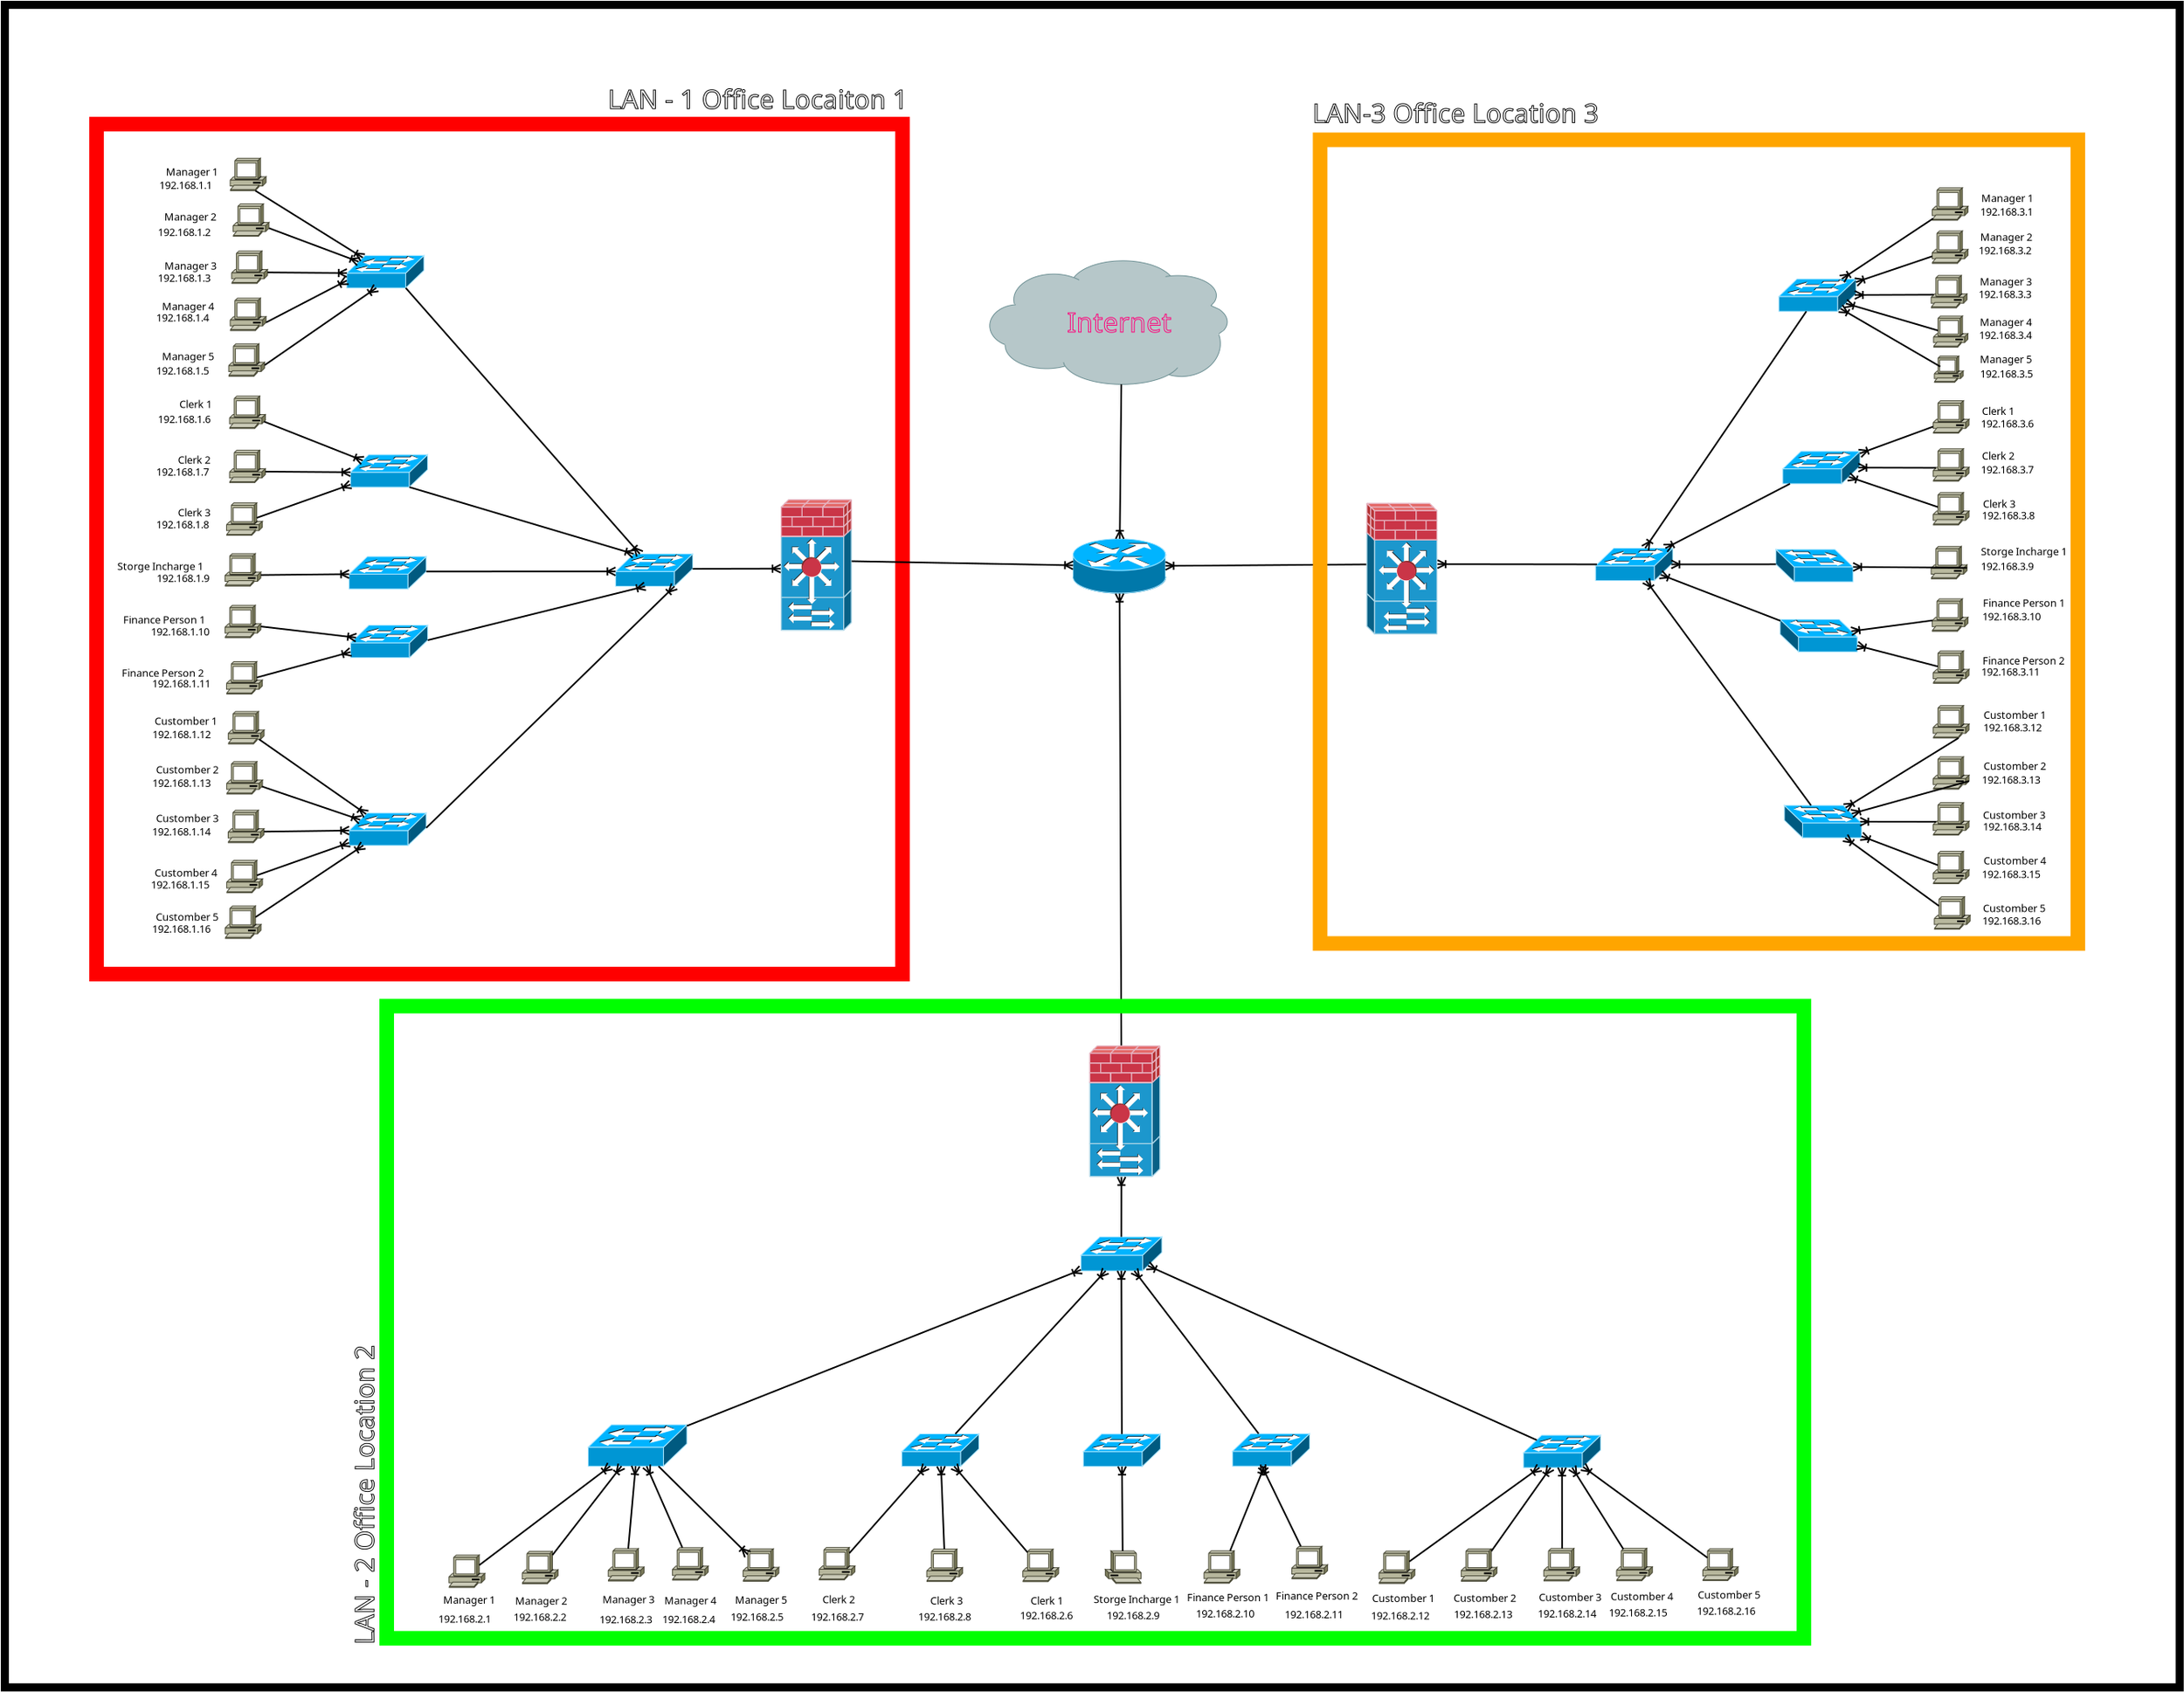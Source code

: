 <?xml version="1.0" encoding="UTF-8"?>
<dia:diagram xmlns:dia="http://www.lysator.liu.se/~alla/dia/">
  <dia:layer name="Background" visible="true" active="true">
    <dia:object type="Standard - Box" version="0" id="O0">
      <dia:attribute name="obj_pos">
        <dia:point val="-68.648,-34.565"/>
      </dia:attribute>
      <dia:attribute name="obj_bb">
        <dia:rectangle val="-68.898,-34.815;65.735,69.502"/>
      </dia:attribute>
      <dia:attribute name="elem_corner">
        <dia:point val="-68.648,-34.565"/>
      </dia:attribute>
      <dia:attribute name="elem_width">
        <dia:real val="134.133"/>
      </dia:attribute>
      <dia:attribute name="elem_height">
        <dia:real val="103.816"/>
      </dia:attribute>
      <dia:attribute name="border_width">
        <dia:real val="0.5"/>
      </dia:attribute>
      <dia:attribute name="show_background">
        <dia:boolean val="true"/>
      </dia:attribute>
    </dia:object>
    <dia:object type="Standard - Box" version="0" id="O1">
      <dia:attribute name="obj_pos">
        <dia:point val="-62.992,-27.205"/>
      </dia:attribute>
      <dia:attribute name="obj_bb">
        <dia:rectangle val="-63.442,-27.655;-12.833,25.689"/>
      </dia:attribute>
      <dia:attribute name="elem_corner">
        <dia:point val="-62.992,-27.205"/>
      </dia:attribute>
      <dia:attribute name="elem_width">
        <dia:real val="49.709"/>
      </dia:attribute>
      <dia:attribute name="elem_height">
        <dia:real val="52.444"/>
      </dia:attribute>
      <dia:attribute name="border_width">
        <dia:real val="0.9"/>
      </dia:attribute>
      <dia:attribute name="border_color">
        <dia:color val="#ff0000"/>
      </dia:attribute>
      <dia:attribute name="show_background">
        <dia:boolean val="false"/>
      </dia:attribute>
    </dia:object>
    <dia:object type="Cisco - PC" version="1" id="O2">
      <dia:attribute name="obj_pos">
        <dia:point val="-54.658,-19.375"/>
      </dia:attribute>
      <dia:attribute name="obj_bb">
        <dia:rectangle val="-54.66,-19.376;-52.447,-17.373"/>
      </dia:attribute>
      <dia:attribute name="meta">
        <dia:composite type="dict"/>
      </dia:attribute>
      <dia:attribute name="elem_corner">
        <dia:point val="-54.658,-19.375"/>
      </dia:attribute>
      <dia:attribute name="elem_width">
        <dia:real val="2.21"/>
      </dia:attribute>
      <dia:attribute name="elem_height">
        <dia:real val="2.0"/>
      </dia:attribute>
      <dia:attribute name="line_width">
        <dia:real val="0.1"/>
      </dia:attribute>
      <dia:attribute name="line_colour">
        <dia:color val="#000000"/>
      </dia:attribute>
      <dia:attribute name="fill_colour">
        <dia:color val="#ffffff"/>
      </dia:attribute>
      <dia:attribute name="show_background">
        <dia:boolean val="true"/>
      </dia:attribute>
      <dia:attribute name="line_style">
        <dia:enum val="0"/>
        <dia:real val="1"/>
      </dia:attribute>
      <dia:attribute name="flip_horizontal">
        <dia:boolean val="false"/>
      </dia:attribute>
      <dia:attribute name="flip_vertical">
        <dia:boolean val="false"/>
      </dia:attribute>
      <dia:attribute name="subscale">
        <dia:real val="1"/>
      </dia:attribute>
    </dia:object>
    <dia:object type="Cisco - PC" version="1" id="O3">
      <dia:attribute name="obj_pos">
        <dia:point val="-54.75,-16.466"/>
      </dia:attribute>
      <dia:attribute name="obj_bb">
        <dia:rectangle val="-54.751,-16.468;-52.538,-14.465"/>
      </dia:attribute>
      <dia:attribute name="meta">
        <dia:composite type="dict"/>
      </dia:attribute>
      <dia:attribute name="elem_corner">
        <dia:point val="-54.75,-16.466"/>
      </dia:attribute>
      <dia:attribute name="elem_width">
        <dia:real val="2.21"/>
      </dia:attribute>
      <dia:attribute name="elem_height">
        <dia:real val="2.0"/>
      </dia:attribute>
      <dia:attribute name="line_width">
        <dia:real val="0.1"/>
      </dia:attribute>
      <dia:attribute name="line_colour">
        <dia:color val="#000000"/>
      </dia:attribute>
      <dia:attribute name="fill_colour">
        <dia:color val="#ffffff"/>
      </dia:attribute>
      <dia:attribute name="show_background">
        <dia:boolean val="true"/>
      </dia:attribute>
      <dia:attribute name="line_style">
        <dia:enum val="0"/>
        <dia:real val="1"/>
      </dia:attribute>
      <dia:attribute name="flip_horizontal">
        <dia:boolean val="false"/>
      </dia:attribute>
      <dia:attribute name="flip_vertical">
        <dia:boolean val="false"/>
      </dia:attribute>
      <dia:attribute name="subscale">
        <dia:real val="1"/>
      </dia:attribute>
    </dia:object>
    <dia:object type="Cisco - PC" version="1" id="O4">
      <dia:attribute name="obj_pos">
        <dia:point val="-54.567,-22.283"/>
      </dia:attribute>
      <dia:attribute name="obj_bb">
        <dia:rectangle val="-54.568,-22.284;-52.355,-20.282"/>
      </dia:attribute>
      <dia:attribute name="meta">
        <dia:composite type="dict"/>
      </dia:attribute>
      <dia:attribute name="elem_corner">
        <dia:point val="-54.567,-22.283"/>
      </dia:attribute>
      <dia:attribute name="elem_width">
        <dia:real val="2.21"/>
      </dia:attribute>
      <dia:attribute name="elem_height">
        <dia:real val="2.0"/>
      </dia:attribute>
      <dia:attribute name="line_width">
        <dia:real val="0.1"/>
      </dia:attribute>
      <dia:attribute name="line_colour">
        <dia:color val="#000000"/>
      </dia:attribute>
      <dia:attribute name="fill_colour">
        <dia:color val="#ffffff"/>
      </dia:attribute>
      <dia:attribute name="show_background">
        <dia:boolean val="true"/>
      </dia:attribute>
      <dia:attribute name="line_style">
        <dia:enum val="0"/>
        <dia:real val="1"/>
      </dia:attribute>
      <dia:attribute name="flip_horizontal">
        <dia:boolean val="false"/>
      </dia:attribute>
      <dia:attribute name="flip_vertical">
        <dia:boolean val="false"/>
      </dia:attribute>
      <dia:attribute name="subscale">
        <dia:real val="1"/>
      </dia:attribute>
    </dia:object>
    <dia:object type="Cisco - PC" version="1" id="O5">
      <dia:attribute name="obj_pos">
        <dia:point val="-54.842,-13.65"/>
      </dia:attribute>
      <dia:attribute name="obj_bb">
        <dia:rectangle val="-54.843,-13.651;-52.63,-11.649"/>
      </dia:attribute>
      <dia:attribute name="meta">
        <dia:composite type="dict"/>
      </dia:attribute>
      <dia:attribute name="elem_corner">
        <dia:point val="-54.842,-13.65"/>
      </dia:attribute>
      <dia:attribute name="elem_width">
        <dia:real val="2.21"/>
      </dia:attribute>
      <dia:attribute name="elem_height">
        <dia:real val="2.0"/>
      </dia:attribute>
      <dia:attribute name="line_width">
        <dia:real val="0.1"/>
      </dia:attribute>
      <dia:attribute name="line_colour">
        <dia:color val="#000000"/>
      </dia:attribute>
      <dia:attribute name="fill_colour">
        <dia:color val="#ffffff"/>
      </dia:attribute>
      <dia:attribute name="show_background">
        <dia:boolean val="true"/>
      </dia:attribute>
      <dia:attribute name="line_style">
        <dia:enum val="0"/>
        <dia:real val="1"/>
      </dia:attribute>
      <dia:attribute name="flip_horizontal">
        <dia:boolean val="false"/>
      </dia:attribute>
      <dia:attribute name="flip_vertical">
        <dia:boolean val="false"/>
      </dia:attribute>
      <dia:attribute name="subscale">
        <dia:real val="1"/>
      </dia:attribute>
    </dia:object>
    <dia:object type="Cisco - PC" version="1" id="O6">
      <dia:attribute name="obj_pos">
        <dia:point val="-54.75,-25.1"/>
      </dia:attribute>
      <dia:attribute name="obj_bb">
        <dia:rectangle val="-54.751,-25.101;-52.538,-23.098"/>
      </dia:attribute>
      <dia:attribute name="meta">
        <dia:composite type="dict"/>
      </dia:attribute>
      <dia:attribute name="elem_corner">
        <dia:point val="-54.75,-25.1"/>
      </dia:attribute>
      <dia:attribute name="elem_width">
        <dia:real val="2.21"/>
      </dia:attribute>
      <dia:attribute name="elem_height">
        <dia:real val="2.0"/>
      </dia:attribute>
      <dia:attribute name="line_width">
        <dia:real val="0.1"/>
      </dia:attribute>
      <dia:attribute name="line_colour">
        <dia:color val="#000000"/>
      </dia:attribute>
      <dia:attribute name="fill_colour">
        <dia:color val="#ffffff"/>
      </dia:attribute>
      <dia:attribute name="show_background">
        <dia:boolean val="true"/>
      </dia:attribute>
      <dia:attribute name="line_style">
        <dia:enum val="0"/>
        <dia:real val="1"/>
      </dia:attribute>
      <dia:attribute name="flip_horizontal">
        <dia:boolean val="false"/>
      </dia:attribute>
      <dia:attribute name="flip_vertical">
        <dia:boolean val="false"/>
      </dia:attribute>
      <dia:attribute name="subscale">
        <dia:real val="1"/>
      </dia:attribute>
    </dia:object>
    <dia:object type="Cisco - Workgroup switch" version="1" id="O7">
      <dia:attribute name="obj_pos">
        <dia:point val="-47.558,-19.1"/>
      </dia:attribute>
      <dia:attribute name="obj_bb">
        <dia:rectangle val="-47.559,-19.101;-42.8,-17.099"/>
      </dia:attribute>
      <dia:attribute name="meta">
        <dia:composite type="dict"/>
      </dia:attribute>
      <dia:attribute name="elem_corner">
        <dia:point val="-47.558,-19.1"/>
      </dia:attribute>
      <dia:attribute name="elem_width">
        <dia:real val="4.757"/>
      </dia:attribute>
      <dia:attribute name="elem_height">
        <dia:real val="2.0"/>
      </dia:attribute>
      <dia:attribute name="line_width">
        <dia:real val="0.1"/>
      </dia:attribute>
      <dia:attribute name="line_colour">
        <dia:color val="#000000"/>
      </dia:attribute>
      <dia:attribute name="fill_colour">
        <dia:color val="#ffffff"/>
      </dia:attribute>
      <dia:attribute name="show_background">
        <dia:boolean val="true"/>
      </dia:attribute>
      <dia:attribute name="line_style">
        <dia:enum val="0"/>
        <dia:real val="1"/>
      </dia:attribute>
      <dia:attribute name="flip_horizontal">
        <dia:boolean val="false"/>
      </dia:attribute>
      <dia:attribute name="flip_vertical">
        <dia:boolean val="false"/>
      </dia:attribute>
      <dia:attribute name="subscale">
        <dia:real val="1"/>
      </dia:attribute>
    </dia:object>
    <dia:object type="Standard - Line" version="0" id="O8">
      <dia:attribute name="obj_pos">
        <dia:point val="-52.631,-12.331"/>
      </dia:attribute>
      <dia:attribute name="obj_bb">
        <dia:rectangle val="-52.701,-17.169;-45.65,-12.262"/>
      </dia:attribute>
      <dia:attribute name="conn_endpoints">
        <dia:point val="-52.631,-12.331"/>
        <dia:point val="-45.742,-17.1"/>
      </dia:attribute>
      <dia:attribute name="numcp">
        <dia:int val="1"/>
      </dia:attribute>
      <dia:attribute name="end_arrow">
        <dia:enum val="28"/>
      </dia:attribute>
      <dia:attribute name="end_arrow_length">
        <dia:real val="0.5"/>
      </dia:attribute>
      <dia:attribute name="end_arrow_width">
        <dia:real val="0.5"/>
      </dia:attribute>
      <dia:connections>
        <dia:connection handle="0" to="O5" connection="10"/>
        <dia:connection handle="1" to="O7" connection="5"/>
      </dia:connections>
    </dia:object>
    <dia:object type="Standard - Line" version="0" id="O9">
      <dia:attribute name="obj_pos">
        <dia:point val="-52.54,-14.969"/>
      </dia:attribute>
      <dia:attribute name="obj_bb">
        <dia:rectangle val="-52.607,-17.628;-47.459,-14.902"/>
      </dia:attribute>
      <dia:attribute name="conn_endpoints">
        <dia:point val="-52.54,-14.969"/>
        <dia:point val="-47.558,-17.558"/>
      </dia:attribute>
      <dia:attribute name="numcp">
        <dia:int val="1"/>
      </dia:attribute>
      <dia:attribute name="end_arrow">
        <dia:enum val="28"/>
      </dia:attribute>
      <dia:attribute name="end_arrow_length">
        <dia:real val="0.5"/>
      </dia:attribute>
      <dia:attribute name="end_arrow_width">
        <dia:real val="0.5"/>
      </dia:attribute>
      <dia:connections>
        <dia:connection handle="0" to="O3" connection="9"/>
        <dia:connection handle="1" to="O7" connection="7"/>
      </dia:connections>
    </dia:object>
    <dia:object type="Standard - Line" version="0" id="O10">
      <dia:attribute name="obj_pos">
        <dia:point val="-52.448,-18.056"/>
      </dia:attribute>
      <dia:attribute name="obj_bb">
        <dia:rectangle val="-52.498,-18.353;-47.446,-17.691"/>
      </dia:attribute>
      <dia:attribute name="conn_endpoints">
        <dia:point val="-52.448,-18.056"/>
        <dia:point val="-47.558,-18.018"/>
      </dia:attribute>
      <dia:attribute name="numcp">
        <dia:int val="1"/>
      </dia:attribute>
      <dia:attribute name="end_arrow">
        <dia:enum val="28"/>
      </dia:attribute>
      <dia:attribute name="end_arrow_length">
        <dia:real val="0.5"/>
      </dia:attribute>
      <dia:attribute name="end_arrow_width">
        <dia:real val="0.5"/>
      </dia:attribute>
      <dia:connections>
        <dia:connection handle="0" to="O2" connection="10"/>
        <dia:connection handle="1" to="O7" connection="6"/>
      </dia:connections>
    </dia:object>
    <dia:object type="Standard - Line" version="0" id="O11">
      <dia:attribute name="obj_pos">
        <dia:point val="-52.356,-20.786"/>
      </dia:attribute>
      <dia:attribute name="obj_bb">
        <dia:rectangle val="-52.421,-20.85;-46.728,-18.595"/>
      </dia:attribute>
      <dia:attribute name="conn_endpoints">
        <dia:point val="-52.356,-20.786"/>
        <dia:point val="-46.832,-18.718"/>
      </dia:attribute>
      <dia:attribute name="numcp">
        <dia:int val="1"/>
      </dia:attribute>
      <dia:attribute name="end_arrow">
        <dia:enum val="28"/>
      </dia:attribute>
      <dia:attribute name="end_arrow_length">
        <dia:real val="0.5"/>
      </dia:attribute>
      <dia:attribute name="end_arrow_width">
        <dia:real val="0.5"/>
      </dia:attribute>
      <dia:connections>
        <dia:connection handle="0" to="O4" connection="9"/>
        <dia:connection handle="1" to="O7" connection="10"/>
      </dia:connections>
    </dia:object>
    <dia:object type="Standard - Line" version="0" id="O12">
      <dia:attribute name="obj_pos">
        <dia:point val="-53.198,-23.1"/>
      </dia:attribute>
      <dia:attribute name="obj_bb">
        <dia:rectangle val="-53.267,-23.169;-46.478,-18.899"/>
      </dia:attribute>
      <dia:attribute name="conn_endpoints">
        <dia:point val="-53.198,-23.1"/>
        <dia:point val="-46.573,-18.968"/>
      </dia:attribute>
      <dia:attribute name="numcp">
        <dia:int val="1"/>
      </dia:attribute>
      <dia:attribute name="end_arrow">
        <dia:enum val="28"/>
      </dia:attribute>
      <dia:attribute name="end_arrow_length">
        <dia:real val="0.5"/>
      </dia:attribute>
      <dia:attribute name="end_arrow_width">
        <dia:real val="0.5"/>
      </dia:attribute>
      <dia:connections>
        <dia:connection handle="0" to="O6" connection="4"/>
        <dia:connection handle="1" to="O7" connection="10"/>
      </dia:connections>
    </dia:object>
    <dia:object type="Cisco - PC" version="1" id="O13">
      <dia:attribute name="obj_pos">
        <dia:point val="-54.791,-7.084"/>
      </dia:attribute>
      <dia:attribute name="obj_bb">
        <dia:rectangle val="-54.793,-7.085;-52.58,-5.083"/>
      </dia:attribute>
      <dia:attribute name="meta">
        <dia:composite type="dict"/>
      </dia:attribute>
      <dia:attribute name="elem_corner">
        <dia:point val="-54.791,-7.084"/>
      </dia:attribute>
      <dia:attribute name="elem_width">
        <dia:real val="2.21"/>
      </dia:attribute>
      <dia:attribute name="elem_height">
        <dia:real val="2.0"/>
      </dia:attribute>
      <dia:attribute name="line_width">
        <dia:real val="0.1"/>
      </dia:attribute>
      <dia:attribute name="line_colour">
        <dia:color val="#000000"/>
      </dia:attribute>
      <dia:attribute name="fill_colour">
        <dia:color val="#ffffff"/>
      </dia:attribute>
      <dia:attribute name="show_background">
        <dia:boolean val="true"/>
      </dia:attribute>
      <dia:attribute name="line_style">
        <dia:enum val="0"/>
        <dia:real val="1"/>
      </dia:attribute>
      <dia:attribute name="flip_horizontal">
        <dia:boolean val="false"/>
      </dia:attribute>
      <dia:attribute name="flip_vertical">
        <dia:boolean val="false"/>
      </dia:attribute>
      <dia:attribute name="subscale">
        <dia:real val="1"/>
      </dia:attribute>
    </dia:object>
    <dia:object type="Cisco - PC" version="1" id="O14">
      <dia:attribute name="obj_pos">
        <dia:point val="-54.975,-3.835"/>
      </dia:attribute>
      <dia:attribute name="obj_bb">
        <dia:rectangle val="-54.976,-3.836;-52.763,-1.834"/>
      </dia:attribute>
      <dia:attribute name="meta">
        <dia:composite type="dict"/>
      </dia:attribute>
      <dia:attribute name="elem_corner">
        <dia:point val="-54.975,-3.835"/>
      </dia:attribute>
      <dia:attribute name="elem_width">
        <dia:real val="2.21"/>
      </dia:attribute>
      <dia:attribute name="elem_height">
        <dia:real val="2.0"/>
      </dia:attribute>
      <dia:attribute name="line_width">
        <dia:real val="0.1"/>
      </dia:attribute>
      <dia:attribute name="line_colour">
        <dia:color val="#000000"/>
      </dia:attribute>
      <dia:attribute name="fill_colour">
        <dia:color val="#ffffff"/>
      </dia:attribute>
      <dia:attribute name="show_background">
        <dia:boolean val="true"/>
      </dia:attribute>
      <dia:attribute name="line_style">
        <dia:enum val="0"/>
        <dia:real val="1"/>
      </dia:attribute>
      <dia:attribute name="flip_horizontal">
        <dia:boolean val="false"/>
      </dia:attribute>
      <dia:attribute name="flip_vertical">
        <dia:boolean val="false"/>
      </dia:attribute>
      <dia:attribute name="subscale">
        <dia:real val="1"/>
      </dia:attribute>
    </dia:object>
    <dia:object type="Cisco - PC" version="1" id="O15">
      <dia:attribute name="obj_pos">
        <dia:point val="-54.791,-10.425"/>
      </dia:attribute>
      <dia:attribute name="obj_bb">
        <dia:rectangle val="-54.793,-10.426;-52.58,-8.424"/>
      </dia:attribute>
      <dia:attribute name="meta">
        <dia:composite type="dict"/>
      </dia:attribute>
      <dia:attribute name="elem_corner">
        <dia:point val="-54.791,-10.425"/>
      </dia:attribute>
      <dia:attribute name="elem_width">
        <dia:real val="2.21"/>
      </dia:attribute>
      <dia:attribute name="elem_height">
        <dia:real val="2.0"/>
      </dia:attribute>
      <dia:attribute name="line_width">
        <dia:real val="0.1"/>
      </dia:attribute>
      <dia:attribute name="line_colour">
        <dia:color val="#000000"/>
      </dia:attribute>
      <dia:attribute name="fill_colour">
        <dia:color val="#ffffff"/>
      </dia:attribute>
      <dia:attribute name="show_background">
        <dia:boolean val="true"/>
      </dia:attribute>
      <dia:attribute name="line_style">
        <dia:enum val="0"/>
        <dia:real val="1"/>
      </dia:attribute>
      <dia:attribute name="flip_horizontal">
        <dia:boolean val="false"/>
      </dia:attribute>
      <dia:attribute name="flip_vertical">
        <dia:boolean val="false"/>
      </dia:attribute>
      <dia:attribute name="subscale">
        <dia:real val="1"/>
      </dia:attribute>
    </dia:object>
    <dia:object type="Cisco - Workgroup switch" version="1" id="O16">
      <dia:attribute name="obj_pos">
        <dia:point val="-47.333,-6.809"/>
      </dia:attribute>
      <dia:attribute name="obj_bb">
        <dia:rectangle val="-47.334,-6.81;-42.575,-4.808"/>
      </dia:attribute>
      <dia:attribute name="meta">
        <dia:composite type="dict"/>
      </dia:attribute>
      <dia:attribute name="elem_corner">
        <dia:point val="-47.333,-6.809"/>
      </dia:attribute>
      <dia:attribute name="elem_width">
        <dia:real val="4.757"/>
      </dia:attribute>
      <dia:attribute name="elem_height">
        <dia:real val="2.0"/>
      </dia:attribute>
      <dia:attribute name="line_width">
        <dia:real val="0.1"/>
      </dia:attribute>
      <dia:attribute name="line_colour">
        <dia:color val="#000000"/>
      </dia:attribute>
      <dia:attribute name="fill_colour">
        <dia:color val="#ffffff"/>
      </dia:attribute>
      <dia:attribute name="show_background">
        <dia:boolean val="true"/>
      </dia:attribute>
      <dia:attribute name="line_style">
        <dia:enum val="0"/>
        <dia:real val="1"/>
      </dia:attribute>
      <dia:attribute name="flip_horizontal">
        <dia:boolean val="false"/>
      </dia:attribute>
      <dia:attribute name="flip_vertical">
        <dia:boolean val="false"/>
      </dia:attribute>
      <dia:attribute name="subscale">
        <dia:real val="1"/>
      </dia:attribute>
    </dia:object>
    <dia:object type="Standard - Line" version="0" id="O17">
      <dia:attribute name="obj_pos">
        <dia:point val="-53.11,-2.917"/>
      </dia:attribute>
      <dia:attribute name="obj_bb">
        <dia:rectangle val="-53.173,-5.098;-47.228,-2.853"/>
      </dia:attribute>
      <dia:attribute name="conn_endpoints">
        <dia:point val="-53.11,-2.917"/>
        <dia:point val="-47.334,-4.965"/>
      </dia:attribute>
      <dia:attribute name="numcp">
        <dia:int val="1"/>
      </dia:attribute>
      <dia:attribute name="end_arrow">
        <dia:enum val="28"/>
      </dia:attribute>
      <dia:attribute name="end_arrow_length">
        <dia:real val="0.5"/>
      </dia:attribute>
      <dia:attribute name="end_arrow_width">
        <dia:real val="0.5"/>
      </dia:attribute>
      <dia:connections>
        <dia:connection handle="0" to="O14" connection="11"/>
        <dia:connection handle="1" to="O16" connection="10"/>
      </dia:connections>
    </dia:object>
    <dia:object type="Standard - Line" version="0" id="O18">
      <dia:attribute name="obj_pos">
        <dia:point val="-52.581,-5.766"/>
      </dia:attribute>
      <dia:attribute name="obj_bb">
        <dia:rectangle val="-52.632,-6.062;-47.221,-5.4"/>
      </dia:attribute>
      <dia:attribute name="conn_endpoints">
        <dia:point val="-52.581,-5.766"/>
        <dia:point val="-47.333,-5.727"/>
      </dia:attribute>
      <dia:attribute name="numcp">
        <dia:int val="1"/>
      </dia:attribute>
      <dia:attribute name="end_arrow">
        <dia:enum val="28"/>
      </dia:attribute>
      <dia:attribute name="end_arrow_length">
        <dia:real val="0.5"/>
      </dia:attribute>
      <dia:attribute name="end_arrow_width">
        <dia:real val="0.5"/>
      </dia:attribute>
      <dia:connections>
        <dia:connection handle="0" to="O13" connection="10"/>
        <dia:connection handle="1" to="O16" connection="6"/>
      </dia:connections>
    </dia:object>
    <dia:object type="Standard - Line" version="0" id="O19">
      <dia:attribute name="obj_pos">
        <dia:point val="-52.666,-8.853"/>
      </dia:attribute>
      <dia:attribute name="obj_bb">
        <dia:rectangle val="-52.73,-8.918;-46.477,-6.337"/>
      </dia:attribute>
      <dia:attribute name="conn_endpoints">
        <dia:point val="-52.666,-8.853"/>
        <dia:point val="-46.581,-6.451"/>
      </dia:attribute>
      <dia:attribute name="numcp">
        <dia:int val="1"/>
      </dia:attribute>
      <dia:attribute name="end_arrow">
        <dia:enum val="28"/>
      </dia:attribute>
      <dia:attribute name="end_arrow_length">
        <dia:real val="0.5"/>
      </dia:attribute>
      <dia:attribute name="end_arrow_width">
        <dia:real val="0.5"/>
      </dia:attribute>
      <dia:connections>
        <dia:connection handle="0" to="O15" connection="11"/>
        <dia:connection handle="1" to="O16" connection="10"/>
      </dia:connections>
    </dia:object>
    <dia:object type="Cisco - PC" version="1" id="O20">
      <dia:attribute name="obj_pos">
        <dia:point val="-55.067,-0.704"/>
      </dia:attribute>
      <dia:attribute name="obj_bb">
        <dia:rectangle val="-55.068,-0.705;-52.855,1.297"/>
      </dia:attribute>
      <dia:attribute name="meta">
        <dia:composite type="dict"/>
      </dia:attribute>
      <dia:attribute name="elem_corner">
        <dia:point val="-55.067,-0.704"/>
      </dia:attribute>
      <dia:attribute name="elem_width">
        <dia:real val="2.21"/>
      </dia:attribute>
      <dia:attribute name="elem_height">
        <dia:real val="2.0"/>
      </dia:attribute>
      <dia:attribute name="line_width">
        <dia:real val="0.1"/>
      </dia:attribute>
      <dia:attribute name="line_colour">
        <dia:color val="#000000"/>
      </dia:attribute>
      <dia:attribute name="fill_colour">
        <dia:color val="#ffffff"/>
      </dia:attribute>
      <dia:attribute name="show_background">
        <dia:boolean val="true"/>
      </dia:attribute>
      <dia:attribute name="line_style">
        <dia:enum val="0"/>
        <dia:real val="1"/>
      </dia:attribute>
      <dia:attribute name="flip_horizontal">
        <dia:boolean val="false"/>
      </dia:attribute>
      <dia:attribute name="flip_vertical">
        <dia:boolean val="false"/>
      </dia:attribute>
      <dia:attribute name="subscale">
        <dia:real val="1"/>
      </dia:attribute>
    </dia:object>
    <dia:object type="Cisco - Workgroup switch" version="1" id="O21">
      <dia:attribute name="obj_pos">
        <dia:point val="-47.416,-0.521"/>
      </dia:attribute>
      <dia:attribute name="obj_bb">
        <dia:rectangle val="-47.417,-0.522;-42.658,1.481"/>
      </dia:attribute>
      <dia:attribute name="meta">
        <dia:composite type="dict"/>
      </dia:attribute>
      <dia:attribute name="elem_corner">
        <dia:point val="-47.416,-0.521"/>
      </dia:attribute>
      <dia:attribute name="elem_width">
        <dia:real val="4.757"/>
      </dia:attribute>
      <dia:attribute name="elem_height">
        <dia:real val="2.0"/>
      </dia:attribute>
      <dia:attribute name="line_width">
        <dia:real val="0.1"/>
      </dia:attribute>
      <dia:attribute name="line_colour">
        <dia:color val="#000000"/>
      </dia:attribute>
      <dia:attribute name="fill_colour">
        <dia:color val="#ffffff"/>
      </dia:attribute>
      <dia:attribute name="show_background">
        <dia:boolean val="true"/>
      </dia:attribute>
      <dia:attribute name="line_style">
        <dia:enum val="0"/>
        <dia:real val="1"/>
      </dia:attribute>
      <dia:attribute name="flip_horizontal">
        <dia:boolean val="false"/>
      </dia:attribute>
      <dia:attribute name="flip_vertical">
        <dia:boolean val="false"/>
      </dia:attribute>
      <dia:attribute name="subscale">
        <dia:real val="1"/>
      </dia:attribute>
    </dia:object>
    <dia:object type="Standard - Line" version="0" id="O22">
      <dia:attribute name="obj_pos">
        <dia:point val="-52.856,0.615"/>
      </dia:attribute>
      <dia:attribute name="obj_bb">
        <dia:rectangle val="-52.907,0.236;-47.304,0.897"/>
      </dia:attribute>
      <dia:attribute name="conn_endpoints">
        <dia:point val="-52.856,0.615"/>
        <dia:point val="-47.416,0.561"/>
      </dia:attribute>
      <dia:attribute name="numcp">
        <dia:int val="1"/>
      </dia:attribute>
      <dia:attribute name="end_arrow">
        <dia:enum val="28"/>
      </dia:attribute>
      <dia:attribute name="end_arrow_length">
        <dia:real val="0.5"/>
      </dia:attribute>
      <dia:attribute name="end_arrow_width">
        <dia:real val="0.5"/>
      </dia:attribute>
      <dia:connections>
        <dia:connection handle="0" to="O20" connection="10"/>
        <dia:connection handle="1" to="O21" connection="6"/>
      </dia:connections>
    </dia:object>
    <dia:object type="Cisco - PC" version="1" id="O23">
      <dia:attribute name="obj_pos">
        <dia:point val="-54.975,5.957"/>
      </dia:attribute>
      <dia:attribute name="obj_bb">
        <dia:rectangle val="-54.976,5.956;-52.763,7.958"/>
      </dia:attribute>
      <dia:attribute name="meta">
        <dia:composite type="dict"/>
      </dia:attribute>
      <dia:attribute name="elem_corner">
        <dia:point val="-54.975,5.957"/>
      </dia:attribute>
      <dia:attribute name="elem_width">
        <dia:real val="2.21"/>
      </dia:attribute>
      <dia:attribute name="elem_height">
        <dia:real val="2.0"/>
      </dia:attribute>
      <dia:attribute name="line_width">
        <dia:real val="0.1"/>
      </dia:attribute>
      <dia:attribute name="line_colour">
        <dia:color val="#000000"/>
      </dia:attribute>
      <dia:attribute name="fill_colour">
        <dia:color val="#ffffff"/>
      </dia:attribute>
      <dia:attribute name="show_background">
        <dia:boolean val="true"/>
      </dia:attribute>
      <dia:attribute name="line_style">
        <dia:enum val="0"/>
        <dia:real val="1"/>
      </dia:attribute>
      <dia:attribute name="flip_horizontal">
        <dia:boolean val="false"/>
      </dia:attribute>
      <dia:attribute name="flip_vertical">
        <dia:boolean val="false"/>
      </dia:attribute>
      <dia:attribute name="subscale">
        <dia:real val="1"/>
      </dia:attribute>
    </dia:object>
    <dia:object type="Cisco - PC" version="1" id="O24">
      <dia:attribute name="obj_pos">
        <dia:point val="-55.067,2.485"/>
      </dia:attribute>
      <dia:attribute name="obj_bb">
        <dia:rectangle val="-55.068,2.484;-52.855,4.486"/>
      </dia:attribute>
      <dia:attribute name="meta">
        <dia:composite type="dict"/>
      </dia:attribute>
      <dia:attribute name="elem_corner">
        <dia:point val="-55.067,2.485"/>
      </dia:attribute>
      <dia:attribute name="elem_width">
        <dia:real val="2.21"/>
      </dia:attribute>
      <dia:attribute name="elem_height">
        <dia:real val="2.0"/>
      </dia:attribute>
      <dia:attribute name="line_width">
        <dia:real val="0.1"/>
      </dia:attribute>
      <dia:attribute name="line_colour">
        <dia:color val="#000000"/>
      </dia:attribute>
      <dia:attribute name="fill_colour">
        <dia:color val="#ffffff"/>
      </dia:attribute>
      <dia:attribute name="show_background">
        <dia:boolean val="true"/>
      </dia:attribute>
      <dia:attribute name="line_style">
        <dia:enum val="0"/>
        <dia:real val="1"/>
      </dia:attribute>
      <dia:attribute name="flip_horizontal">
        <dia:boolean val="false"/>
      </dia:attribute>
      <dia:attribute name="flip_vertical">
        <dia:boolean val="false"/>
      </dia:attribute>
      <dia:attribute name="subscale">
        <dia:real val="1"/>
      </dia:attribute>
    </dia:object>
    <dia:object type="Cisco - Workgroup switch" version="1" id="O25">
      <dia:attribute name="obj_pos">
        <dia:point val="-47.324,3.716"/>
      </dia:attribute>
      <dia:attribute name="obj_bb">
        <dia:rectangle val="-47.325,3.715;-42.566,5.718"/>
      </dia:attribute>
      <dia:attribute name="meta">
        <dia:composite type="dict"/>
      </dia:attribute>
      <dia:attribute name="elem_corner">
        <dia:point val="-47.324,3.716"/>
      </dia:attribute>
      <dia:attribute name="elem_width">
        <dia:real val="4.757"/>
      </dia:attribute>
      <dia:attribute name="elem_height">
        <dia:real val="2"/>
      </dia:attribute>
      <dia:attribute name="line_width">
        <dia:real val="0.1"/>
      </dia:attribute>
      <dia:attribute name="line_colour">
        <dia:color val="#000000"/>
      </dia:attribute>
      <dia:attribute name="fill_colour">
        <dia:color val="#ffffff"/>
      </dia:attribute>
      <dia:attribute name="show_background">
        <dia:boolean val="true"/>
      </dia:attribute>
      <dia:attribute name="line_style">
        <dia:enum val="0"/>
        <dia:real val="1"/>
      </dia:attribute>
      <dia:attribute name="flip_horizontal">
        <dia:boolean val="false"/>
      </dia:attribute>
      <dia:attribute name="flip_vertical">
        <dia:boolean val="false"/>
      </dia:attribute>
      <dia:attribute name="subscale">
        <dia:real val="1"/>
      </dia:attribute>
    </dia:object>
    <dia:object type="Standard - Line" version="0" id="O26">
      <dia:attribute name="obj_pos">
        <dia:point val="-53.112,6.937"/>
      </dia:attribute>
      <dia:attribute name="obj_bb">
        <dia:rectangle val="-53.173,5.188;-47.217,6.998"/>
      </dia:attribute>
      <dia:attribute name="conn_endpoints">
        <dia:point val="-53.112,6.937"/>
        <dia:point val="-47.325,5.363"/>
      </dia:attribute>
      <dia:attribute name="numcp">
        <dia:int val="1"/>
      </dia:attribute>
      <dia:attribute name="end_arrow">
        <dia:enum val="28"/>
      </dia:attribute>
      <dia:attribute name="end_arrow_length">
        <dia:real val="0.5"/>
      </dia:attribute>
      <dia:attribute name="end_arrow_width">
        <dia:real val="0.5"/>
      </dia:attribute>
      <dia:connections>
        <dia:connection handle="0" to="O23" connection="11"/>
        <dia:connection handle="1" to="O25" connection="10"/>
      </dia:connections>
    </dia:object>
    <dia:object type="Standard - Line" version="0" id="O27">
      <dia:attribute name="obj_pos">
        <dia:point val="-52.86,3.79"/>
      </dia:attribute>
      <dia:attribute name="obj_bb">
        <dia:rectangle val="-52.915,3.734;-46.881,4.741"/>
      </dia:attribute>
      <dia:attribute name="conn_endpoints">
        <dia:point val="-52.86,3.79"/>
        <dia:point val="-46.992,4.477"/>
      </dia:attribute>
      <dia:attribute name="numcp">
        <dia:int val="1"/>
      </dia:attribute>
      <dia:attribute name="end_arrow">
        <dia:enum val="28"/>
      </dia:attribute>
      <dia:attribute name="end_arrow_length">
        <dia:real val="0.5"/>
      </dia:attribute>
      <dia:attribute name="end_arrow_width">
        <dia:real val="0.5"/>
      </dia:attribute>
      <dia:connections>
        <dia:connection handle="0" to="O24" connection="11"/>
        <dia:connection handle="1" to="O25" connection="10"/>
      </dia:connections>
    </dia:object>
    <dia:object type="Cisco - PC" version="1" id="O28">
      <dia:attribute name="obj_pos">
        <dia:point val="-54.874,15.13"/>
      </dia:attribute>
      <dia:attribute name="obj_bb">
        <dia:rectangle val="-54.876,15.129;-52.663,17.131"/>
      </dia:attribute>
      <dia:attribute name="meta">
        <dia:composite type="dict"/>
      </dia:attribute>
      <dia:attribute name="elem_corner">
        <dia:point val="-54.874,15.13"/>
      </dia:attribute>
      <dia:attribute name="elem_width">
        <dia:real val="2.21"/>
      </dia:attribute>
      <dia:attribute name="elem_height">
        <dia:real val="2.0"/>
      </dia:attribute>
      <dia:attribute name="line_width">
        <dia:real val="0.1"/>
      </dia:attribute>
      <dia:attribute name="line_colour">
        <dia:color val="#000000"/>
      </dia:attribute>
      <dia:attribute name="fill_colour">
        <dia:color val="#ffffff"/>
      </dia:attribute>
      <dia:attribute name="show_background">
        <dia:boolean val="true"/>
      </dia:attribute>
      <dia:attribute name="line_style">
        <dia:enum val="0"/>
        <dia:real val="1"/>
      </dia:attribute>
      <dia:attribute name="flip_horizontal">
        <dia:boolean val="false"/>
      </dia:attribute>
      <dia:attribute name="flip_vertical">
        <dia:boolean val="false"/>
      </dia:attribute>
      <dia:attribute name="subscale">
        <dia:real val="1"/>
      </dia:attribute>
    </dia:object>
    <dia:object type="Cisco - PC" version="1" id="O29">
      <dia:attribute name="obj_pos">
        <dia:point val="-54.966,18.222"/>
      </dia:attribute>
      <dia:attribute name="obj_bb">
        <dia:rectangle val="-54.968,18.221;-52.755,20.223"/>
      </dia:attribute>
      <dia:attribute name="meta">
        <dia:composite type="dict"/>
      </dia:attribute>
      <dia:attribute name="elem_corner">
        <dia:point val="-54.966,18.222"/>
      </dia:attribute>
      <dia:attribute name="elem_width">
        <dia:real val="2.21"/>
      </dia:attribute>
      <dia:attribute name="elem_height">
        <dia:real val="2.0"/>
      </dia:attribute>
      <dia:attribute name="line_width">
        <dia:real val="0.1"/>
      </dia:attribute>
      <dia:attribute name="line_colour">
        <dia:color val="#000000"/>
      </dia:attribute>
      <dia:attribute name="fill_colour">
        <dia:color val="#ffffff"/>
      </dia:attribute>
      <dia:attribute name="show_background">
        <dia:boolean val="true"/>
      </dia:attribute>
      <dia:attribute name="line_style">
        <dia:enum val="0"/>
        <dia:real val="1"/>
      </dia:attribute>
      <dia:attribute name="flip_horizontal">
        <dia:boolean val="false"/>
      </dia:attribute>
      <dia:attribute name="flip_vertical">
        <dia:boolean val="false"/>
      </dia:attribute>
      <dia:attribute name="subscale">
        <dia:real val="1"/>
      </dia:attribute>
    </dia:object>
    <dia:object type="Cisco - PC" version="1" id="O30">
      <dia:attribute name="obj_pos">
        <dia:point val="-54.966,12.13"/>
      </dia:attribute>
      <dia:attribute name="obj_bb">
        <dia:rectangle val="-54.968,12.129;-52.755,14.131"/>
      </dia:attribute>
      <dia:attribute name="meta">
        <dia:composite type="dict"/>
      </dia:attribute>
      <dia:attribute name="elem_corner">
        <dia:point val="-54.966,12.13"/>
      </dia:attribute>
      <dia:attribute name="elem_width">
        <dia:real val="2.21"/>
      </dia:attribute>
      <dia:attribute name="elem_height">
        <dia:real val="2.0"/>
      </dia:attribute>
      <dia:attribute name="line_width">
        <dia:real val="0.1"/>
      </dia:attribute>
      <dia:attribute name="line_colour">
        <dia:color val="#000000"/>
      </dia:attribute>
      <dia:attribute name="fill_colour">
        <dia:color val="#ffffff"/>
      </dia:attribute>
      <dia:attribute name="show_background">
        <dia:boolean val="true"/>
      </dia:attribute>
      <dia:attribute name="line_style">
        <dia:enum val="0"/>
        <dia:real val="1"/>
      </dia:attribute>
      <dia:attribute name="flip_horizontal">
        <dia:boolean val="false"/>
      </dia:attribute>
      <dia:attribute name="flip_vertical">
        <dia:boolean val="false"/>
      </dia:attribute>
      <dia:attribute name="subscale">
        <dia:real val="1"/>
      </dia:attribute>
    </dia:object>
    <dia:object type="Cisco - PC" version="1" id="O31">
      <dia:attribute name="obj_pos">
        <dia:point val="-55.058,21.038"/>
      </dia:attribute>
      <dia:attribute name="obj_bb">
        <dia:rectangle val="-55.059,21.037;-52.846,23.04"/>
      </dia:attribute>
      <dia:attribute name="meta">
        <dia:composite type="dict"/>
      </dia:attribute>
      <dia:attribute name="elem_corner">
        <dia:point val="-55.058,21.038"/>
      </dia:attribute>
      <dia:attribute name="elem_width">
        <dia:real val="2.21"/>
      </dia:attribute>
      <dia:attribute name="elem_height">
        <dia:real val="2.0"/>
      </dia:attribute>
      <dia:attribute name="line_width">
        <dia:real val="0.1"/>
      </dia:attribute>
      <dia:attribute name="line_colour">
        <dia:color val="#000000"/>
      </dia:attribute>
      <dia:attribute name="fill_colour">
        <dia:color val="#ffffff"/>
      </dia:attribute>
      <dia:attribute name="show_background">
        <dia:boolean val="true"/>
      </dia:attribute>
      <dia:attribute name="line_style">
        <dia:enum val="0"/>
        <dia:real val="1"/>
      </dia:attribute>
      <dia:attribute name="flip_horizontal">
        <dia:boolean val="false"/>
      </dia:attribute>
      <dia:attribute name="flip_vertical">
        <dia:boolean val="false"/>
      </dia:attribute>
      <dia:attribute name="subscale">
        <dia:real val="1"/>
      </dia:attribute>
    </dia:object>
    <dia:object type="Cisco - PC" version="1" id="O32">
      <dia:attribute name="obj_pos">
        <dia:point val="-54.866,9.038"/>
      </dia:attribute>
      <dia:attribute name="obj_bb">
        <dia:rectangle val="-54.867,9.037;-52.654,11.04"/>
      </dia:attribute>
      <dia:attribute name="meta">
        <dia:composite type="dict"/>
      </dia:attribute>
      <dia:attribute name="elem_corner">
        <dia:point val="-54.866,9.038"/>
      </dia:attribute>
      <dia:attribute name="elem_width">
        <dia:real val="2.21"/>
      </dia:attribute>
      <dia:attribute name="elem_height">
        <dia:real val="2.0"/>
      </dia:attribute>
      <dia:attribute name="line_width">
        <dia:real val="0.1"/>
      </dia:attribute>
      <dia:attribute name="line_colour">
        <dia:color val="#000000"/>
      </dia:attribute>
      <dia:attribute name="fill_colour">
        <dia:color val="#ffffff"/>
      </dia:attribute>
      <dia:attribute name="show_background">
        <dia:boolean val="true"/>
      </dia:attribute>
      <dia:attribute name="line_style">
        <dia:enum val="0"/>
        <dia:real val="1"/>
      </dia:attribute>
      <dia:attribute name="flip_horizontal">
        <dia:boolean val="false"/>
      </dia:attribute>
      <dia:attribute name="flip_vertical">
        <dia:boolean val="false"/>
      </dia:attribute>
      <dia:attribute name="subscale">
        <dia:real val="1"/>
      </dia:attribute>
    </dia:object>
    <dia:object type="Cisco - Workgroup switch" version="1" id="O33">
      <dia:attribute name="obj_pos">
        <dia:point val="-47.416,15.297"/>
      </dia:attribute>
      <dia:attribute name="obj_bb">
        <dia:rectangle val="-47.417,15.296;-42.658,17.298"/>
      </dia:attribute>
      <dia:attribute name="meta">
        <dia:composite type="dict"/>
      </dia:attribute>
      <dia:attribute name="elem_corner">
        <dia:point val="-47.416,15.297"/>
      </dia:attribute>
      <dia:attribute name="elem_width">
        <dia:real val="4.757"/>
      </dia:attribute>
      <dia:attribute name="elem_height">
        <dia:real val="2.0"/>
      </dia:attribute>
      <dia:attribute name="line_width">
        <dia:real val="0.1"/>
      </dia:attribute>
      <dia:attribute name="line_colour">
        <dia:color val="#000000"/>
      </dia:attribute>
      <dia:attribute name="fill_colour">
        <dia:color val="#ffffff"/>
      </dia:attribute>
      <dia:attribute name="show_background">
        <dia:boolean val="true"/>
      </dia:attribute>
      <dia:attribute name="line_style">
        <dia:enum val="0"/>
        <dia:real val="1"/>
      </dia:attribute>
      <dia:attribute name="flip_horizontal">
        <dia:boolean val="false"/>
      </dia:attribute>
      <dia:attribute name="flip_vertical">
        <dia:boolean val="false"/>
      </dia:attribute>
      <dia:attribute name="subscale">
        <dia:real val="1"/>
      </dia:attribute>
    </dia:object>
    <dia:object type="Standard - Line" version="0" id="O34">
      <dia:attribute name="obj_pos">
        <dia:point val="-53.193,21.728"/>
      </dia:attribute>
      <dia:attribute name="obj_bb">
        <dia:rectangle val="-53.262,17.228;-46.447,21.798"/>
      </dia:attribute>
      <dia:attribute name="conn_endpoints">
        <dia:point val="-53.193,21.728"/>
        <dia:point val="-46.54,17.297"/>
      </dia:attribute>
      <dia:attribute name="numcp">
        <dia:int val="1"/>
      </dia:attribute>
      <dia:attribute name="end_arrow">
        <dia:enum val="28"/>
      </dia:attribute>
      <dia:attribute name="end_arrow_length">
        <dia:real val="0.5"/>
      </dia:attribute>
      <dia:attribute name="end_arrow_width">
        <dia:real val="0.5"/>
      </dia:attribute>
      <dia:connections>
        <dia:connection handle="0" to="O31" connection="11"/>
        <dia:connection handle="1" to="O33" connection="10"/>
      </dia:connections>
    </dia:object>
    <dia:object type="Standard - Line" version="0" id="O35">
      <dia:attribute name="obj_pos">
        <dia:point val="-53.103,19.142"/>
      </dia:attribute>
      <dia:attribute name="obj_bb">
        <dia:rectangle val="-53.166,17.003;-47.311,19.206"/>
      </dia:attribute>
      <dia:attribute name="conn_endpoints">
        <dia:point val="-53.103,19.142"/>
        <dia:point val="-47.417,17.136"/>
      </dia:attribute>
      <dia:attribute name="numcp">
        <dia:int val="1"/>
      </dia:attribute>
      <dia:attribute name="end_arrow">
        <dia:enum val="28"/>
      </dia:attribute>
      <dia:attribute name="end_arrow_length">
        <dia:real val="0.5"/>
      </dia:attribute>
      <dia:attribute name="end_arrow_width">
        <dia:real val="0.5"/>
      </dia:attribute>
      <dia:connections>
        <dia:connection handle="0" to="O29" connection="11"/>
        <dia:connection handle="1" to="O33" connection="10"/>
      </dia:connections>
    </dia:object>
    <dia:object type="Standard - Line" version="0" id="O36">
      <dia:attribute name="obj_pos">
        <dia:point val="-52.664,16.449"/>
      </dia:attribute>
      <dia:attribute name="obj_bb">
        <dia:rectangle val="-52.715,16.055;-47.304,16.717"/>
      </dia:attribute>
      <dia:attribute name="conn_endpoints">
        <dia:point val="-52.664,16.449"/>
        <dia:point val="-47.416,16.379"/>
      </dia:attribute>
      <dia:attribute name="numcp">
        <dia:int val="1"/>
      </dia:attribute>
      <dia:attribute name="end_arrow">
        <dia:enum val="28"/>
      </dia:attribute>
      <dia:attribute name="end_arrow_length">
        <dia:real val="0.5"/>
      </dia:attribute>
      <dia:attribute name="end_arrow_width">
        <dia:real val="0.5"/>
      </dia:attribute>
      <dia:connections>
        <dia:connection handle="0" to="O28" connection="10"/>
        <dia:connection handle="1" to="O33" connection="6"/>
      </dia:connections>
    </dia:object>
    <dia:object type="Standard - Line" version="0" id="O37">
      <dia:attribute name="obj_pos">
        <dia:point val="-52.791,13.664"/>
      </dia:attribute>
      <dia:attribute name="obj_bb">
        <dia:rectangle val="-52.854,13.6;-46.627,15.861"/>
      </dia:attribute>
      <dia:attribute name="conn_endpoints">
        <dia:point val="-52.791,13.664"/>
        <dia:point val="-46.732,15.721"/>
      </dia:attribute>
      <dia:attribute name="numcp">
        <dia:int val="1"/>
      </dia:attribute>
      <dia:attribute name="end_arrow">
        <dia:enum val="28"/>
      </dia:attribute>
      <dia:attribute name="end_arrow_length">
        <dia:real val="0.5"/>
      </dia:attribute>
      <dia:attribute name="end_arrow_width">
        <dia:real val="0.5"/>
      </dia:attribute>
      <dia:connections>
        <dia:connection handle="0" to="O30" connection="11"/>
        <dia:connection handle="1" to="O33" connection="10"/>
      </dia:connections>
    </dia:object>
    <dia:object type="Standard - Line" version="0" id="O38">
      <dia:attribute name="obj_pos">
        <dia:point val="-52.974,10.749"/>
      </dia:attribute>
      <dia:attribute name="obj_bb">
        <dia:rectangle val="-53.044,10.679;-46.276,15.437"/>
      </dia:attribute>
      <dia:attribute name="conn_endpoints">
        <dia:point val="-52.974,10.749"/>
        <dia:point val="-46.368,15.367"/>
      </dia:attribute>
      <dia:attribute name="numcp">
        <dia:int val="1"/>
      </dia:attribute>
      <dia:attribute name="end_arrow">
        <dia:enum val="28"/>
      </dia:attribute>
      <dia:attribute name="end_arrow_length">
        <dia:real val="0.5"/>
      </dia:attribute>
      <dia:attribute name="end_arrow_width">
        <dia:real val="0.5"/>
      </dia:attribute>
      <dia:connections>
        <dia:connection handle="0" to="O32" connection="11"/>
        <dia:connection handle="1" to="O33" connection="10"/>
      </dia:connections>
    </dia:object>
    <dia:object type="Cisco - Workgroup switch" version="1" id="O39">
      <dia:attribute name="obj_pos">
        <dia:point val="-30.984,-0.687"/>
      </dia:attribute>
      <dia:attribute name="obj_bb">
        <dia:rectangle val="-30.985,-0.689;-26.225,1.314"/>
      </dia:attribute>
      <dia:attribute name="meta">
        <dia:composite type="dict"/>
      </dia:attribute>
      <dia:attribute name="elem_corner">
        <dia:point val="-30.984,-0.687"/>
      </dia:attribute>
      <dia:attribute name="elem_width">
        <dia:real val="4.757"/>
      </dia:attribute>
      <dia:attribute name="elem_height">
        <dia:real val="2"/>
      </dia:attribute>
      <dia:attribute name="line_width">
        <dia:real val="0.1"/>
      </dia:attribute>
      <dia:attribute name="line_colour">
        <dia:color val="#000000"/>
      </dia:attribute>
      <dia:attribute name="fill_colour">
        <dia:color val="#ffffff"/>
      </dia:attribute>
      <dia:attribute name="show_background">
        <dia:boolean val="true"/>
      </dia:attribute>
      <dia:attribute name="line_style">
        <dia:enum val="0"/>
        <dia:real val="1"/>
      </dia:attribute>
      <dia:attribute name="flip_horizontal">
        <dia:boolean val="false"/>
      </dia:attribute>
      <dia:attribute name="flip_vertical">
        <dia:boolean val="false"/>
      </dia:attribute>
      <dia:attribute name="subscale">
        <dia:real val="1"/>
      </dia:attribute>
    </dia:object>
    <dia:object type="Standard - Line" version="0" id="O40">
      <dia:attribute name="obj_pos">
        <dia:point val="-42.659,0.398"/>
      </dia:attribute>
      <dia:attribute name="obj_bb">
        <dia:rectangle val="-42.709,0.064;-30.872,0.725"/>
      </dia:attribute>
      <dia:attribute name="conn_endpoints">
        <dia:point val="-42.659,0.398"/>
        <dia:point val="-30.984,0.394"/>
      </dia:attribute>
      <dia:attribute name="numcp">
        <dia:int val="1"/>
      </dia:attribute>
      <dia:attribute name="end_arrow">
        <dia:enum val="28"/>
      </dia:attribute>
      <dia:attribute name="end_arrow_length">
        <dia:real val="0.5"/>
      </dia:attribute>
      <dia:attribute name="end_arrow_width">
        <dia:real val="0.5"/>
      </dia:attribute>
      <dia:connections>
        <dia:connection handle="0" to="O21" connection="8"/>
        <dia:connection handle="1" to="O39" connection="6"/>
      </dia:connections>
    </dia:object>
    <dia:object type="Standard - Line" version="0" id="O41">
      <dia:attribute name="obj_pos">
        <dia:point val="-42.567,4.635"/>
      </dia:attribute>
      <dia:attribute name="obj_bb">
        <dia:rectangle val="-42.628,1.124;-29.059,4.695"/>
      </dia:attribute>
      <dia:attribute name="conn_endpoints">
        <dia:point val="-42.567,4.635"/>
        <dia:point val="-29.168,1.313"/>
      </dia:attribute>
      <dia:attribute name="numcp">
        <dia:int val="1"/>
      </dia:attribute>
      <dia:attribute name="end_arrow">
        <dia:enum val="28"/>
      </dia:attribute>
      <dia:attribute name="end_arrow_length">
        <dia:real val="0.5"/>
      </dia:attribute>
      <dia:attribute name="end_arrow_width">
        <dia:real val="0.5"/>
      </dia:attribute>
      <dia:connections>
        <dia:connection handle="0" to="O25" connection="8"/>
        <dia:connection handle="1" to="O39" connection="5"/>
      </dia:connections>
    </dia:object>
    <dia:object type="Standard - Line" version="0" id="O42">
      <dia:attribute name="obj_pos">
        <dia:point val="-42.659,16.215"/>
      </dia:attribute>
      <dia:attribute name="obj_bb">
        <dia:rectangle val="-42.73,1.235;-27.271,16.286"/>
      </dia:attribute>
      <dia:attribute name="conn_endpoints">
        <dia:point val="-42.659,16.215"/>
        <dia:point val="-27.351,1.313"/>
      </dia:attribute>
      <dia:attribute name="numcp">
        <dia:int val="1"/>
      </dia:attribute>
      <dia:attribute name="end_arrow">
        <dia:enum val="28"/>
      </dia:attribute>
      <dia:attribute name="end_arrow_length">
        <dia:real val="0.5"/>
      </dia:attribute>
      <dia:attribute name="end_arrow_width">
        <dia:real val="0.5"/>
      </dia:attribute>
      <dia:connections>
        <dia:connection handle="0" to="O33" connection="8"/>
        <dia:connection handle="1" to="O39" connection="4"/>
      </dia:connections>
    </dia:object>
    <dia:object type="Standard - Line" version="0" id="O43">
      <dia:attribute name="obj_pos">
        <dia:point val="-43.926,-17.1"/>
      </dia:attribute>
      <dia:attribute name="obj_bb">
        <dia:rectangle val="-43.996,-17.17;-29.412,-0.604"/>
      </dia:attribute>
      <dia:attribute name="conn_endpoints">
        <dia:point val="-43.926,-17.1"/>
        <dia:point val="-29.485,-0.687"/>
      </dia:attribute>
      <dia:attribute name="numcp">
        <dia:int val="1"/>
      </dia:attribute>
      <dia:attribute name="end_arrow">
        <dia:enum val="28"/>
      </dia:attribute>
      <dia:attribute name="end_arrow_length">
        <dia:real val="0.5"/>
      </dia:attribute>
      <dia:attribute name="end_arrow_width">
        <dia:real val="0.5"/>
      </dia:attribute>
      <dia:connections>
        <dia:connection handle="0" to="O7" connection="4"/>
        <dia:connection handle="1" to="O39" connection="10"/>
      </dia:connections>
    </dia:object>
    <dia:object type="Standard - Line" version="0" id="O44">
      <dia:attribute name="obj_pos">
        <dia:point val="-43.701,-4.809"/>
      </dia:attribute>
      <dia:attribute name="obj_bb">
        <dia:rectangle val="-43.763,-4.871;-29.754,-0.527"/>
      </dia:attribute>
      <dia:attribute name="conn_endpoints">
        <dia:point val="-43.701,-4.809"/>
        <dia:point val="-29.861,-0.687"/>
      </dia:attribute>
      <dia:attribute name="numcp">
        <dia:int val="1"/>
      </dia:attribute>
      <dia:attribute name="end_arrow">
        <dia:enum val="28"/>
      </dia:attribute>
      <dia:attribute name="end_arrow_length">
        <dia:real val="0.5"/>
      </dia:attribute>
      <dia:attribute name="end_arrow_width">
        <dia:real val="0.5"/>
      </dia:attribute>
      <dia:connections>
        <dia:connection handle="0" to="O16" connection="4"/>
        <dia:connection handle="1" to="O39" connection="0"/>
      </dia:connections>
    </dia:object>
    <dia:object type="Cisco - Firewall Service Module" version="1" id="O45">
      <dia:attribute name="obj_pos">
        <dia:point val="-20.801,-4.063"/>
      </dia:attribute>
      <dia:attribute name="obj_bb">
        <dia:rectangle val="-20.802,-4.064;-16.406,4.057"/>
      </dia:attribute>
      <dia:attribute name="meta">
        <dia:composite type="dict"/>
      </dia:attribute>
      <dia:attribute name="elem_corner">
        <dia:point val="-20.801,-4.063"/>
      </dia:attribute>
      <dia:attribute name="elem_width">
        <dia:real val="4.394"/>
      </dia:attribute>
      <dia:attribute name="elem_height">
        <dia:real val="8.119"/>
      </dia:attribute>
      <dia:attribute name="line_width">
        <dia:real val="0.1"/>
      </dia:attribute>
      <dia:attribute name="line_colour">
        <dia:color val="#000000"/>
      </dia:attribute>
      <dia:attribute name="fill_colour">
        <dia:color val="#ffffff"/>
      </dia:attribute>
      <dia:attribute name="show_background">
        <dia:boolean val="true"/>
      </dia:attribute>
      <dia:attribute name="line_style">
        <dia:enum val="0"/>
        <dia:real val="1"/>
      </dia:attribute>
      <dia:attribute name="flip_horizontal">
        <dia:boolean val="false"/>
      </dia:attribute>
      <dia:attribute name="flip_vertical">
        <dia:boolean val="false"/>
      </dia:attribute>
      <dia:attribute name="subscale">
        <dia:real val="1"/>
      </dia:attribute>
    </dia:object>
    <dia:object type="Standard - Line" version="0" id="O46">
      <dia:attribute name="obj_pos">
        <dia:point val="-26.227,0.231"/>
      </dia:attribute>
      <dia:attribute name="obj_bb">
        <dia:rectangle val="-26.277,-0.109;-20.69,0.553"/>
      </dia:attribute>
      <dia:attribute name="conn_endpoints">
        <dia:point val="-26.227,0.231"/>
        <dia:point val="-20.801,0.221"/>
      </dia:attribute>
      <dia:attribute name="numcp">
        <dia:int val="1"/>
      </dia:attribute>
      <dia:attribute name="end_arrow">
        <dia:enum val="28"/>
      </dia:attribute>
      <dia:attribute name="end_arrow_length">
        <dia:real val="0.5"/>
      </dia:attribute>
      <dia:attribute name="end_arrow_width">
        <dia:real val="0.5"/>
      </dia:attribute>
      <dia:connections>
        <dia:connection handle="0" to="O39" connection="8"/>
        <dia:connection handle="1" to="O45" connection="7"/>
      </dia:connections>
    </dia:object>
    <dia:object type="Cisco - Router" version="1" id="O47">
      <dia:attribute name="obj_pos">
        <dia:point val="-2.768,-1.622"/>
      </dia:attribute>
      <dia:attribute name="obj_bb">
        <dia:rectangle val="-2.768,-1.622;2.967,1.765"/>
      </dia:attribute>
      <dia:attribute name="meta">
        <dia:composite type="dict"/>
      </dia:attribute>
      <dia:attribute name="elem_corner">
        <dia:point val="-2.768,-1.622"/>
      </dia:attribute>
      <dia:attribute name="elem_width">
        <dia:real val="5.734"/>
      </dia:attribute>
      <dia:attribute name="elem_height">
        <dia:real val="3.386"/>
      </dia:attribute>
      <dia:attribute name="line_width">
        <dia:real val="0.1"/>
      </dia:attribute>
      <dia:attribute name="line_colour">
        <dia:color val="#000000"/>
      </dia:attribute>
      <dia:attribute name="fill_colour">
        <dia:color val="#ffffff"/>
      </dia:attribute>
      <dia:attribute name="show_background">
        <dia:boolean val="true"/>
      </dia:attribute>
      <dia:attribute name="line_style">
        <dia:enum val="0"/>
        <dia:real val="1"/>
      </dia:attribute>
      <dia:attribute name="flip_horizontal">
        <dia:boolean val="false"/>
      </dia:attribute>
      <dia:attribute name="flip_vertical">
        <dia:boolean val="false"/>
      </dia:attribute>
      <dia:attribute name="subscale">
        <dia:real val="1"/>
      </dia:attribute>
    </dia:object>
    <dia:object type="Cisco - PC" version="1" id="O48">
      <dia:attribute name="obj_pos">
        <dia:point val="50.157,-17.867"/>
      </dia:attribute>
      <dia:attribute name="obj_bb">
        <dia:rectangle val="50.156,-17.869;52.368,-15.866"/>
      </dia:attribute>
      <dia:attribute name="meta">
        <dia:composite type="dict"/>
      </dia:attribute>
      <dia:attribute name="elem_corner">
        <dia:point val="50.157,-17.867"/>
      </dia:attribute>
      <dia:attribute name="elem_width">
        <dia:real val="2.21"/>
      </dia:attribute>
      <dia:attribute name="elem_height">
        <dia:real val="2.0"/>
      </dia:attribute>
      <dia:attribute name="line_width">
        <dia:real val="0.1"/>
      </dia:attribute>
      <dia:attribute name="line_colour">
        <dia:color val="#000000"/>
      </dia:attribute>
      <dia:attribute name="fill_colour">
        <dia:color val="#ffffff"/>
      </dia:attribute>
      <dia:attribute name="show_background">
        <dia:boolean val="true"/>
      </dia:attribute>
      <dia:attribute name="line_style">
        <dia:enum val="0"/>
        <dia:real val="1"/>
      </dia:attribute>
      <dia:attribute name="flip_horizontal">
        <dia:boolean val="false"/>
      </dia:attribute>
      <dia:attribute name="flip_vertical">
        <dia:boolean val="false"/>
      </dia:attribute>
      <dia:attribute name="subscale">
        <dia:real val="1"/>
      </dia:attribute>
    </dia:object>
    <dia:object type="Cisco - PC" version="1" id="O49">
      <dia:attribute name="obj_pos">
        <dia:point val="50.352,-12.892"/>
      </dia:attribute>
      <dia:attribute name="obj_bb">
        <dia:rectangle val="50.35,-12.893;52.14,-11.274"/>
      </dia:attribute>
      <dia:attribute name="meta">
        <dia:composite type="dict"/>
      </dia:attribute>
      <dia:attribute name="elem_corner">
        <dia:point val="50.352,-12.892"/>
      </dia:attribute>
      <dia:attribute name="elem_width">
        <dia:real val="1.787"/>
      </dia:attribute>
      <dia:attribute name="elem_height">
        <dia:real val="1.617"/>
      </dia:attribute>
      <dia:attribute name="line_width">
        <dia:real val="0.1"/>
      </dia:attribute>
      <dia:attribute name="line_colour">
        <dia:color val="#000000"/>
      </dia:attribute>
      <dia:attribute name="fill_colour">
        <dia:color val="#ffffff"/>
      </dia:attribute>
      <dia:attribute name="show_background">
        <dia:boolean val="true"/>
      </dia:attribute>
      <dia:attribute name="line_style">
        <dia:enum val="0"/>
        <dia:real val="1"/>
      </dia:attribute>
      <dia:attribute name="flip_horizontal">
        <dia:boolean val="false"/>
      </dia:attribute>
      <dia:attribute name="flip_vertical">
        <dia:boolean val="false"/>
      </dia:attribute>
      <dia:attribute name="subscale">
        <dia:real val="1"/>
      </dia:attribute>
    </dia:object>
    <dia:object type="Cisco - PC" version="1" id="O50">
      <dia:attribute name="obj_pos">
        <dia:point val="50.222,-20.612"/>
      </dia:attribute>
      <dia:attribute name="obj_bb">
        <dia:rectangle val="50.22,-20.613;52.433,-18.611"/>
      </dia:attribute>
      <dia:attribute name="meta">
        <dia:composite type="dict"/>
      </dia:attribute>
      <dia:attribute name="elem_corner">
        <dia:point val="50.222,-20.612"/>
      </dia:attribute>
      <dia:attribute name="elem_width">
        <dia:real val="2.21"/>
      </dia:attribute>
      <dia:attribute name="elem_height">
        <dia:real val="2.0"/>
      </dia:attribute>
      <dia:attribute name="line_width">
        <dia:real val="0.1"/>
      </dia:attribute>
      <dia:attribute name="line_colour">
        <dia:color val="#000000"/>
      </dia:attribute>
      <dia:attribute name="fill_colour">
        <dia:color val="#ffffff"/>
      </dia:attribute>
      <dia:attribute name="show_background">
        <dia:boolean val="true"/>
      </dia:attribute>
      <dia:attribute name="line_style">
        <dia:enum val="0"/>
        <dia:real val="1"/>
      </dia:attribute>
      <dia:attribute name="flip_horizontal">
        <dia:boolean val="false"/>
      </dia:attribute>
      <dia:attribute name="flip_vertical">
        <dia:boolean val="false"/>
      </dia:attribute>
      <dia:attribute name="subscale">
        <dia:real val="1"/>
      </dia:attribute>
    </dia:object>
    <dia:object type="Cisco - PC" version="1" id="O51">
      <dia:attribute name="obj_pos">
        <dia:point val="50.303,-15.365"/>
      </dia:attribute>
      <dia:attribute name="obj_bb">
        <dia:rectangle val="50.301,-15.366;52.424,-13.445"/>
      </dia:attribute>
      <dia:attribute name="meta">
        <dia:composite type="dict"/>
      </dia:attribute>
      <dia:attribute name="elem_corner">
        <dia:point val="50.303,-15.365"/>
      </dia:attribute>
      <dia:attribute name="elem_width">
        <dia:real val="2.12"/>
      </dia:attribute>
      <dia:attribute name="elem_height">
        <dia:real val="1.918"/>
      </dia:attribute>
      <dia:attribute name="line_width">
        <dia:real val="0.1"/>
      </dia:attribute>
      <dia:attribute name="line_colour">
        <dia:color val="#000000"/>
      </dia:attribute>
      <dia:attribute name="fill_colour">
        <dia:color val="#ffffff"/>
      </dia:attribute>
      <dia:attribute name="show_background">
        <dia:boolean val="true"/>
      </dia:attribute>
      <dia:attribute name="line_style">
        <dia:enum val="0"/>
        <dia:real val="1"/>
      </dia:attribute>
      <dia:attribute name="flip_horizontal">
        <dia:boolean val="false"/>
      </dia:attribute>
      <dia:attribute name="flip_vertical">
        <dia:boolean val="false"/>
      </dia:attribute>
      <dia:attribute name="subscale">
        <dia:real val="1"/>
      </dia:attribute>
    </dia:object>
    <dia:object type="Cisco - PC" version="1" id="O52">
      <dia:attribute name="obj_pos">
        <dia:point val="50.222,-23.274"/>
      </dia:attribute>
      <dia:attribute name="obj_bb">
        <dia:rectangle val="50.22,-23.275;52.433,-21.273"/>
      </dia:attribute>
      <dia:attribute name="meta">
        <dia:composite type="dict"/>
      </dia:attribute>
      <dia:attribute name="elem_corner">
        <dia:point val="50.222,-23.274"/>
      </dia:attribute>
      <dia:attribute name="elem_width">
        <dia:real val="2.21"/>
      </dia:attribute>
      <dia:attribute name="elem_height">
        <dia:real val="2.0"/>
      </dia:attribute>
      <dia:attribute name="line_width">
        <dia:real val="0.1"/>
      </dia:attribute>
      <dia:attribute name="line_colour">
        <dia:color val="#000000"/>
      </dia:attribute>
      <dia:attribute name="fill_colour">
        <dia:color val="#ffffff"/>
      </dia:attribute>
      <dia:attribute name="show_background">
        <dia:boolean val="true"/>
      </dia:attribute>
      <dia:attribute name="line_style">
        <dia:enum val="0"/>
        <dia:real val="1"/>
      </dia:attribute>
      <dia:attribute name="flip_horizontal">
        <dia:boolean val="false"/>
      </dia:attribute>
      <dia:attribute name="flip_vertical">
        <dia:boolean val="false"/>
      </dia:attribute>
      <dia:attribute name="subscale">
        <dia:real val="1"/>
      </dia:attribute>
    </dia:object>
    <dia:object type="Cisco - Workgroup switch" version="1" id="O53">
      <dia:attribute name="obj_pos">
        <dia:point val="40.762,-17.654"/>
      </dia:attribute>
      <dia:attribute name="obj_bb">
        <dia:rectangle val="40.761,-17.655;45.52,-15.653"/>
      </dia:attribute>
      <dia:attribute name="meta">
        <dia:composite type="dict"/>
      </dia:attribute>
      <dia:attribute name="elem_corner">
        <dia:point val="40.762,-17.654"/>
      </dia:attribute>
      <dia:attribute name="elem_width">
        <dia:real val="4.757"/>
      </dia:attribute>
      <dia:attribute name="elem_height">
        <dia:real val="2.0"/>
      </dia:attribute>
      <dia:attribute name="line_width">
        <dia:real val="0.1"/>
      </dia:attribute>
      <dia:attribute name="line_colour">
        <dia:color val="#000000"/>
      </dia:attribute>
      <dia:attribute name="fill_colour">
        <dia:color val="#ffffff"/>
      </dia:attribute>
      <dia:attribute name="show_background">
        <dia:boolean val="true"/>
      </dia:attribute>
      <dia:attribute name="line_style">
        <dia:enum val="0"/>
        <dia:real val="1"/>
      </dia:attribute>
      <dia:attribute name="flip_horizontal">
        <dia:boolean val="false"/>
      </dia:attribute>
      <dia:attribute name="flip_vertical">
        <dia:boolean val="false"/>
      </dia:attribute>
      <dia:attribute name="subscale">
        <dia:real val="1"/>
      </dia:attribute>
    </dia:object>
    <dia:object type="Standard - Line" version="0" id="O54">
      <dia:attribute name="obj_pos">
        <dia:point val="50.581,-14.471"/>
      </dia:attribute>
      <dia:attribute name="obj_bb">
        <dia:rectangle val="44.791,-16.301;50.643,-14.409"/>
      </dia:attribute>
      <dia:attribute name="conn_endpoints">
        <dia:point val="50.581,-14.471"/>
        <dia:point val="44.898,-16.138"/>
      </dia:attribute>
      <dia:attribute name="numcp">
        <dia:int val="1"/>
      </dia:attribute>
      <dia:attribute name="end_arrow">
        <dia:enum val="28"/>
      </dia:attribute>
      <dia:attribute name="end_arrow_length">
        <dia:real val="0.5"/>
      </dia:attribute>
      <dia:attribute name="end_arrow_width">
        <dia:real val="0.5"/>
      </dia:attribute>
      <dia:connections>
        <dia:connection handle="0" to="O51" connection="11"/>
        <dia:connection handle="1" to="O53" connection="10"/>
      </dia:connections>
    </dia:object>
    <dia:object type="Standard - Line" version="0" id="O55">
      <dia:attribute name="obj_pos">
        <dia:point val="50.717,-12.246"/>
      </dia:attribute>
      <dia:attribute name="obj_bb">
        <dia:rectangle val="44.472,-15.892;50.785,-12.178"/>
      </dia:attribute>
      <dia:attribute name="conn_endpoints">
        <dia:point val="50.717,-12.246"/>
        <dia:point val="44.569,-15.823"/>
      </dia:attribute>
      <dia:attribute name="numcp">
        <dia:int val="1"/>
      </dia:attribute>
      <dia:attribute name="end_arrow">
        <dia:enum val="28"/>
      </dia:attribute>
      <dia:attribute name="end_arrow_length">
        <dia:real val="0.5"/>
      </dia:attribute>
      <dia:attribute name="end_arrow_width">
        <dia:real val="0.5"/>
      </dia:attribute>
      <dia:connections>
        <dia:connection handle="1" to="O53" connection="10"/>
      </dia:connections>
    </dia:object>
    <dia:object type="Standard - Line" version="0" id="O56">
      <dia:attribute name="obj_pos">
        <dia:point val="50.323,-16.684"/>
      </dia:attribute>
      <dia:attribute name="obj_bb">
        <dia:rectangle val="45.333,-16.997;50.373,-16.335"/>
      </dia:attribute>
      <dia:attribute name="conn_endpoints">
        <dia:point val="50.323,-16.684"/>
        <dia:point val="45.445,-16.664"/>
      </dia:attribute>
      <dia:attribute name="numcp">
        <dia:int val="1"/>
      </dia:attribute>
      <dia:attribute name="end_arrow">
        <dia:enum val="28"/>
      </dia:attribute>
      <dia:attribute name="end_arrow_length">
        <dia:real val="0.5"/>
      </dia:attribute>
      <dia:attribute name="end_arrow_width">
        <dia:real val="0.5"/>
      </dia:attribute>
      <dia:connections>
        <dia:connection handle="0" to="O48" connection="11"/>
        <dia:connection handle="1" to="O53" connection="10"/>
      </dia:connections>
    </dia:object>
    <dia:object type="Standard - Line" version="0" id="O57">
      <dia:attribute name="obj_pos">
        <dia:point val="50.221,-19.05"/>
      </dia:attribute>
      <dia:attribute name="obj_bb">
        <dia:rectangle val="45.413,-19.114;50.285,-17.319"/>
      </dia:attribute>
      <dia:attribute name="conn_endpoints">
        <dia:point val="50.221,-19.05"/>
        <dia:point val="45.519,-17.459"/>
      </dia:attribute>
      <dia:attribute name="numcp">
        <dia:int val="1"/>
      </dia:attribute>
      <dia:attribute name="end_arrow">
        <dia:enum val="28"/>
      </dia:attribute>
      <dia:attribute name="end_arrow_length">
        <dia:real val="0.5"/>
      </dia:attribute>
      <dia:attribute name="end_arrow_width">
        <dia:real val="0.5"/>
      </dia:attribute>
      <dia:connections>
        <dia:connection handle="0" to="O50" connection="11"/>
        <dia:connection handle="1" to="O53" connection="10"/>
      </dia:connections>
    </dia:object>
    <dia:object type="Standard - Line" version="0" id="O58">
      <dia:attribute name="obj_pos">
        <dia:point val="50.274,-21.38"/>
      </dia:attribute>
      <dia:attribute name="obj_bb">
        <dia:rectangle val="44.557,-21.45;50.343,-17.585"/>
      </dia:attribute>
      <dia:attribute name="conn_endpoints">
        <dia:point val="50.274,-21.38"/>
        <dia:point val="44.65,-17.655"/>
      </dia:attribute>
      <dia:attribute name="numcp">
        <dia:int val="1"/>
      </dia:attribute>
      <dia:attribute name="end_arrow">
        <dia:enum val="28"/>
      </dia:attribute>
      <dia:attribute name="end_arrow_length">
        <dia:real val="0.5"/>
      </dia:attribute>
      <dia:attribute name="end_arrow_width">
        <dia:real val="0.5"/>
      </dia:attribute>
      <dia:connections>
        <dia:connection handle="0" to="O52" connection="11"/>
        <dia:connection handle="1" to="O53" connection="10"/>
      </dia:connections>
    </dia:object>
    <dia:object type="Cisco - PC" version="1" id="O59">
      <dia:attribute name="obj_pos">
        <dia:point val="50.286,-7.174"/>
      </dia:attribute>
      <dia:attribute name="obj_bb">
        <dia:rectangle val="50.285,-7.175;52.498,-5.173"/>
      </dia:attribute>
      <dia:attribute name="meta">
        <dia:composite type="dict"/>
      </dia:attribute>
      <dia:attribute name="elem_corner">
        <dia:point val="50.286,-7.174"/>
      </dia:attribute>
      <dia:attribute name="elem_width">
        <dia:real val="2.21"/>
      </dia:attribute>
      <dia:attribute name="elem_height">
        <dia:real val="2.0"/>
      </dia:attribute>
      <dia:attribute name="line_width">
        <dia:real val="0.1"/>
      </dia:attribute>
      <dia:attribute name="line_colour">
        <dia:color val="#000000"/>
      </dia:attribute>
      <dia:attribute name="fill_colour">
        <dia:color val="#ffffff"/>
      </dia:attribute>
      <dia:attribute name="show_background">
        <dia:boolean val="true"/>
      </dia:attribute>
      <dia:attribute name="line_style">
        <dia:enum val="0"/>
        <dia:real val="1"/>
      </dia:attribute>
      <dia:attribute name="flip_horizontal">
        <dia:boolean val="false"/>
      </dia:attribute>
      <dia:attribute name="flip_vertical">
        <dia:boolean val="false"/>
      </dia:attribute>
      <dia:attribute name="subscale">
        <dia:real val="1"/>
      </dia:attribute>
    </dia:object>
    <dia:object type="Cisco - PC" version="1" id="O60">
      <dia:attribute name="obj_pos">
        <dia:point val="50.286,-4.471"/>
      </dia:attribute>
      <dia:attribute name="obj_bb">
        <dia:rectangle val="50.285,-4.472;52.498,-2.47"/>
      </dia:attribute>
      <dia:attribute name="meta">
        <dia:composite type="dict"/>
      </dia:attribute>
      <dia:attribute name="elem_corner">
        <dia:point val="50.286,-4.471"/>
      </dia:attribute>
      <dia:attribute name="elem_width">
        <dia:real val="2.21"/>
      </dia:attribute>
      <dia:attribute name="elem_height">
        <dia:real val="2.0"/>
      </dia:attribute>
      <dia:attribute name="line_width">
        <dia:real val="0.1"/>
      </dia:attribute>
      <dia:attribute name="line_colour">
        <dia:color val="#000000"/>
      </dia:attribute>
      <dia:attribute name="fill_colour">
        <dia:color val="#ffffff"/>
      </dia:attribute>
      <dia:attribute name="show_background">
        <dia:boolean val="true"/>
      </dia:attribute>
      <dia:attribute name="line_style">
        <dia:enum val="0"/>
        <dia:real val="1"/>
      </dia:attribute>
      <dia:attribute name="flip_horizontal">
        <dia:boolean val="false"/>
      </dia:attribute>
      <dia:attribute name="flip_vertical">
        <dia:boolean val="false"/>
      </dia:attribute>
      <dia:attribute name="subscale">
        <dia:real val="1"/>
      </dia:attribute>
    </dia:object>
    <dia:object type="Cisco - PC" version="1" id="O61">
      <dia:attribute name="obj_pos">
        <dia:point val="50.286,-10.137"/>
      </dia:attribute>
      <dia:attribute name="obj_bb">
        <dia:rectangle val="50.285,-10.138;52.498,-8.136"/>
      </dia:attribute>
      <dia:attribute name="meta">
        <dia:composite type="dict"/>
      </dia:attribute>
      <dia:attribute name="elem_corner">
        <dia:point val="50.286,-10.137"/>
      </dia:attribute>
      <dia:attribute name="elem_width">
        <dia:real val="2.21"/>
      </dia:attribute>
      <dia:attribute name="elem_height">
        <dia:real val="2.0"/>
      </dia:attribute>
      <dia:attribute name="line_width">
        <dia:real val="0.1"/>
      </dia:attribute>
      <dia:attribute name="line_colour">
        <dia:color val="#000000"/>
      </dia:attribute>
      <dia:attribute name="fill_colour">
        <dia:color val="#ffffff"/>
      </dia:attribute>
      <dia:attribute name="show_background">
        <dia:boolean val="true"/>
      </dia:attribute>
      <dia:attribute name="line_style">
        <dia:enum val="0"/>
        <dia:real val="1"/>
      </dia:attribute>
      <dia:attribute name="flip_horizontal">
        <dia:boolean val="false"/>
      </dia:attribute>
      <dia:attribute name="flip_vertical">
        <dia:boolean val="false"/>
      </dia:attribute>
      <dia:attribute name="subscale">
        <dia:real val="1"/>
      </dia:attribute>
    </dia:object>
    <dia:object type="Cisco - Workgroup switch" version="1" id="O62">
      <dia:attribute name="obj_pos">
        <dia:point val="41.003,-7.017"/>
      </dia:attribute>
      <dia:attribute name="obj_bb">
        <dia:rectangle val="41.001,-7.018;45.761,-5.016"/>
      </dia:attribute>
      <dia:attribute name="meta">
        <dia:composite type="dict"/>
      </dia:attribute>
      <dia:attribute name="elem_corner">
        <dia:point val="41.003,-7.017"/>
      </dia:attribute>
      <dia:attribute name="elem_width">
        <dia:real val="4.757"/>
      </dia:attribute>
      <dia:attribute name="elem_height">
        <dia:real val="2.0"/>
      </dia:attribute>
      <dia:attribute name="line_width">
        <dia:real val="0.1"/>
      </dia:attribute>
      <dia:attribute name="line_colour">
        <dia:color val="#000000"/>
      </dia:attribute>
      <dia:attribute name="fill_colour">
        <dia:color val="#ffffff"/>
      </dia:attribute>
      <dia:attribute name="show_background">
        <dia:boolean val="true"/>
      </dia:attribute>
      <dia:attribute name="line_style">
        <dia:enum val="0"/>
        <dia:real val="1"/>
      </dia:attribute>
      <dia:attribute name="flip_horizontal">
        <dia:boolean val="false"/>
      </dia:attribute>
      <dia:attribute name="flip_vertical">
        <dia:boolean val="false"/>
      </dia:attribute>
      <dia:attribute name="subscale">
        <dia:real val="1"/>
      </dia:attribute>
    </dia:object>
    <dia:object type="Standard - Line" version="0" id="O63">
      <dia:attribute name="obj_pos">
        <dia:point val="50.575,-3.578"/>
      </dia:attribute>
      <dia:attribute name="obj_bb">
        <dia:rectangle val="44.971,-5.582;50.639,-3.514"/>
      </dia:attribute>
      <dia:attribute name="conn_endpoints">
        <dia:point val="50.575,-3.578"/>
        <dia:point val="45.077,-5.442"/>
      </dia:attribute>
      <dia:attribute name="numcp">
        <dia:int val="1"/>
      </dia:attribute>
      <dia:attribute name="end_arrow">
        <dia:enum val="28"/>
      </dia:attribute>
      <dia:attribute name="end_arrow_length">
        <dia:real val="0.5"/>
      </dia:attribute>
      <dia:attribute name="end_arrow_width">
        <dia:real val="0.5"/>
      </dia:attribute>
      <dia:connections>
        <dia:connection handle="0" to="O60" connection="11"/>
        <dia:connection handle="1" to="O62" connection="10"/>
      </dia:connections>
    </dia:object>
    <dia:object type="Standard - Line" version="0" id="O64">
      <dia:attribute name="obj_pos">
        <dia:point val="50.459,-5.998"/>
      </dia:attribute>
      <dia:attribute name="obj_bb">
        <dia:rectangle val="45.557,-6.34;50.509,-5.679"/>
      </dia:attribute>
      <dia:attribute name="conn_endpoints">
        <dia:point val="50.459,-5.998"/>
        <dia:point val="45.669,-6.011"/>
      </dia:attribute>
      <dia:attribute name="numcp">
        <dia:int val="1"/>
      </dia:attribute>
      <dia:attribute name="end_arrow">
        <dia:enum val="28"/>
      </dia:attribute>
      <dia:attribute name="end_arrow_length">
        <dia:real val="0.5"/>
      </dia:attribute>
      <dia:attribute name="end_arrow_width">
        <dia:real val="0.5"/>
      </dia:attribute>
      <dia:connections>
        <dia:connection handle="0" to="O59" connection="11"/>
        <dia:connection handle="1" to="O62" connection="10"/>
      </dia:connections>
    </dia:object>
    <dia:object type="Standard - Line" version="0" id="O65">
      <dia:attribute name="obj_pos">
        <dia:point val="50.287,-8.544"/>
      </dia:attribute>
      <dia:attribute name="obj_bb">
        <dia:rectangle val="45.655,-8.608;50.351,-6.761"/>
      </dia:attribute>
      <dia:attribute name="conn_endpoints">
        <dia:point val="50.287,-8.544"/>
        <dia:point val="45.76,-6.888"/>
      </dia:attribute>
      <dia:attribute name="numcp">
        <dia:int val="1"/>
      </dia:attribute>
      <dia:attribute name="end_arrow">
        <dia:enum val="28"/>
      </dia:attribute>
      <dia:attribute name="end_arrow_length">
        <dia:real val="0.5"/>
      </dia:attribute>
      <dia:attribute name="end_arrow_width">
        <dia:real val="0.5"/>
      </dia:attribute>
      <dia:connections>
        <dia:connection handle="0" to="O61" connection="11"/>
        <dia:connection handle="1" to="O62" connection="10"/>
      </dia:connections>
    </dia:object>
    <dia:object type="Cisco - PC" version="1" id="O66">
      <dia:attribute name="obj_pos">
        <dia:point val="50.157,-1.15"/>
      </dia:attribute>
      <dia:attribute name="obj_bb">
        <dia:rectangle val="50.156,-1.151;52.368,0.851"/>
      </dia:attribute>
      <dia:attribute name="meta">
        <dia:composite type="dict"/>
      </dia:attribute>
      <dia:attribute name="elem_corner">
        <dia:point val="50.157,-1.15"/>
      </dia:attribute>
      <dia:attribute name="elem_width">
        <dia:real val="2.21"/>
      </dia:attribute>
      <dia:attribute name="elem_height">
        <dia:real val="2.0"/>
      </dia:attribute>
      <dia:attribute name="line_width">
        <dia:real val="0.1"/>
      </dia:attribute>
      <dia:attribute name="line_colour">
        <dia:color val="#000000"/>
      </dia:attribute>
      <dia:attribute name="fill_colour">
        <dia:color val="#ffffff"/>
      </dia:attribute>
      <dia:attribute name="show_background">
        <dia:boolean val="true"/>
      </dia:attribute>
      <dia:attribute name="line_style">
        <dia:enum val="0"/>
        <dia:real val="1"/>
      </dia:attribute>
      <dia:attribute name="flip_horizontal">
        <dia:boolean val="false"/>
      </dia:attribute>
      <dia:attribute name="flip_vertical">
        <dia:boolean val="false"/>
      </dia:attribute>
      <dia:attribute name="subscale">
        <dia:real val="1"/>
      </dia:attribute>
    </dia:object>
    <dia:object type="Cisco - Workgroup switch" version="1" id="O67">
      <dia:attribute name="obj_pos">
        <dia:point val="40.586,-0.965"/>
      </dia:attribute>
      <dia:attribute name="obj_bb">
        <dia:rectangle val="40.585,-0.967;45.344,1.036"/>
      </dia:attribute>
      <dia:attribute name="meta">
        <dia:composite type="dict"/>
      </dia:attribute>
      <dia:attribute name="elem_corner">
        <dia:point val="40.586,-0.965"/>
      </dia:attribute>
      <dia:attribute name="elem_width">
        <dia:real val="4.757"/>
      </dia:attribute>
      <dia:attribute name="elem_height">
        <dia:real val="2.0"/>
      </dia:attribute>
      <dia:attribute name="line_width">
        <dia:real val="0.1"/>
      </dia:attribute>
      <dia:attribute name="line_colour">
        <dia:color val="#000000"/>
      </dia:attribute>
      <dia:attribute name="fill_colour">
        <dia:color val="#ffffff"/>
      </dia:attribute>
      <dia:attribute name="show_background">
        <dia:boolean val="true"/>
      </dia:attribute>
      <dia:attribute name="line_style">
        <dia:enum val="0"/>
        <dia:real val="1"/>
      </dia:attribute>
      <dia:attribute name="flip_horizontal">
        <dia:boolean val="true"/>
      </dia:attribute>
      <dia:attribute name="flip_vertical">
        <dia:boolean val="false"/>
      </dia:attribute>
      <dia:attribute name="subscale">
        <dia:real val="1"/>
      </dia:attribute>
    </dia:object>
    <dia:object type="Standard - Line" version="0" id="O68">
      <dia:attribute name="obj_pos">
        <dia:point val="52.367,0.169"/>
      </dia:attribute>
      <dia:attribute name="obj_bb">
        <dia:rectangle val="45.231,-0.21;52.417,0.451"/>
      </dia:attribute>
      <dia:attribute name="conn_endpoints">
        <dia:point val="52.367,0.169"/>
        <dia:point val="45.343,0.116"/>
      </dia:attribute>
      <dia:attribute name="numcp">
        <dia:int val="1"/>
      </dia:attribute>
      <dia:attribute name="end_arrow">
        <dia:enum val="28"/>
      </dia:attribute>
      <dia:attribute name="end_arrow_length">
        <dia:real val="0.5"/>
      </dia:attribute>
      <dia:attribute name="end_arrow_width">
        <dia:real val="0.5"/>
      </dia:attribute>
      <dia:connections>
        <dia:connection handle="0" to="O66" connection="10"/>
        <dia:connection handle="1" to="O67" connection="6"/>
      </dia:connections>
    </dia:object>
    <dia:object type="Cisco - PC" version="1" id="O69">
      <dia:attribute name="obj_pos">
        <dia:point val="50.286,5.298"/>
      </dia:attribute>
      <dia:attribute name="obj_bb">
        <dia:rectangle val="50.285,5.297;52.498,7.3"/>
      </dia:attribute>
      <dia:attribute name="meta">
        <dia:composite type="dict"/>
      </dia:attribute>
      <dia:attribute name="elem_corner">
        <dia:point val="50.286,5.298"/>
      </dia:attribute>
      <dia:attribute name="elem_width">
        <dia:real val="2.21"/>
      </dia:attribute>
      <dia:attribute name="elem_height">
        <dia:real val="2.0"/>
      </dia:attribute>
      <dia:attribute name="line_width">
        <dia:real val="0.1"/>
      </dia:attribute>
      <dia:attribute name="line_colour">
        <dia:color val="#000000"/>
      </dia:attribute>
      <dia:attribute name="fill_colour">
        <dia:color val="#ffffff"/>
      </dia:attribute>
      <dia:attribute name="show_background">
        <dia:boolean val="true"/>
      </dia:attribute>
      <dia:attribute name="line_style">
        <dia:enum val="0"/>
        <dia:real val="1"/>
      </dia:attribute>
      <dia:attribute name="flip_horizontal">
        <dia:boolean val="false"/>
      </dia:attribute>
      <dia:attribute name="flip_vertical">
        <dia:boolean val="false"/>
      </dia:attribute>
      <dia:attribute name="subscale">
        <dia:real val="1"/>
      </dia:attribute>
    </dia:object>
    <dia:object type="Cisco - PC" version="1" id="O70">
      <dia:attribute name="obj_pos">
        <dia:point val="50.222,2.087"/>
      </dia:attribute>
      <dia:attribute name="obj_bb">
        <dia:rectangle val="50.22,2.085;52.433,4.088"/>
      </dia:attribute>
      <dia:attribute name="meta">
        <dia:composite type="dict"/>
      </dia:attribute>
      <dia:attribute name="elem_corner">
        <dia:point val="50.222,2.087"/>
      </dia:attribute>
      <dia:attribute name="elem_width">
        <dia:real val="2.21"/>
      </dia:attribute>
      <dia:attribute name="elem_height">
        <dia:real val="2.0"/>
      </dia:attribute>
      <dia:attribute name="line_width">
        <dia:real val="0.1"/>
      </dia:attribute>
      <dia:attribute name="line_colour">
        <dia:color val="#000000"/>
      </dia:attribute>
      <dia:attribute name="fill_colour">
        <dia:color val="#ffffff"/>
      </dia:attribute>
      <dia:attribute name="show_background">
        <dia:boolean val="true"/>
      </dia:attribute>
      <dia:attribute name="line_style">
        <dia:enum val="0"/>
        <dia:real val="1"/>
      </dia:attribute>
      <dia:attribute name="flip_horizontal">
        <dia:boolean val="false"/>
      </dia:attribute>
      <dia:attribute name="flip_vertical">
        <dia:boolean val="false"/>
      </dia:attribute>
      <dia:attribute name="subscale">
        <dia:real val="1"/>
      </dia:attribute>
    </dia:object>
    <dia:object type="Cisco - Workgroup switch" version="1" id="O71">
      <dia:attribute name="obj_pos">
        <dia:point val="40.846,3.352"/>
      </dia:attribute>
      <dia:attribute name="obj_bb">
        <dia:rectangle val="40.844,3.35;45.604,5.353"/>
      </dia:attribute>
      <dia:attribute name="meta">
        <dia:composite type="dict"/>
      </dia:attribute>
      <dia:attribute name="elem_corner">
        <dia:point val="40.846,3.352"/>
      </dia:attribute>
      <dia:attribute name="elem_width">
        <dia:real val="4.757"/>
      </dia:attribute>
      <dia:attribute name="elem_height">
        <dia:real val="2"/>
      </dia:attribute>
      <dia:attribute name="line_width">
        <dia:real val="0.1"/>
      </dia:attribute>
      <dia:attribute name="line_colour">
        <dia:color val="#000000"/>
      </dia:attribute>
      <dia:attribute name="fill_colour">
        <dia:color val="#ffffff"/>
      </dia:attribute>
      <dia:attribute name="show_background">
        <dia:boolean val="true"/>
      </dia:attribute>
      <dia:attribute name="line_style">
        <dia:enum val="0"/>
        <dia:real val="1"/>
      </dia:attribute>
      <dia:attribute name="flip_horizontal">
        <dia:boolean val="true"/>
      </dia:attribute>
      <dia:attribute name="flip_vertical">
        <dia:boolean val="false"/>
      </dia:attribute>
      <dia:attribute name="subscale">
        <dia:real val="1"/>
      </dia:attribute>
    </dia:object>
    <dia:object type="Standard - Line" version="0" id="O72">
      <dia:attribute name="obj_pos">
        <dia:point val="50.577,6.259"/>
      </dia:attribute>
      <dia:attribute name="obj_bb">
        <dia:rectangle val="45.495,4.787;50.638,6.32"/>
      </dia:attribute>
      <dia:attribute name="conn_endpoints">
        <dia:point val="50.577,6.259"/>
        <dia:point val="45.603,4.969"/>
      </dia:attribute>
      <dia:attribute name="numcp">
        <dia:int val="1"/>
      </dia:attribute>
      <dia:attribute name="end_arrow">
        <dia:enum val="28"/>
      </dia:attribute>
      <dia:attribute name="end_arrow_length">
        <dia:real val="0.5"/>
      </dia:attribute>
      <dia:attribute name="end_arrow_width">
        <dia:real val="0.5"/>
      </dia:attribute>
      <dia:connections>
        <dia:connection handle="0" to="O69" connection="11"/>
        <dia:connection handle="1" to="O71" connection="10"/>
      </dia:connections>
    </dia:object>
    <dia:object type="Standard - Line" version="0" id="O73">
      <dia:attribute name="obj_pos">
        <dia:point val="50.238,3.414"/>
      </dia:attribute>
      <dia:attribute name="obj_bb">
        <dia:rectangle val="45.128,3.358;50.294,4.337"/>
      </dia:attribute>
      <dia:attribute name="conn_endpoints">
        <dia:point val="50.238,3.414"/>
        <dia:point val="45.239,4.082"/>
      </dia:attribute>
      <dia:attribute name="numcp">
        <dia:int val="1"/>
      </dia:attribute>
      <dia:attribute name="end_arrow">
        <dia:enum val="28"/>
      </dia:attribute>
      <dia:attribute name="end_arrow_length">
        <dia:real val="0.5"/>
      </dia:attribute>
      <dia:attribute name="end_arrow_width">
        <dia:real val="0.5"/>
      </dia:attribute>
      <dia:connections>
        <dia:connection handle="0" to="O70" connection="11"/>
        <dia:connection handle="1" to="O71" connection="10"/>
      </dia:connections>
    </dia:object>
    <dia:object type="Cisco - PC" version="1" id="O74">
      <dia:attribute name="obj_pos">
        <dia:point val="50.286,14.664"/>
      </dia:attribute>
      <dia:attribute name="obj_bb">
        <dia:rectangle val="50.285,14.663;52.498,16.666"/>
      </dia:attribute>
      <dia:attribute name="meta">
        <dia:composite type="dict"/>
      </dia:attribute>
      <dia:attribute name="elem_corner">
        <dia:point val="50.286,14.664"/>
      </dia:attribute>
      <dia:attribute name="elem_width">
        <dia:real val="2.21"/>
      </dia:attribute>
      <dia:attribute name="elem_height">
        <dia:real val="2.0"/>
      </dia:attribute>
      <dia:attribute name="line_width">
        <dia:real val="0.1"/>
      </dia:attribute>
      <dia:attribute name="line_colour">
        <dia:color val="#000000"/>
      </dia:attribute>
      <dia:attribute name="fill_colour">
        <dia:color val="#ffffff"/>
      </dia:attribute>
      <dia:attribute name="show_background">
        <dia:boolean val="true"/>
      </dia:attribute>
      <dia:attribute name="line_style">
        <dia:enum val="0"/>
        <dia:real val="1"/>
      </dia:attribute>
      <dia:attribute name="flip_horizontal">
        <dia:boolean val="false"/>
      </dia:attribute>
      <dia:attribute name="flip_vertical">
        <dia:boolean val="false"/>
      </dia:attribute>
      <dia:attribute name="subscale">
        <dia:real val="1"/>
      </dia:attribute>
    </dia:object>
    <dia:object type="Cisco - PC" version="1" id="O75">
      <dia:attribute name="obj_pos">
        <dia:point val="50.286,17.662"/>
      </dia:attribute>
      <dia:attribute name="obj_bb">
        <dia:rectangle val="50.285,17.661;52.498,19.664"/>
      </dia:attribute>
      <dia:attribute name="meta">
        <dia:composite type="dict"/>
      </dia:attribute>
      <dia:attribute name="elem_corner">
        <dia:point val="50.286,17.662"/>
      </dia:attribute>
      <dia:attribute name="elem_width">
        <dia:real val="2.21"/>
      </dia:attribute>
      <dia:attribute name="elem_height">
        <dia:real val="2.0"/>
      </dia:attribute>
      <dia:attribute name="line_width">
        <dia:real val="0.1"/>
      </dia:attribute>
      <dia:attribute name="line_colour">
        <dia:color val="#000000"/>
      </dia:attribute>
      <dia:attribute name="fill_colour">
        <dia:color val="#ffffff"/>
      </dia:attribute>
      <dia:attribute name="show_background">
        <dia:boolean val="true"/>
      </dia:attribute>
      <dia:attribute name="line_style">
        <dia:enum val="0"/>
        <dia:real val="1"/>
      </dia:attribute>
      <dia:attribute name="flip_horizontal">
        <dia:boolean val="false"/>
      </dia:attribute>
      <dia:attribute name="flip_vertical">
        <dia:boolean val="false"/>
      </dia:attribute>
      <dia:attribute name="subscale">
        <dia:real val="1"/>
      </dia:attribute>
    </dia:object>
    <dia:object type="Cisco - PC" version="1" id="O76">
      <dia:attribute name="obj_pos">
        <dia:point val="50.286,11.832"/>
      </dia:attribute>
      <dia:attribute name="obj_bb">
        <dia:rectangle val="50.285,11.83;52.498,13.833"/>
      </dia:attribute>
      <dia:attribute name="meta">
        <dia:composite type="dict"/>
      </dia:attribute>
      <dia:attribute name="elem_corner">
        <dia:point val="50.286,11.832"/>
      </dia:attribute>
      <dia:attribute name="elem_width">
        <dia:real val="2.21"/>
      </dia:attribute>
      <dia:attribute name="elem_height">
        <dia:real val="2.0"/>
      </dia:attribute>
      <dia:attribute name="line_width">
        <dia:real val="0.1"/>
      </dia:attribute>
      <dia:attribute name="line_colour">
        <dia:color val="#000000"/>
      </dia:attribute>
      <dia:attribute name="fill_colour">
        <dia:color val="#ffffff"/>
      </dia:attribute>
      <dia:attribute name="show_background">
        <dia:boolean val="true"/>
      </dia:attribute>
      <dia:attribute name="line_style">
        <dia:enum val="0"/>
        <dia:real val="1"/>
      </dia:attribute>
      <dia:attribute name="flip_horizontal">
        <dia:boolean val="false"/>
      </dia:attribute>
      <dia:attribute name="flip_vertical">
        <dia:boolean val="false"/>
      </dia:attribute>
      <dia:attribute name="subscale">
        <dia:real val="1"/>
      </dia:attribute>
    </dia:object>
    <dia:object type="Cisco - PC" version="1" id="O77">
      <dia:attribute name="obj_pos">
        <dia:point val="50.351,20.47"/>
      </dia:attribute>
      <dia:attribute name="obj_bb">
        <dia:rectangle val="50.35,20.469;52.563,22.471"/>
      </dia:attribute>
      <dia:attribute name="meta">
        <dia:composite type="dict"/>
      </dia:attribute>
      <dia:attribute name="elem_corner">
        <dia:point val="50.351,20.47"/>
      </dia:attribute>
      <dia:attribute name="elem_width">
        <dia:real val="2.21"/>
      </dia:attribute>
      <dia:attribute name="elem_height">
        <dia:real val="2.0"/>
      </dia:attribute>
      <dia:attribute name="line_width">
        <dia:real val="0.1"/>
      </dia:attribute>
      <dia:attribute name="line_colour">
        <dia:color val="#000000"/>
      </dia:attribute>
      <dia:attribute name="fill_colour">
        <dia:color val="#ffffff"/>
      </dia:attribute>
      <dia:attribute name="show_background">
        <dia:boolean val="true"/>
      </dia:attribute>
      <dia:attribute name="line_style">
        <dia:enum val="0"/>
        <dia:real val="1"/>
      </dia:attribute>
      <dia:attribute name="flip_horizontal">
        <dia:boolean val="false"/>
      </dia:attribute>
      <dia:attribute name="flip_vertical">
        <dia:boolean val="false"/>
      </dia:attribute>
      <dia:attribute name="subscale">
        <dia:real val="1"/>
      </dia:attribute>
    </dia:object>
    <dia:object type="Cisco - PC" version="1" id="O78">
      <dia:attribute name="obj_pos">
        <dia:point val="50.286,8.674"/>
      </dia:attribute>
      <dia:attribute name="obj_bb">
        <dia:rectangle val="50.285,8.673;52.498,10.676"/>
      </dia:attribute>
      <dia:attribute name="meta">
        <dia:composite type="dict"/>
      </dia:attribute>
      <dia:attribute name="elem_corner">
        <dia:point val="50.286,8.674"/>
      </dia:attribute>
      <dia:attribute name="elem_width">
        <dia:real val="2.21"/>
      </dia:attribute>
      <dia:attribute name="elem_height">
        <dia:real val="2.0"/>
      </dia:attribute>
      <dia:attribute name="line_width">
        <dia:real val="0.1"/>
      </dia:attribute>
      <dia:attribute name="line_colour">
        <dia:color val="#000000"/>
      </dia:attribute>
      <dia:attribute name="fill_colour">
        <dia:color val="#ffffff"/>
      </dia:attribute>
      <dia:attribute name="show_background">
        <dia:boolean val="true"/>
      </dia:attribute>
      <dia:attribute name="line_style">
        <dia:enum val="0"/>
        <dia:real val="1"/>
      </dia:attribute>
      <dia:attribute name="flip_horizontal">
        <dia:boolean val="false"/>
      </dia:attribute>
      <dia:attribute name="flip_vertical">
        <dia:boolean val="false"/>
      </dia:attribute>
      <dia:attribute name="subscale">
        <dia:real val="1"/>
      </dia:attribute>
    </dia:object>
    <dia:object type="Cisco - Workgroup switch" version="1" id="O79">
      <dia:attribute name="obj_pos">
        <dia:point val="41.105,14.832"/>
      </dia:attribute>
      <dia:attribute name="obj_bb">
        <dia:rectangle val="41.104,14.83;45.863,16.833"/>
      </dia:attribute>
      <dia:attribute name="meta">
        <dia:composite type="dict"/>
      </dia:attribute>
      <dia:attribute name="elem_corner">
        <dia:point val="41.105,14.832"/>
      </dia:attribute>
      <dia:attribute name="elem_width">
        <dia:real val="4.757"/>
      </dia:attribute>
      <dia:attribute name="elem_height">
        <dia:real val="2.0"/>
      </dia:attribute>
      <dia:attribute name="line_width">
        <dia:real val="0.1"/>
      </dia:attribute>
      <dia:attribute name="line_colour">
        <dia:color val="#000000"/>
      </dia:attribute>
      <dia:attribute name="fill_colour">
        <dia:color val="#ffffff"/>
      </dia:attribute>
      <dia:attribute name="show_background">
        <dia:boolean val="true"/>
      </dia:attribute>
      <dia:attribute name="line_style">
        <dia:enum val="0"/>
        <dia:real val="1"/>
      </dia:attribute>
      <dia:attribute name="flip_horizontal">
        <dia:boolean val="true"/>
      </dia:attribute>
      <dia:attribute name="flip_vertical">
        <dia:boolean val="false"/>
      </dia:attribute>
      <dia:attribute name="subscale">
        <dia:real val="1"/>
      </dia:attribute>
    </dia:object>
    <dia:object type="Standard - Line" version="0" id="O80">
      <dia:attribute name="obj_pos">
        <dia:point val="50.64,21.036"/>
      </dia:attribute>
      <dia:attribute name="obj_bb">
        <dia:rectangle val="44.769,16.762;50.71,21.106"/>
      </dia:attribute>
      <dia:attribute name="conn_endpoints">
        <dia:point val="50.64,21.036"/>
        <dia:point val="44.86,16.832"/>
      </dia:attribute>
      <dia:attribute name="numcp">
        <dia:int val="1"/>
      </dia:attribute>
      <dia:attribute name="end_arrow">
        <dia:enum val="28"/>
      </dia:attribute>
      <dia:attribute name="end_arrow_length">
        <dia:real val="0.5"/>
      </dia:attribute>
      <dia:attribute name="end_arrow_width">
        <dia:real val="0.5"/>
      </dia:attribute>
      <dia:connections>
        <dia:connection handle="0" to="O77" connection="11"/>
        <dia:connection handle="1" to="O79" connection="10"/>
      </dia:connections>
    </dia:object>
    <dia:object type="Standard - Line" version="0" id="O81">
      <dia:attribute name="obj_pos">
        <dia:point val="50.576,18.522"/>
      </dia:attribute>
      <dia:attribute name="obj_bb">
        <dia:rectangle val="45.754,16.611;50.641,18.586"/>
      </dia:attribute>
      <dia:attribute name="conn_endpoints">
        <dia:point val="50.576,18.522"/>
        <dia:point val="45.859,16.732"/>
      </dia:attribute>
      <dia:attribute name="numcp">
        <dia:int val="1"/>
      </dia:attribute>
      <dia:attribute name="end_arrow">
        <dia:enum val="28"/>
      </dia:attribute>
      <dia:attribute name="end_arrow_length">
        <dia:real val="0.5"/>
      </dia:attribute>
      <dia:attribute name="end_arrow_width">
        <dia:real val="0.5"/>
      </dia:attribute>
      <dia:connections>
        <dia:connection handle="0" to="O75" connection="11"/>
        <dia:connection handle="1" to="O79" connection="10"/>
      </dia:connections>
    </dia:object>
    <dia:object type="Standard - Line" version="0" id="O82">
      <dia:attribute name="obj_pos">
        <dia:point val="50.472,15.842"/>
      </dia:attribute>
      <dia:attribute name="obj_bb">
        <dia:rectangle val="45.67,15.505;50.523,16.167"/>
      </dia:attribute>
      <dia:attribute name="conn_endpoints">
        <dia:point val="50.472,15.842"/>
        <dia:point val="45.782,15.835"/>
      </dia:attribute>
      <dia:attribute name="numcp">
        <dia:int val="1"/>
      </dia:attribute>
      <dia:attribute name="end_arrow">
        <dia:enum val="28"/>
      </dia:attribute>
      <dia:attribute name="end_arrow_length">
        <dia:real val="0.5"/>
      </dia:attribute>
      <dia:attribute name="end_arrow_width">
        <dia:real val="0.5"/>
      </dia:attribute>
      <dia:connections>
        <dia:connection handle="0" to="O74" connection="11"/>
        <dia:connection handle="1" to="O79" connection="10"/>
      </dia:connections>
    </dia:object>
    <dia:object type="Standard - Line" version="0" id="O83">
      <dia:attribute name="obj_pos">
        <dia:point val="52.497,13.329"/>
      </dia:attribute>
      <dia:attribute name="obj_bb">
        <dia:rectangle val="45.157,13.267;52.558,15.509"/>
      </dia:attribute>
      <dia:attribute name="conn_endpoints">
        <dia:point val="52.497,13.329"/>
        <dia:point val="45.264,15.337"/>
      </dia:attribute>
      <dia:attribute name="numcp">
        <dia:int val="1"/>
      </dia:attribute>
      <dia:attribute name="end_arrow">
        <dia:enum val="28"/>
      </dia:attribute>
      <dia:attribute name="end_arrow_length">
        <dia:real val="0.5"/>
      </dia:attribute>
      <dia:attribute name="end_arrow_width">
        <dia:real val="0.5"/>
      </dia:attribute>
      <dia:connections>
        <dia:connection handle="0" to="O76" connection="9"/>
        <dia:connection handle="1" to="O79" connection="10"/>
      </dia:connections>
    </dia:object>
    <dia:object type="Standard - Line" version="0" id="O84">
      <dia:attribute name="obj_pos">
        <dia:point val="51.839,10.675"/>
      </dia:attribute>
      <dia:attribute name="obj_bb">
        <dia:rectangle val="44.786,10.606;51.907,15.038"/>
      </dia:attribute>
      <dia:attribute name="conn_endpoints">
        <dia:point val="51.839,10.675"/>
        <dia:point val="44.881,14.969"/>
      </dia:attribute>
      <dia:attribute name="numcp">
        <dia:int val="1"/>
      </dia:attribute>
      <dia:attribute name="end_arrow">
        <dia:enum val="28"/>
      </dia:attribute>
      <dia:attribute name="end_arrow_length">
        <dia:real val="0.5"/>
      </dia:attribute>
      <dia:attribute name="end_arrow_width">
        <dia:real val="0.5"/>
      </dia:attribute>
      <dia:connections>
        <dia:connection handle="0" to="O78" connection="4"/>
        <dia:connection handle="1" to="O79" connection="10"/>
      </dia:connections>
    </dia:object>
    <dia:object type="Cisco - Workgroup switch" version="1" id="O85">
      <dia:attribute name="obj_pos">
        <dia:point val="29.46,-1.039"/>
      </dia:attribute>
      <dia:attribute name="obj_bb">
        <dia:rectangle val="29.459,-1.04;34.218,0.963"/>
      </dia:attribute>
      <dia:attribute name="meta">
        <dia:composite type="dict"/>
      </dia:attribute>
      <dia:attribute name="elem_corner">
        <dia:point val="29.46,-1.039"/>
      </dia:attribute>
      <dia:attribute name="elem_width">
        <dia:real val="4.757"/>
      </dia:attribute>
      <dia:attribute name="elem_height">
        <dia:real val="2"/>
      </dia:attribute>
      <dia:attribute name="line_width">
        <dia:real val="0.1"/>
      </dia:attribute>
      <dia:attribute name="line_colour">
        <dia:color val="#000000"/>
      </dia:attribute>
      <dia:attribute name="fill_colour">
        <dia:color val="#ffffff"/>
      </dia:attribute>
      <dia:attribute name="show_background">
        <dia:boolean val="true"/>
      </dia:attribute>
      <dia:attribute name="line_style">
        <dia:enum val="0"/>
        <dia:real val="1"/>
      </dia:attribute>
      <dia:attribute name="flip_horizontal">
        <dia:boolean val="false"/>
      </dia:attribute>
      <dia:attribute name="flip_vertical">
        <dia:boolean val="false"/>
      </dia:attribute>
      <dia:attribute name="subscale">
        <dia:real val="1"/>
      </dia:attribute>
    </dia:object>
    <dia:object type="Standard - Line" version="0" id="O86">
      <dia:attribute name="obj_pos">
        <dia:point val="40.586,-0.047"/>
      </dia:attribute>
      <dia:attribute name="obj_bb">
        <dia:rectangle val="34.02,-0.372;40.636,0.29"/>
      </dia:attribute>
      <dia:attribute name="conn_endpoints">
        <dia:point val="40.586,-0.047"/>
        <dia:point val="34.132,-0.041"/>
      </dia:attribute>
      <dia:attribute name="numcp">
        <dia:int val="1"/>
      </dia:attribute>
      <dia:attribute name="end_arrow">
        <dia:enum val="28"/>
      </dia:attribute>
      <dia:attribute name="end_arrow_length">
        <dia:real val="0.5"/>
      </dia:attribute>
      <dia:attribute name="end_arrow_width">
        <dia:real val="0.5"/>
      </dia:attribute>
      <dia:connections>
        <dia:connection handle="0" to="O67" connection="8"/>
        <dia:connection handle="1" to="O85" connection="10"/>
      </dia:connections>
    </dia:object>
    <dia:object type="Standard - Line" version="0" id="O87">
      <dia:attribute name="obj_pos">
        <dia:point val="40.856,3.438"/>
      </dia:attribute>
      <dia:attribute name="obj_bb">
        <dia:rectangle val="33.372,0.475;40.921,3.503"/>
      </dia:attribute>
      <dia:attribute name="conn_endpoints">
        <dia:point val="40.856,3.438"/>
        <dia:point val="33.476,0.593"/>
      </dia:attribute>
      <dia:attribute name="numcp">
        <dia:int val="1"/>
      </dia:attribute>
      <dia:attribute name="end_arrow">
        <dia:enum val="28"/>
      </dia:attribute>
      <dia:attribute name="end_arrow_length">
        <dia:real val="0.5"/>
      </dia:attribute>
      <dia:attribute name="end_arrow_width">
        <dia:real val="0.5"/>
      </dia:attribute>
      <dia:connections>
        <dia:connection handle="0" to="O71" connection="10"/>
        <dia:connection handle="1" to="O85" connection="10"/>
      </dia:connections>
    </dia:object>
    <dia:object type="Standard - Line" version="0" id="O88">
      <dia:attribute name="obj_pos">
        <dia:point val="42.75,14.831"/>
      </dia:attribute>
      <dia:attribute name="obj_bb">
        <dia:rectangle val="32.502,0.871;42.82,14.901"/>
      </dia:attribute>
      <dia:attribute name="conn_endpoints">
        <dia:point val="42.75,14.831"/>
        <dia:point val="32.572,0.962"/>
      </dia:attribute>
      <dia:attribute name="numcp">
        <dia:int val="1"/>
      </dia:attribute>
      <dia:attribute name="end_arrow">
        <dia:enum val="28"/>
      </dia:attribute>
      <dia:attribute name="end_arrow_length">
        <dia:real val="0.5"/>
      </dia:attribute>
      <dia:attribute name="end_arrow_width">
        <dia:real val="0.5"/>
      </dia:attribute>
      <dia:connections>
        <dia:connection handle="0" to="O79" connection="10"/>
        <dia:connection handle="1" to="O85" connection="10"/>
      </dia:connections>
    </dia:object>
    <dia:object type="Standard - Line" version="0" id="O89">
      <dia:attribute name="obj_pos">
        <dia:point val="42.459,-15.654"/>
      </dia:attribute>
      <dia:attribute name="obj_bb">
        <dia:rectangle val="32.449,-15.723;42.529,-0.947"/>
      </dia:attribute>
      <dia:attribute name="conn_endpoints">
        <dia:point val="42.459,-15.654"/>
        <dia:point val="32.519,-1.039"/>
      </dia:attribute>
      <dia:attribute name="numcp">
        <dia:int val="1"/>
      </dia:attribute>
      <dia:attribute name="end_arrow">
        <dia:enum val="28"/>
      </dia:attribute>
      <dia:attribute name="end_arrow_length">
        <dia:real val="0.5"/>
      </dia:attribute>
      <dia:attribute name="end_arrow_width">
        <dia:real val="0.5"/>
      </dia:attribute>
      <dia:connections>
        <dia:connection handle="0" to="O53" connection="10"/>
        <dia:connection handle="1" to="O85" connection="10"/>
      </dia:connections>
    </dia:object>
    <dia:object type="Standard - Line" version="0" id="O90">
      <dia:attribute name="obj_pos">
        <dia:point val="41.45,-5.017"/>
      </dia:attribute>
      <dia:attribute name="obj_bb">
        <dia:rectangle val="33.669,-5.085;41.518,-0.969"/>
      </dia:attribute>
      <dia:attribute name="conn_endpoints">
        <dia:point val="41.45,-5.017"/>
        <dia:point val="33.769,-1.038"/>
      </dia:attribute>
      <dia:attribute name="numcp">
        <dia:int val="1"/>
      </dia:attribute>
      <dia:attribute name="end_arrow">
        <dia:enum val="28"/>
      </dia:attribute>
      <dia:attribute name="end_arrow_length">
        <dia:real val="0.5"/>
      </dia:attribute>
      <dia:attribute name="end_arrow_width">
        <dia:real val="0.5"/>
      </dia:attribute>
      <dia:connections>
        <dia:connection handle="0" to="O62" connection="10"/>
        <dia:connection handle="1" to="O85" connection="10"/>
      </dia:connections>
    </dia:object>
    <dia:object type="Cisco - Firewall Service Module" version="1" id="O91">
      <dia:attribute name="obj_pos">
        <dia:point val="15.319,-3.838"/>
      </dia:attribute>
      <dia:attribute name="obj_bb">
        <dia:rectangle val="15.319,-3.838;19.715,4.282"/>
      </dia:attribute>
      <dia:attribute name="meta">
        <dia:composite type="dict"/>
      </dia:attribute>
      <dia:attribute name="elem_corner">
        <dia:point val="15.319,-3.838"/>
      </dia:attribute>
      <dia:attribute name="elem_width">
        <dia:real val="4.394"/>
      </dia:attribute>
      <dia:attribute name="elem_height">
        <dia:real val="8.119"/>
      </dia:attribute>
      <dia:attribute name="line_width">
        <dia:real val="0.1"/>
      </dia:attribute>
      <dia:attribute name="line_colour">
        <dia:color val="#000000"/>
      </dia:attribute>
      <dia:attribute name="fill_colour">
        <dia:color val="#ffffff"/>
      </dia:attribute>
      <dia:attribute name="show_background">
        <dia:boolean val="true"/>
      </dia:attribute>
      <dia:attribute name="line_style">
        <dia:enum val="0"/>
        <dia:real val="1"/>
      </dia:attribute>
      <dia:attribute name="flip_horizontal">
        <dia:boolean val="true"/>
      </dia:attribute>
      <dia:attribute name="flip_vertical">
        <dia:boolean val="false"/>
      </dia:attribute>
      <dia:attribute name="subscale">
        <dia:real val="1"/>
      </dia:attribute>
    </dia:object>
    <dia:object type="Standard - Line" version="0" id="O92">
      <dia:attribute name="obj_pos">
        <dia:point val="29.547,-0.041"/>
      </dia:attribute>
      <dia:attribute name="obj_bb">
        <dia:rectangle val="19.602,-0.384;29.597,0.278"/>
      </dia:attribute>
      <dia:attribute name="conn_endpoints">
        <dia:point val="29.547,-0.041"/>
        <dia:point val="19.714,-0.054"/>
      </dia:attribute>
      <dia:attribute name="numcp">
        <dia:int val="1"/>
      </dia:attribute>
      <dia:attribute name="end_arrow">
        <dia:enum val="28"/>
      </dia:attribute>
      <dia:attribute name="end_arrow_length">
        <dia:real val="0.5"/>
      </dia:attribute>
      <dia:attribute name="end_arrow_width">
        <dia:real val="0.5"/>
      </dia:attribute>
      <dia:connections>
        <dia:connection handle="0" to="O85" connection="10"/>
        <dia:connection handle="1" to="O91" connection="11"/>
      </dia:connections>
    </dia:object>
    <dia:object type="Cisco - PC" version="1" id="O93">
      <dia:attribute name="obj_pos">
        <dia:point val="-23.117,60.703"/>
      </dia:attribute>
      <dia:attribute name="obj_bb">
        <dia:rectangle val="-23.118,60.702;-20.905,62.705"/>
      </dia:attribute>
      <dia:attribute name="meta">
        <dia:composite type="dict"/>
      </dia:attribute>
      <dia:attribute name="elem_corner">
        <dia:point val="-23.117,60.703"/>
      </dia:attribute>
      <dia:attribute name="elem_width">
        <dia:real val="2.21"/>
      </dia:attribute>
      <dia:attribute name="elem_height">
        <dia:real val="2.0"/>
      </dia:attribute>
      <dia:attribute name="line_width">
        <dia:real val="0.1"/>
      </dia:attribute>
      <dia:attribute name="line_colour">
        <dia:color val="#000000"/>
      </dia:attribute>
      <dia:attribute name="fill_colour">
        <dia:color val="#ffffff"/>
      </dia:attribute>
      <dia:attribute name="show_background">
        <dia:boolean val="true"/>
      </dia:attribute>
      <dia:attribute name="line_style">
        <dia:enum val="0"/>
        <dia:real val="1"/>
      </dia:attribute>
      <dia:attribute name="flip_horizontal">
        <dia:boolean val="false"/>
      </dia:attribute>
      <dia:attribute name="flip_vertical">
        <dia:boolean val="false"/>
      </dia:attribute>
      <dia:attribute name="subscale">
        <dia:real val="1"/>
      </dia:attribute>
    </dia:object>
    <dia:object type="Cisco - PC" version="1" id="O94">
      <dia:attribute name="obj_pos">
        <dia:point val="-27.476,60.631"/>
      </dia:attribute>
      <dia:attribute name="obj_bb">
        <dia:rectangle val="-27.477,60.63;-25.264,62.632"/>
      </dia:attribute>
      <dia:attribute name="meta">
        <dia:composite type="dict"/>
      </dia:attribute>
      <dia:attribute name="elem_corner">
        <dia:point val="-27.476,60.631"/>
      </dia:attribute>
      <dia:attribute name="elem_width">
        <dia:real val="2.21"/>
      </dia:attribute>
      <dia:attribute name="elem_height">
        <dia:real val="2.0"/>
      </dia:attribute>
      <dia:attribute name="line_width">
        <dia:real val="0.1"/>
      </dia:attribute>
      <dia:attribute name="line_colour">
        <dia:color val="#000000"/>
      </dia:attribute>
      <dia:attribute name="fill_colour">
        <dia:color val="#ffffff"/>
      </dia:attribute>
      <dia:attribute name="show_background">
        <dia:boolean val="true"/>
      </dia:attribute>
      <dia:attribute name="line_style">
        <dia:enum val="0"/>
        <dia:real val="1"/>
      </dia:attribute>
      <dia:attribute name="flip_horizontal">
        <dia:boolean val="false"/>
      </dia:attribute>
      <dia:attribute name="flip_vertical">
        <dia:boolean val="false"/>
      </dia:attribute>
      <dia:attribute name="subscale">
        <dia:real val="1"/>
      </dia:attribute>
    </dia:object>
    <dia:object type="Cisco - PC" version="1" id="O95">
      <dia:attribute name="obj_pos">
        <dia:point val="-36.74,60.853"/>
      </dia:attribute>
      <dia:attribute name="obj_bb">
        <dia:rectangle val="-36.741,60.852;-34.529,62.855"/>
      </dia:attribute>
      <dia:attribute name="meta">
        <dia:composite type="dict"/>
      </dia:attribute>
      <dia:attribute name="elem_corner">
        <dia:point val="-36.74,60.853"/>
      </dia:attribute>
      <dia:attribute name="elem_width">
        <dia:real val="2.21"/>
      </dia:attribute>
      <dia:attribute name="elem_height">
        <dia:real val="2.0"/>
      </dia:attribute>
      <dia:attribute name="line_width">
        <dia:real val="0.1"/>
      </dia:attribute>
      <dia:attribute name="line_colour">
        <dia:color val="#000000"/>
      </dia:attribute>
      <dia:attribute name="fill_colour">
        <dia:color val="#ffffff"/>
      </dia:attribute>
      <dia:attribute name="show_background">
        <dia:boolean val="true"/>
      </dia:attribute>
      <dia:attribute name="line_style">
        <dia:enum val="0"/>
        <dia:real val="1"/>
      </dia:attribute>
      <dia:attribute name="flip_horizontal">
        <dia:boolean val="false"/>
      </dia:attribute>
      <dia:attribute name="flip_vertical">
        <dia:boolean val="false"/>
      </dia:attribute>
      <dia:attribute name="subscale">
        <dia:real val="1"/>
      </dia:attribute>
    </dia:object>
    <dia:object type="Cisco - PC" version="1" id="O96">
      <dia:attribute name="obj_pos">
        <dia:point val="-31.437,60.687"/>
      </dia:attribute>
      <dia:attribute name="obj_bb">
        <dia:rectangle val="-31.438,60.686;-29.225,62.688"/>
      </dia:attribute>
      <dia:attribute name="meta">
        <dia:composite type="dict"/>
      </dia:attribute>
      <dia:attribute name="elem_corner">
        <dia:point val="-31.437,60.687"/>
      </dia:attribute>
      <dia:attribute name="elem_width">
        <dia:real val="2.21"/>
      </dia:attribute>
      <dia:attribute name="elem_height">
        <dia:real val="2.0"/>
      </dia:attribute>
      <dia:attribute name="line_width">
        <dia:real val="0.1"/>
      </dia:attribute>
      <dia:attribute name="line_colour">
        <dia:color val="#000000"/>
      </dia:attribute>
      <dia:attribute name="fill_colour">
        <dia:color val="#ffffff"/>
      </dia:attribute>
      <dia:attribute name="show_background">
        <dia:boolean val="true"/>
      </dia:attribute>
      <dia:attribute name="line_style">
        <dia:enum val="0"/>
        <dia:real val="1"/>
      </dia:attribute>
      <dia:attribute name="flip_horizontal">
        <dia:boolean val="false"/>
      </dia:attribute>
      <dia:attribute name="flip_vertical">
        <dia:boolean val="false"/>
      </dia:attribute>
      <dia:attribute name="subscale">
        <dia:real val="1"/>
      </dia:attribute>
    </dia:object>
    <dia:object type="Cisco - PC" version="1" id="O97">
      <dia:attribute name="obj_pos">
        <dia:point val="-41.256,61.085"/>
      </dia:attribute>
      <dia:attribute name="obj_bb">
        <dia:rectangle val="-41.257,61.084;-39.044,63.086"/>
      </dia:attribute>
      <dia:attribute name="meta">
        <dia:composite type="dict"/>
      </dia:attribute>
      <dia:attribute name="elem_corner">
        <dia:point val="-41.256,61.085"/>
      </dia:attribute>
      <dia:attribute name="elem_width">
        <dia:real val="2.21"/>
      </dia:attribute>
      <dia:attribute name="elem_height">
        <dia:real val="2.0"/>
      </dia:attribute>
      <dia:attribute name="line_width">
        <dia:real val="0.1"/>
      </dia:attribute>
      <dia:attribute name="line_colour">
        <dia:color val="#000000"/>
      </dia:attribute>
      <dia:attribute name="fill_colour">
        <dia:color val="#ffffff"/>
      </dia:attribute>
      <dia:attribute name="show_background">
        <dia:boolean val="true"/>
      </dia:attribute>
      <dia:attribute name="line_style">
        <dia:enum val="0"/>
        <dia:real val="1"/>
      </dia:attribute>
      <dia:attribute name="flip_horizontal">
        <dia:boolean val="false"/>
      </dia:attribute>
      <dia:attribute name="flip_vertical">
        <dia:boolean val="false"/>
      </dia:attribute>
      <dia:attribute name="subscale">
        <dia:real val="1"/>
      </dia:attribute>
    </dia:object>
    <dia:object type="Cisco - Workgroup switch" version="1" id="O98">
      <dia:attribute name="obj_pos">
        <dia:point val="-32.672,53.044"/>
      </dia:attribute>
      <dia:attribute name="obj_bb">
        <dia:rectangle val="-32.673,53.043;-26.587,55.603"/>
      </dia:attribute>
      <dia:attribute name="meta">
        <dia:composite type="dict"/>
      </dia:attribute>
      <dia:attribute name="elem_corner">
        <dia:point val="-32.672,53.044"/>
      </dia:attribute>
      <dia:attribute name="elem_width">
        <dia:real val="6.084"/>
      </dia:attribute>
      <dia:attribute name="elem_height">
        <dia:real val="2.558"/>
      </dia:attribute>
      <dia:attribute name="line_width">
        <dia:real val="0.1"/>
      </dia:attribute>
      <dia:attribute name="line_colour">
        <dia:color val="#000000"/>
      </dia:attribute>
      <dia:attribute name="fill_colour">
        <dia:color val="#ffffff"/>
      </dia:attribute>
      <dia:attribute name="show_background">
        <dia:boolean val="true"/>
      </dia:attribute>
      <dia:attribute name="line_style">
        <dia:enum val="0"/>
        <dia:real val="1"/>
      </dia:attribute>
      <dia:attribute name="flip_horizontal">
        <dia:boolean val="false"/>
      </dia:attribute>
      <dia:attribute name="flip_vertical">
        <dia:boolean val="false"/>
      </dia:attribute>
      <dia:attribute name="subscale">
        <dia:real val="1"/>
      </dia:attribute>
    </dia:object>
    <dia:object type="Standard - Line" version="0" id="O99">
      <dia:attribute name="obj_pos">
        <dia:point val="-30.2,60.687"/>
      </dia:attribute>
      <dia:attribute name="obj_bb">
        <dia:rectangle val="-30.254,55.49;-29.464,60.741"/>
      </dia:attribute>
      <dia:attribute name="conn_endpoints">
        <dia:point val="-30.2,60.687"/>
        <dia:point val="-29.745,55.602"/>
      </dia:attribute>
      <dia:attribute name="numcp">
        <dia:int val="1"/>
      </dia:attribute>
      <dia:attribute name="end_arrow">
        <dia:enum val="28"/>
      </dia:attribute>
      <dia:attribute name="end_arrow_length">
        <dia:real val="0.5"/>
      </dia:attribute>
      <dia:attribute name="end_arrow_width">
        <dia:real val="0.5"/>
      </dia:attribute>
      <dia:connections>
        <dia:connection handle="0" to="O96" connection="11"/>
        <dia:connection handle="1" to="O98" connection="10"/>
      </dia:connections>
    </dia:object>
    <dia:object type="Standard - Line" version="0" id="O100">
      <dia:attribute name="obj_pos">
        <dia:point val="-26.862,60.63"/>
      </dia:attribute>
      <dia:attribute name="obj_bb">
        <dia:rectangle val="-29.164,55.496;-26.796,60.696"/>
      </dia:attribute>
      <dia:attribute name="conn_endpoints">
        <dia:point val="-26.862,60.63"/>
        <dia:point val="-29.07,55.599"/>
      </dia:attribute>
      <dia:attribute name="numcp">
        <dia:int val="1"/>
      </dia:attribute>
      <dia:attribute name="end_arrow">
        <dia:enum val="28"/>
      </dia:attribute>
      <dia:attribute name="end_arrow_length">
        <dia:real val="0.5"/>
      </dia:attribute>
      <dia:attribute name="end_arrow_width">
        <dia:real val="0.5"/>
      </dia:attribute>
      <dia:connections>
        <dia:connection handle="0" to="O94" connection="11"/>
        <dia:connection handle="1" to="O98" connection="10"/>
      </dia:connections>
    </dia:object>
    <dia:object type="Standard - Line" version="0" id="O101">
      <dia:attribute name="obj_pos">
        <dia:point val="-28.337,55.602"/>
      </dia:attribute>
      <dia:attribute name="obj_bb">
        <dia:rectangle val="-28.407,55.532;-22.747,61.129"/>
      </dia:attribute>
      <dia:attribute name="conn_endpoints">
        <dia:point val="-28.337,55.602"/>
        <dia:point val="-22.826,61.051"/>
      </dia:attribute>
      <dia:attribute name="numcp">
        <dia:int val="1"/>
      </dia:attribute>
      <dia:attribute name="end_arrow">
        <dia:enum val="28"/>
      </dia:attribute>
      <dia:attribute name="end_arrow_length">
        <dia:real val="0.5"/>
      </dia:attribute>
      <dia:attribute name="end_arrow_width">
        <dia:real val="0.5"/>
      </dia:attribute>
      <dia:connections>
        <dia:connection handle="0" to="O98" connection="10"/>
        <dia:connection handle="1" to="O93" connection="11"/>
      </dia:connections>
    </dia:object>
    <dia:object type="Standard - Line" version="0" id="O102">
      <dia:attribute name="obj_pos">
        <dia:point val="-34.875,61.086"/>
      </dia:attribute>
      <dia:attribute name="obj_bb">
        <dia:rectangle val="-34.946,55.507;-30.547,61.157"/>
      </dia:attribute>
      <dia:attribute name="conn_endpoints">
        <dia:point val="-34.875,61.086"/>
        <dia:point val="-30.617,55.595"/>
      </dia:attribute>
      <dia:attribute name="numcp">
        <dia:int val="1"/>
      </dia:attribute>
      <dia:attribute name="end_arrow">
        <dia:enum val="28"/>
      </dia:attribute>
      <dia:attribute name="end_arrow_length">
        <dia:real val="0.5"/>
      </dia:attribute>
      <dia:attribute name="end_arrow_width">
        <dia:real val="0.5"/>
      </dia:attribute>
      <dia:connections>
        <dia:connection handle="0" to="O95" connection="11"/>
        <dia:connection handle="1" to="O98" connection="10"/>
      </dia:connections>
    </dia:object>
    <dia:object type="Standard - Line" version="0" id="O103">
      <dia:attribute name="obj_pos">
        <dia:point val="-39.39,61.708"/>
      </dia:attribute>
      <dia:attribute name="obj_bb">
        <dia:rectangle val="-39.46,55.529;-31.227,61.778"/>
      </dia:attribute>
      <dia:attribute name="conn_endpoints">
        <dia:point val="-39.39,61.708"/>
        <dia:point val="-31.316,55.599"/>
      </dia:attribute>
      <dia:attribute name="numcp">
        <dia:int val="1"/>
      </dia:attribute>
      <dia:attribute name="end_arrow">
        <dia:enum val="28"/>
      </dia:attribute>
      <dia:attribute name="end_arrow_length">
        <dia:real val="0.5"/>
      </dia:attribute>
      <dia:attribute name="end_arrow_width">
        <dia:real val="0.5"/>
      </dia:attribute>
      <dia:connections>
        <dia:connection handle="0" to="O97" connection="11"/>
        <dia:connection handle="1" to="O98" connection="10"/>
      </dia:connections>
    </dia:object>
    <dia:object type="Cisco - PC" version="1" id="O104">
      <dia:attribute name="obj_pos">
        <dia:point val="-18.427,60.619"/>
      </dia:attribute>
      <dia:attribute name="obj_bb">
        <dia:rectangle val="-18.428,60.618;-16.215,62.62"/>
      </dia:attribute>
      <dia:attribute name="meta">
        <dia:composite type="dict"/>
      </dia:attribute>
      <dia:attribute name="elem_corner">
        <dia:point val="-18.427,60.619"/>
      </dia:attribute>
      <dia:attribute name="elem_width">
        <dia:real val="2.21"/>
      </dia:attribute>
      <dia:attribute name="elem_height">
        <dia:real val="2.0"/>
      </dia:attribute>
      <dia:attribute name="line_width">
        <dia:real val="0.1"/>
      </dia:attribute>
      <dia:attribute name="line_colour">
        <dia:color val="#000000"/>
      </dia:attribute>
      <dia:attribute name="fill_colour">
        <dia:color val="#ffffff"/>
      </dia:attribute>
      <dia:attribute name="show_background">
        <dia:boolean val="true"/>
      </dia:attribute>
      <dia:attribute name="line_style">
        <dia:enum val="0"/>
        <dia:real val="1"/>
      </dia:attribute>
      <dia:attribute name="flip_horizontal">
        <dia:boolean val="false"/>
      </dia:attribute>
      <dia:attribute name="flip_vertical">
        <dia:boolean val="false"/>
      </dia:attribute>
      <dia:attribute name="subscale">
        <dia:real val="1"/>
      </dia:attribute>
    </dia:object>
    <dia:object type="Cisco - PC" version="1" id="O105">
      <dia:attribute name="obj_pos">
        <dia:point val="-11.791,60.718"/>
      </dia:attribute>
      <dia:attribute name="obj_bb">
        <dia:rectangle val="-11.792,60.717;-9.579,62.719"/>
      </dia:attribute>
      <dia:attribute name="meta">
        <dia:composite type="dict"/>
      </dia:attribute>
      <dia:attribute name="elem_corner">
        <dia:point val="-11.791,60.718"/>
      </dia:attribute>
      <dia:attribute name="elem_width">
        <dia:real val="2.21"/>
      </dia:attribute>
      <dia:attribute name="elem_height">
        <dia:real val="2.0"/>
      </dia:attribute>
      <dia:attribute name="line_width">
        <dia:real val="0.1"/>
      </dia:attribute>
      <dia:attribute name="line_colour">
        <dia:color val="#000000"/>
      </dia:attribute>
      <dia:attribute name="fill_colour">
        <dia:color val="#ffffff"/>
      </dia:attribute>
      <dia:attribute name="show_background">
        <dia:boolean val="true"/>
      </dia:attribute>
      <dia:attribute name="line_style">
        <dia:enum val="0"/>
        <dia:real val="1"/>
      </dia:attribute>
      <dia:attribute name="flip_horizontal">
        <dia:boolean val="false"/>
      </dia:attribute>
      <dia:attribute name="flip_vertical">
        <dia:boolean val="false"/>
      </dia:attribute>
      <dia:attribute name="subscale">
        <dia:real val="1"/>
      </dia:attribute>
    </dia:object>
    <dia:object type="Cisco - PC" version="1" id="O106">
      <dia:attribute name="obj_pos">
        <dia:point val="-5.864,60.726"/>
      </dia:attribute>
      <dia:attribute name="obj_bb">
        <dia:rectangle val="-5.865,60.725;-3.652,62.727"/>
      </dia:attribute>
      <dia:attribute name="meta">
        <dia:composite type="dict"/>
      </dia:attribute>
      <dia:attribute name="elem_corner">
        <dia:point val="-5.864,60.726"/>
      </dia:attribute>
      <dia:attribute name="elem_width">
        <dia:real val="2.21"/>
      </dia:attribute>
      <dia:attribute name="elem_height">
        <dia:real val="2.0"/>
      </dia:attribute>
      <dia:attribute name="line_width">
        <dia:real val="0.1"/>
      </dia:attribute>
      <dia:attribute name="line_colour">
        <dia:color val="#000000"/>
      </dia:attribute>
      <dia:attribute name="fill_colour">
        <dia:color val="#ffffff"/>
      </dia:attribute>
      <dia:attribute name="show_background">
        <dia:boolean val="true"/>
      </dia:attribute>
      <dia:attribute name="line_style">
        <dia:enum val="0"/>
        <dia:real val="1"/>
      </dia:attribute>
      <dia:attribute name="flip_horizontal">
        <dia:boolean val="false"/>
      </dia:attribute>
      <dia:attribute name="flip_vertical">
        <dia:boolean val="false"/>
      </dia:attribute>
      <dia:attribute name="subscale">
        <dia:real val="1"/>
      </dia:attribute>
    </dia:object>
    <dia:object type="Cisco - Workgroup switch" version="1" id="O107">
      <dia:attribute name="obj_pos">
        <dia:point val="-13.328,53.611"/>
      </dia:attribute>
      <dia:attribute name="obj_bb">
        <dia:rectangle val="-13.329,53.61;-8.569,55.612"/>
      </dia:attribute>
      <dia:attribute name="meta">
        <dia:composite type="dict"/>
      </dia:attribute>
      <dia:attribute name="elem_corner">
        <dia:point val="-13.328,53.611"/>
      </dia:attribute>
      <dia:attribute name="elem_width">
        <dia:real val="4.757"/>
      </dia:attribute>
      <dia:attribute name="elem_height">
        <dia:real val="2"/>
      </dia:attribute>
      <dia:attribute name="line_width">
        <dia:real val="0.1"/>
      </dia:attribute>
      <dia:attribute name="line_colour">
        <dia:color val="#000000"/>
      </dia:attribute>
      <dia:attribute name="fill_colour">
        <dia:color val="#ffffff"/>
      </dia:attribute>
      <dia:attribute name="show_background">
        <dia:boolean val="true"/>
      </dia:attribute>
      <dia:attribute name="line_style">
        <dia:enum val="0"/>
        <dia:real val="1"/>
      </dia:attribute>
      <dia:attribute name="flip_horizontal">
        <dia:boolean val="false"/>
      </dia:attribute>
      <dia:attribute name="flip_vertical">
        <dia:boolean val="false"/>
      </dia:attribute>
      <dia:attribute name="subscale">
        <dia:real val="1"/>
      </dia:attribute>
    </dia:object>
    <dia:object type="Standard - Line" version="0" id="O108">
      <dia:attribute name="obj_pos">
        <dia:point val="-10.707,60.717"/>
      </dia:attribute>
      <dia:attribute name="obj_bb">
        <dia:rectangle val="-11.218,55.5;-10.557,60.769"/>
      </dia:attribute>
      <dia:attribute name="conn_endpoints">
        <dia:point val="-10.707,60.717"/>
        <dia:point val="-10.91,55.612"/>
      </dia:attribute>
      <dia:attribute name="numcp">
        <dia:int val="1"/>
      </dia:attribute>
      <dia:attribute name="end_arrow">
        <dia:enum val="28"/>
      </dia:attribute>
      <dia:attribute name="end_arrow_length">
        <dia:real val="0.5"/>
      </dia:attribute>
      <dia:attribute name="end_arrow_width">
        <dia:real val="0.5"/>
      </dia:attribute>
      <dia:connections>
        <dia:connection handle="0" to="O105" connection="11"/>
        <dia:connection handle="1" to="O107" connection="10"/>
      </dia:connections>
    </dia:object>
    <dia:object type="Standard - Line" version="0" id="O109">
      <dia:attribute name="obj_pos">
        <dia:point val="-16.562,60.968"/>
      </dia:attribute>
      <dia:attribute name="obj_bb">
        <dia:rectangle val="-16.633,55.528;-11.759,61.039"/>
      </dia:attribute>
      <dia:attribute name="conn_endpoints">
        <dia:point val="-16.562,60.968"/>
        <dia:point val="-11.833,55.612"/>
      </dia:attribute>
      <dia:attribute name="numcp">
        <dia:int val="1"/>
      </dia:attribute>
      <dia:attribute name="end_arrow">
        <dia:enum val="28"/>
      </dia:attribute>
      <dia:attribute name="end_arrow_length">
        <dia:real val="0.5"/>
      </dia:attribute>
      <dia:attribute name="end_arrow_width">
        <dia:real val="0.5"/>
      </dia:attribute>
      <dia:connections>
        <dia:connection handle="0" to="O104" connection="11"/>
        <dia:connection handle="1" to="O107" connection="10"/>
      </dia:connections>
    </dia:object>
    <dia:object type="Standard - Line" version="0" id="O110">
      <dia:attribute name="obj_pos">
        <dia:point val="-5.574,60.917"/>
      </dia:attribute>
      <dia:attribute name="obj_bb">
        <dia:rectangle val="-10.17,55.525;-5.503,60.988"/>
      </dia:attribute>
      <dia:attribute name="conn_endpoints">
        <dia:point val="-5.574,60.917"/>
        <dia:point val="-10.098,55.61"/>
      </dia:attribute>
      <dia:attribute name="numcp">
        <dia:int val="1"/>
      </dia:attribute>
      <dia:attribute name="end_arrow">
        <dia:enum val="28"/>
      </dia:attribute>
      <dia:attribute name="end_arrow_length">
        <dia:real val="0.5"/>
      </dia:attribute>
      <dia:attribute name="end_arrow_width">
        <dia:real val="0.5"/>
      </dia:attribute>
      <dia:connections>
        <dia:connection handle="0" to="O106" connection="11"/>
        <dia:connection handle="1" to="O107" connection="10"/>
      </dia:connections>
    </dia:object>
    <dia:object type="Cisco - PC" version="1" id="O111">
      <dia:attribute name="obj_pos">
        <dia:point val="-0.779,60.833"/>
      </dia:attribute>
      <dia:attribute name="obj_bb">
        <dia:rectangle val="-0.78,60.832;1.433,62.834"/>
      </dia:attribute>
      <dia:attribute name="meta">
        <dia:composite type="dict"/>
      </dia:attribute>
      <dia:attribute name="elem_corner">
        <dia:point val="-0.779,60.833"/>
      </dia:attribute>
      <dia:attribute name="elem_width">
        <dia:real val="2.21"/>
      </dia:attribute>
      <dia:attribute name="elem_height">
        <dia:real val="2.0"/>
      </dia:attribute>
      <dia:attribute name="line_width">
        <dia:real val="0.1"/>
      </dia:attribute>
      <dia:attribute name="line_colour">
        <dia:color val="#000000"/>
      </dia:attribute>
      <dia:attribute name="fill_colour">
        <dia:color val="#ffffff"/>
      </dia:attribute>
      <dia:attribute name="show_background">
        <dia:boolean val="true"/>
      </dia:attribute>
      <dia:attribute name="line_style">
        <dia:enum val="0"/>
        <dia:real val="1"/>
      </dia:attribute>
      <dia:attribute name="flip_horizontal">
        <dia:boolean val="true"/>
      </dia:attribute>
      <dia:attribute name="flip_vertical">
        <dia:boolean val="false"/>
      </dia:attribute>
      <dia:attribute name="subscale">
        <dia:real val="1"/>
      </dia:attribute>
    </dia:object>
    <dia:object type="Cisco - Workgroup switch" version="1" id="O112">
      <dia:attribute name="obj_pos">
        <dia:point val="-2.133,53.621"/>
      </dia:attribute>
      <dia:attribute name="obj_bb">
        <dia:rectangle val="-2.134,53.62;2.625,55.622"/>
      </dia:attribute>
      <dia:attribute name="meta">
        <dia:composite type="dict"/>
      </dia:attribute>
      <dia:attribute name="elem_corner">
        <dia:point val="-2.133,53.621"/>
      </dia:attribute>
      <dia:attribute name="elem_width">
        <dia:real val="4.757"/>
      </dia:attribute>
      <dia:attribute name="elem_height">
        <dia:real val="2.0"/>
      </dia:attribute>
      <dia:attribute name="line_width">
        <dia:real val="0.1"/>
      </dia:attribute>
      <dia:attribute name="line_colour">
        <dia:color val="#000000"/>
      </dia:attribute>
      <dia:attribute name="fill_colour">
        <dia:color val="#ffffff"/>
      </dia:attribute>
      <dia:attribute name="show_background">
        <dia:boolean val="true"/>
      </dia:attribute>
      <dia:attribute name="line_style">
        <dia:enum val="0"/>
        <dia:real val="1"/>
      </dia:attribute>
      <dia:attribute name="flip_horizontal">
        <dia:boolean val="false"/>
      </dia:attribute>
      <dia:attribute name="flip_vertical">
        <dia:boolean val="false"/>
      </dia:attribute>
      <dia:attribute name="subscale">
        <dia:real val="1"/>
      </dia:attribute>
    </dia:object>
    <dia:object type="Standard - Line" version="0" id="O113">
      <dia:attribute name="obj_pos">
        <dia:point val="0.291,60.834"/>
      </dia:attribute>
      <dia:attribute name="obj_bb">
        <dia:rectangle val="-0.074,55.51;0.588,60.884"/>
      </dia:attribute>
      <dia:attribute name="conn_endpoints">
        <dia:point val="0.291,60.834"/>
        <dia:point val="0.253,55.621"/>
      </dia:attribute>
      <dia:attribute name="numcp">
        <dia:int val="1"/>
      </dia:attribute>
      <dia:attribute name="end_arrow">
        <dia:enum val="28"/>
      </dia:attribute>
      <dia:attribute name="end_arrow_length">
        <dia:real val="0.5"/>
      </dia:attribute>
      <dia:attribute name="end_arrow_width">
        <dia:real val="0.5"/>
      </dia:attribute>
      <dia:connections>
        <dia:connection handle="0" to="O111" connection="11"/>
        <dia:connection handle="1" to="O112" connection="10"/>
      </dia:connections>
    </dia:object>
    <dia:object type="Cisco - PC" version="1" id="O114">
      <dia:attribute name="obj_pos">
        <dia:point val="10.723,60.549"/>
      </dia:attribute>
      <dia:attribute name="obj_bb">
        <dia:rectangle val="10.722,60.548;12.935,62.551"/>
      </dia:attribute>
      <dia:attribute name="meta">
        <dia:composite type="dict"/>
      </dia:attribute>
      <dia:attribute name="elem_corner">
        <dia:point val="10.723,60.549"/>
      </dia:attribute>
      <dia:attribute name="elem_width">
        <dia:real val="2.21"/>
      </dia:attribute>
      <dia:attribute name="elem_height">
        <dia:real val="2"/>
      </dia:attribute>
      <dia:attribute name="line_width">
        <dia:real val="0.1"/>
      </dia:attribute>
      <dia:attribute name="line_colour">
        <dia:color val="#000000"/>
      </dia:attribute>
      <dia:attribute name="fill_colour">
        <dia:color val="#ffffff"/>
      </dia:attribute>
      <dia:attribute name="show_background">
        <dia:boolean val="true"/>
      </dia:attribute>
      <dia:attribute name="line_style">
        <dia:enum val="0"/>
        <dia:real val="1"/>
      </dia:attribute>
      <dia:attribute name="flip_horizontal">
        <dia:boolean val="false"/>
      </dia:attribute>
      <dia:attribute name="flip_vertical">
        <dia:boolean val="false"/>
      </dia:attribute>
      <dia:attribute name="subscale">
        <dia:real val="1"/>
      </dia:attribute>
    </dia:object>
    <dia:object type="Cisco - PC" version="1" id="O115">
      <dia:attribute name="obj_pos">
        <dia:point val="5.308,60.827"/>
      </dia:attribute>
      <dia:attribute name="obj_bb">
        <dia:rectangle val="5.307,60.826;7.52,62.829"/>
      </dia:attribute>
      <dia:attribute name="meta">
        <dia:composite type="dict"/>
      </dia:attribute>
      <dia:attribute name="elem_corner">
        <dia:point val="5.308,60.827"/>
      </dia:attribute>
      <dia:attribute name="elem_width">
        <dia:real val="2.21"/>
      </dia:attribute>
      <dia:attribute name="elem_height">
        <dia:real val="2.0"/>
      </dia:attribute>
      <dia:attribute name="line_width">
        <dia:real val="0.1"/>
      </dia:attribute>
      <dia:attribute name="line_colour">
        <dia:color val="#000000"/>
      </dia:attribute>
      <dia:attribute name="fill_colour">
        <dia:color val="#ffffff"/>
      </dia:attribute>
      <dia:attribute name="show_background">
        <dia:boolean val="true"/>
      </dia:attribute>
      <dia:attribute name="line_style">
        <dia:enum val="0"/>
        <dia:real val="1"/>
      </dia:attribute>
      <dia:attribute name="flip_horizontal">
        <dia:boolean val="false"/>
      </dia:attribute>
      <dia:attribute name="flip_vertical">
        <dia:boolean val="false"/>
      </dia:attribute>
      <dia:attribute name="subscale">
        <dia:real val="1"/>
      </dia:attribute>
    </dia:object>
    <dia:object type="Cisco - Workgroup switch" version="1" id="O116">
      <dia:attribute name="obj_pos">
        <dia:point val="7.066,53.598"/>
      </dia:attribute>
      <dia:attribute name="obj_bb">
        <dia:rectangle val="7.065,53.597;11.825,55.6"/>
      </dia:attribute>
      <dia:attribute name="meta">
        <dia:composite type="dict"/>
      </dia:attribute>
      <dia:attribute name="elem_corner">
        <dia:point val="7.066,53.598"/>
      </dia:attribute>
      <dia:attribute name="elem_width">
        <dia:real val="4.757"/>
      </dia:attribute>
      <dia:attribute name="elem_height">
        <dia:real val="2"/>
      </dia:attribute>
      <dia:attribute name="line_width">
        <dia:real val="0.1"/>
      </dia:attribute>
      <dia:attribute name="line_colour">
        <dia:color val="#000000"/>
      </dia:attribute>
      <dia:attribute name="fill_colour">
        <dia:color val="#ffffff"/>
      </dia:attribute>
      <dia:attribute name="show_background">
        <dia:boolean val="true"/>
      </dia:attribute>
      <dia:attribute name="line_style">
        <dia:enum val="0"/>
        <dia:real val="1"/>
      </dia:attribute>
      <dia:attribute name="flip_horizontal">
        <dia:boolean val="false"/>
      </dia:attribute>
      <dia:attribute name="flip_vertical">
        <dia:boolean val="false"/>
      </dia:attribute>
      <dia:attribute name="subscale">
        <dia:real val="1"/>
      </dia:attribute>
    </dia:object>
    <dia:object type="Standard - Line" version="0" id="O117">
      <dia:attribute name="obj_pos">
        <dia:point val="11.283,60.548"/>
      </dia:attribute>
      <dia:attribute name="obj_bb">
        <dia:rectangle val="8.808,55.498;11.35,60.615"/>
      </dia:attribute>
      <dia:attribute name="conn_endpoints">
        <dia:point val="11.283,60.548"/>
        <dia:point val="8.882,55.598"/>
      </dia:attribute>
      <dia:attribute name="numcp">
        <dia:int val="1"/>
      </dia:attribute>
      <dia:attribute name="end_arrow">
        <dia:enum val="28"/>
      </dia:attribute>
      <dia:attribute name="end_arrow_length">
        <dia:real val="0.5"/>
      </dia:attribute>
      <dia:attribute name="end_arrow_width">
        <dia:real val="0.5"/>
      </dia:attribute>
      <dia:connections>
        <dia:connection handle="0" to="O114" connection="11"/>
        <dia:connection handle="1" to="O116" connection="5"/>
      </dia:connections>
    </dia:object>
    <dia:object type="Standard - Line" version="0" id="O118">
      <dia:attribute name="obj_pos">
        <dia:point val="6.918,60.827"/>
      </dia:attribute>
      <dia:attribute name="obj_bb">
        <dia:rectangle val="6.853,55.495;9.147,60.892"/>
      </dia:attribute>
      <dia:attribute name="conn_endpoints">
        <dia:point val="6.918,60.827"/>
        <dia:point val="9.038,55.599"/>
      </dia:attribute>
      <dia:attribute name="numcp">
        <dia:int val="1"/>
      </dia:attribute>
      <dia:attribute name="end_arrow">
        <dia:enum val="28"/>
      </dia:attribute>
      <dia:attribute name="end_arrow_length">
        <dia:real val="0.5"/>
      </dia:attribute>
      <dia:attribute name="end_arrow_width">
        <dia:real val="0.5"/>
      </dia:attribute>
      <dia:connections>
        <dia:connection handle="0" to="O115" connection="11"/>
        <dia:connection handle="1" to="O116" connection="10"/>
      </dia:connections>
    </dia:object>
    <dia:object type="Cisco - PC" version="1" id="O119">
      <dia:attribute name="obj_pos">
        <dia:point val="26.265,60.681"/>
      </dia:attribute>
      <dia:attribute name="obj_bb">
        <dia:rectangle val="26.263,60.68;28.476,62.682"/>
      </dia:attribute>
      <dia:attribute name="meta">
        <dia:composite type="dict"/>
      </dia:attribute>
      <dia:attribute name="elem_corner">
        <dia:point val="26.265,60.681"/>
      </dia:attribute>
      <dia:attribute name="elem_width">
        <dia:real val="2.21"/>
      </dia:attribute>
      <dia:attribute name="elem_height">
        <dia:real val="2.0"/>
      </dia:attribute>
      <dia:attribute name="line_width">
        <dia:real val="0.1"/>
      </dia:attribute>
      <dia:attribute name="line_colour">
        <dia:color val="#000000"/>
      </dia:attribute>
      <dia:attribute name="fill_colour">
        <dia:color val="#ffffff"/>
      </dia:attribute>
      <dia:attribute name="show_background">
        <dia:boolean val="true"/>
      </dia:attribute>
      <dia:attribute name="line_style">
        <dia:enum val="0"/>
        <dia:real val="1"/>
      </dia:attribute>
      <dia:attribute name="flip_horizontal">
        <dia:boolean val="false"/>
      </dia:attribute>
      <dia:attribute name="flip_vertical">
        <dia:boolean val="false"/>
      </dia:attribute>
      <dia:attribute name="subscale">
        <dia:real val="1"/>
      </dia:attribute>
    </dia:object>
    <dia:object type="Cisco - PC" version="1" id="O120">
      <dia:attribute name="obj_pos">
        <dia:point val="30.754,60.672"/>
      </dia:attribute>
      <dia:attribute name="obj_bb">
        <dia:rectangle val="30.753,60.671;32.966,62.674"/>
      </dia:attribute>
      <dia:attribute name="meta">
        <dia:composite type="dict"/>
      </dia:attribute>
      <dia:attribute name="elem_corner">
        <dia:point val="30.754,60.672"/>
      </dia:attribute>
      <dia:attribute name="elem_width">
        <dia:real val="2.21"/>
      </dia:attribute>
      <dia:attribute name="elem_height">
        <dia:real val="2.0"/>
      </dia:attribute>
      <dia:attribute name="line_width">
        <dia:real val="0.1"/>
      </dia:attribute>
      <dia:attribute name="line_colour">
        <dia:color val="#000000"/>
      </dia:attribute>
      <dia:attribute name="fill_colour">
        <dia:color val="#ffffff"/>
      </dia:attribute>
      <dia:attribute name="show_background">
        <dia:boolean val="true"/>
      </dia:attribute>
      <dia:attribute name="line_style">
        <dia:enum val="0"/>
        <dia:real val="1"/>
      </dia:attribute>
      <dia:attribute name="flip_horizontal">
        <dia:boolean val="false"/>
      </dia:attribute>
      <dia:attribute name="flip_vertical">
        <dia:boolean val="false"/>
      </dia:attribute>
      <dia:attribute name="subscale">
        <dia:real val="1"/>
      </dia:attribute>
    </dia:object>
    <dia:object type="Cisco - PC" version="1" id="O121">
      <dia:attribute name="obj_pos">
        <dia:point val="21.171,60.702"/>
      </dia:attribute>
      <dia:attribute name="obj_bb">
        <dia:rectangle val="21.169,60.701;23.382,62.703"/>
      </dia:attribute>
      <dia:attribute name="meta">
        <dia:composite type="dict"/>
      </dia:attribute>
      <dia:attribute name="elem_corner">
        <dia:point val="21.171,60.702"/>
      </dia:attribute>
      <dia:attribute name="elem_width">
        <dia:real val="2.21"/>
      </dia:attribute>
      <dia:attribute name="elem_height">
        <dia:real val="2.0"/>
      </dia:attribute>
      <dia:attribute name="line_width">
        <dia:real val="0.1"/>
      </dia:attribute>
      <dia:attribute name="line_colour">
        <dia:color val="#000000"/>
      </dia:attribute>
      <dia:attribute name="fill_colour">
        <dia:color val="#ffffff"/>
      </dia:attribute>
      <dia:attribute name="show_background">
        <dia:boolean val="true"/>
      </dia:attribute>
      <dia:attribute name="line_style">
        <dia:enum val="0"/>
        <dia:real val="1"/>
      </dia:attribute>
      <dia:attribute name="flip_horizontal">
        <dia:boolean val="false"/>
      </dia:attribute>
      <dia:attribute name="flip_vertical">
        <dia:boolean val="false"/>
      </dia:attribute>
      <dia:attribute name="subscale">
        <dia:real val="1"/>
      </dia:attribute>
    </dia:object>
    <dia:object type="Cisco - PC" version="1" id="O122">
      <dia:attribute name="obj_pos">
        <dia:point val="36.074,60.695"/>
      </dia:attribute>
      <dia:attribute name="obj_bb">
        <dia:rectangle val="36.072,60.694;38.251,62.665"/>
      </dia:attribute>
      <dia:attribute name="meta">
        <dia:composite type="dict"/>
      </dia:attribute>
      <dia:attribute name="elem_corner">
        <dia:point val="36.074,60.695"/>
      </dia:attribute>
      <dia:attribute name="elem_width">
        <dia:real val="2.176"/>
      </dia:attribute>
      <dia:attribute name="elem_height">
        <dia:real val="1.969"/>
      </dia:attribute>
      <dia:attribute name="line_width">
        <dia:real val="0.1"/>
      </dia:attribute>
      <dia:attribute name="line_colour">
        <dia:color val="#000000"/>
      </dia:attribute>
      <dia:attribute name="fill_colour">
        <dia:color val="#ffffff"/>
      </dia:attribute>
      <dia:attribute name="show_background">
        <dia:boolean val="true"/>
      </dia:attribute>
      <dia:attribute name="line_style">
        <dia:enum val="0"/>
        <dia:real val="1"/>
      </dia:attribute>
      <dia:attribute name="flip_horizontal">
        <dia:boolean val="false"/>
      </dia:attribute>
      <dia:attribute name="flip_vertical">
        <dia:boolean val="false"/>
      </dia:attribute>
      <dia:attribute name="subscale">
        <dia:real val="1"/>
      </dia:attribute>
    </dia:object>
    <dia:object type="Cisco - PC" version="1" id="O123">
      <dia:attribute name="obj_pos">
        <dia:point val="16.103,60.839"/>
      </dia:attribute>
      <dia:attribute name="obj_bb">
        <dia:rectangle val="16.102,60.838;18.314,62.84"/>
      </dia:attribute>
      <dia:attribute name="meta">
        <dia:composite type="dict"/>
      </dia:attribute>
      <dia:attribute name="elem_corner">
        <dia:point val="16.103,60.839"/>
      </dia:attribute>
      <dia:attribute name="elem_width">
        <dia:real val="2.21"/>
      </dia:attribute>
      <dia:attribute name="elem_height">
        <dia:real val="2.0"/>
      </dia:attribute>
      <dia:attribute name="line_width">
        <dia:real val="0.1"/>
      </dia:attribute>
      <dia:attribute name="line_colour">
        <dia:color val="#000000"/>
      </dia:attribute>
      <dia:attribute name="fill_colour">
        <dia:color val="#ffffff"/>
      </dia:attribute>
      <dia:attribute name="show_background">
        <dia:boolean val="true"/>
      </dia:attribute>
      <dia:attribute name="line_style">
        <dia:enum val="0"/>
        <dia:real val="1"/>
      </dia:attribute>
      <dia:attribute name="flip_horizontal">
        <dia:boolean val="false"/>
      </dia:attribute>
      <dia:attribute name="flip_vertical">
        <dia:boolean val="false"/>
      </dia:attribute>
      <dia:attribute name="subscale">
        <dia:real val="1"/>
      </dia:attribute>
    </dia:object>
    <dia:object type="Cisco - Workgroup switch" version="1" id="O124">
      <dia:attribute name="obj_pos">
        <dia:point val="25.011,53.691"/>
      </dia:attribute>
      <dia:attribute name="obj_bb">
        <dia:rectangle val="25.009,53.69;29.769,55.692"/>
      </dia:attribute>
      <dia:attribute name="meta">
        <dia:composite type="dict"/>
      </dia:attribute>
      <dia:attribute name="elem_corner">
        <dia:point val="25.011,53.691"/>
      </dia:attribute>
      <dia:attribute name="elem_width">
        <dia:real val="4.757"/>
      </dia:attribute>
      <dia:attribute name="elem_height">
        <dia:real val="2.0"/>
      </dia:attribute>
      <dia:attribute name="line_width">
        <dia:real val="0.1"/>
      </dia:attribute>
      <dia:attribute name="line_colour">
        <dia:color val="#000000"/>
      </dia:attribute>
      <dia:attribute name="fill_colour">
        <dia:color val="#ffffff"/>
      </dia:attribute>
      <dia:attribute name="show_background">
        <dia:boolean val="true"/>
      </dia:attribute>
      <dia:attribute name="line_style">
        <dia:enum val="0"/>
        <dia:real val="1"/>
      </dia:attribute>
      <dia:attribute name="flip_horizontal">
        <dia:boolean val="false"/>
      </dia:attribute>
      <dia:attribute name="flip_vertical">
        <dia:boolean val="false"/>
      </dia:attribute>
      <dia:attribute name="subscale">
        <dia:real val="1"/>
      </dia:attribute>
    </dia:object>
    <dia:object type="Standard - Line" version="0" id="O125">
      <dia:attribute name="obj_pos">
        <dia:point val="36.359,61.25"/>
      </dia:attribute>
      <dia:attribute name="obj_bb">
        <dia:rectangle val="28.601,55.573;36.429,61.32"/>
      </dia:attribute>
      <dia:attribute name="conn_endpoints">
        <dia:point val="36.359,61.25"/>
        <dia:point val="28.691,55.643"/>
      </dia:attribute>
      <dia:attribute name="numcp">
        <dia:int val="1"/>
      </dia:attribute>
      <dia:attribute name="end_arrow">
        <dia:enum val="28"/>
      </dia:attribute>
      <dia:attribute name="end_arrow_length">
        <dia:real val="0.5"/>
      </dia:attribute>
      <dia:attribute name="end_arrow_width">
        <dia:real val="0.5"/>
      </dia:attribute>
      <dia:connections>
        <dia:connection handle="0" to="O122" connection="11"/>
        <dia:connection handle="1" to="O124" connection="10"/>
      </dia:connections>
    </dia:object>
    <dia:object type="Standard - Line" version="0" id="O126">
      <dia:attribute name="obj_pos">
        <dia:point val="31.174,60.718"/>
      </dia:attribute>
      <dia:attribute name="obj_bb">
        <dia:rectangle val="27.948,55.596;31.243,60.787"/>
      </dia:attribute>
      <dia:attribute name="conn_endpoints">
        <dia:point val="31.174,60.718"/>
        <dia:point val="28.017,55.691"/>
      </dia:attribute>
      <dia:attribute name="numcp">
        <dia:int val="1"/>
      </dia:attribute>
      <dia:attribute name="end_arrow">
        <dia:enum val="28"/>
      </dia:attribute>
      <dia:attribute name="end_arrow_length">
        <dia:real val="0.5"/>
      </dia:attribute>
      <dia:attribute name="end_arrow_width">
        <dia:real val="0.5"/>
      </dia:attribute>
      <dia:connections>
        <dia:connection handle="0" to="O120" connection="11"/>
        <dia:connection handle="1" to="O124" connection="10"/>
      </dia:connections>
    </dia:object>
    <dia:object type="Standard - Line" version="0" id="O127">
      <dia:attribute name="obj_pos">
        <dia:point val="27.395,60.682"/>
      </dia:attribute>
      <dia:attribute name="obj_bb">
        <dia:rectangle val="27.059,55.577;27.721,60.732"/>
      </dia:attribute>
      <dia:attribute name="conn_endpoints">
        <dia:point val="27.395,60.682"/>
        <dia:point val="27.39,55.688"/>
      </dia:attribute>
      <dia:attribute name="numcp">
        <dia:int val="1"/>
      </dia:attribute>
      <dia:attribute name="end_arrow">
        <dia:enum val="28"/>
      </dia:attribute>
      <dia:attribute name="end_arrow_length">
        <dia:real val="0.5"/>
      </dia:attribute>
      <dia:attribute name="end_arrow_width">
        <dia:real val="0.5"/>
      </dia:attribute>
      <dia:connections>
        <dia:connection handle="0" to="O119" connection="11"/>
        <dia:connection handle="1" to="O124" connection="10"/>
      </dia:connections>
    </dia:object>
    <dia:object type="Standard - Line" version="0" id="O128">
      <dia:attribute name="obj_pos">
        <dia:point val="23.036,60.843"/>
      </dia:attribute>
      <dia:attribute name="obj_bb">
        <dia:rectangle val="22.967,55.598;26.752,60.913"/>
      </dia:attribute>
      <dia:attribute name="conn_endpoints">
        <dia:point val="23.036,60.843"/>
        <dia:point val="26.682,55.69"/>
      </dia:attribute>
      <dia:attribute name="numcp">
        <dia:int val="1"/>
      </dia:attribute>
      <dia:attribute name="end_arrow">
        <dia:enum val="28"/>
      </dia:attribute>
      <dia:attribute name="end_arrow_length">
        <dia:real val="0.5"/>
      </dia:attribute>
      <dia:attribute name="end_arrow_width">
        <dia:real val="0.5"/>
      </dia:attribute>
      <dia:connections>
        <dia:connection handle="0" to="O121" connection="11"/>
        <dia:connection handle="1" to="O124" connection="10"/>
      </dia:connections>
    </dia:object>
    <dia:object type="Standard - Line" version="0" id="O129">
      <dia:attribute name="obj_pos">
        <dia:point val="17.968,61.488"/>
      </dia:attribute>
      <dia:attribute name="obj_bb">
        <dia:rectangle val="17.899,55.621;26.093,61.558"/>
      </dia:attribute>
      <dia:attribute name="conn_endpoints">
        <dia:point val="17.968,61.488"/>
        <dia:point val="26.002,55.691"/>
      </dia:attribute>
      <dia:attribute name="numcp">
        <dia:int val="1"/>
      </dia:attribute>
      <dia:attribute name="end_arrow">
        <dia:enum val="28"/>
      </dia:attribute>
      <dia:attribute name="end_arrow_length">
        <dia:real val="0.5"/>
      </dia:attribute>
      <dia:attribute name="end_arrow_width">
        <dia:real val="0.5"/>
      </dia:attribute>
      <dia:connections>
        <dia:connection handle="0" to="O123" connection="11"/>
        <dia:connection handle="1" to="O124" connection="10"/>
      </dia:connections>
    </dia:object>
    <dia:object type="Cisco - Workgroup switch" version="1" id="O130">
      <dia:attribute name="obj_pos">
        <dia:point val="-2.283,41.449"/>
      </dia:attribute>
      <dia:attribute name="obj_bb">
        <dia:rectangle val="-2.284,41.447;2.71,43.548"/>
      </dia:attribute>
      <dia:attribute name="meta">
        <dia:composite type="dict"/>
      </dia:attribute>
      <dia:attribute name="elem_corner">
        <dia:point val="-2.283,41.449"/>
      </dia:attribute>
      <dia:attribute name="elem_width">
        <dia:real val="4.991"/>
      </dia:attribute>
      <dia:attribute name="elem_height">
        <dia:real val="2.098"/>
      </dia:attribute>
      <dia:attribute name="line_width">
        <dia:real val="0.1"/>
      </dia:attribute>
      <dia:attribute name="line_colour">
        <dia:color val="#000000"/>
      </dia:attribute>
      <dia:attribute name="fill_colour">
        <dia:color val="#ffffff"/>
      </dia:attribute>
      <dia:attribute name="show_background">
        <dia:boolean val="true"/>
      </dia:attribute>
      <dia:attribute name="line_style">
        <dia:enum val="0"/>
        <dia:real val="1"/>
      </dia:attribute>
      <dia:attribute name="flip_horizontal">
        <dia:boolean val="false"/>
      </dia:attribute>
      <dia:attribute name="flip_vertical">
        <dia:boolean val="false"/>
      </dia:attribute>
      <dia:attribute name="subscale">
        <dia:real val="1"/>
      </dia:attribute>
    </dia:object>
    <dia:object type="Standard - Line" version="0" id="O131">
      <dia:attribute name="obj_pos">
        <dia:point val="0.242,53.62"/>
      </dia:attribute>
      <dia:attribute name="obj_bb">
        <dia:rectangle val="-0.114,43.436;0.548,53.67"/>
      </dia:attribute>
      <dia:attribute name="conn_endpoints">
        <dia:point val="0.242,53.62"/>
        <dia:point val="0.215,43.547"/>
      </dia:attribute>
      <dia:attribute name="numcp">
        <dia:int val="1"/>
      </dia:attribute>
      <dia:attribute name="end_arrow">
        <dia:enum val="28"/>
      </dia:attribute>
      <dia:attribute name="end_arrow_length">
        <dia:real val="0.5"/>
      </dia:attribute>
      <dia:attribute name="end_arrow_width">
        <dia:real val="0.5"/>
      </dia:attribute>
      <dia:connections>
        <dia:connection handle="0" to="O112" connection="10"/>
        <dia:connection handle="1" to="O130" connection="10"/>
      </dia:connections>
    </dia:object>
    <dia:object type="Standard - Line" version="0" id="O132">
      <dia:attribute name="obj_pos">
        <dia:point val="8.681,53.598"/>
      </dia:attribute>
      <dia:attribute name="obj_bb">
        <dia:rectangle val="0.943,43.459;8.751,53.669"/>
      </dia:attribute>
      <dia:attribute name="conn_endpoints">
        <dia:point val="8.681,53.598"/>
        <dia:point val="1.013,43.547"/>
      </dia:attribute>
      <dia:attribute name="numcp">
        <dia:int val="1"/>
      </dia:attribute>
      <dia:attribute name="end_arrow">
        <dia:enum val="28"/>
      </dia:attribute>
      <dia:attribute name="end_arrow_length">
        <dia:real val="0.5"/>
      </dia:attribute>
      <dia:attribute name="end_arrow_width">
        <dia:real val="0.5"/>
      </dia:attribute>
      <dia:connections>
        <dia:connection handle="0" to="O116" connection="10"/>
        <dia:connection handle="1" to="O130" connection="10"/>
      </dia:connections>
    </dia:object>
    <dia:object type="Standard - Line" version="0" id="O133">
      <dia:attribute name="obj_pos">
        <dia:point val="25.836,53.994"/>
      </dia:attribute>
      <dia:attribute name="obj_bb">
        <dia:rectangle val="1.751,43.144;25.902,54.06"/>
      </dia:attribute>
      <dia:attribute name="conn_endpoints">
        <dia:point val="25.836,53.994"/>
        <dia:point val="1.853,43.234"/>
      </dia:attribute>
      <dia:attribute name="numcp">
        <dia:int val="1"/>
      </dia:attribute>
      <dia:attribute name="end_arrow">
        <dia:enum val="28"/>
      </dia:attribute>
      <dia:attribute name="end_arrow_length">
        <dia:real val="0.5"/>
      </dia:attribute>
      <dia:attribute name="end_arrow_width">
        <dia:real val="0.5"/>
      </dia:attribute>
      <dia:connections>
        <dia:connection handle="0" to="O124" connection="10"/>
        <dia:connection handle="1" to="O130" connection="10"/>
      </dia:connections>
    </dia:object>
    <dia:object type="Standard - Line" version="0" id="O134">
      <dia:attribute name="obj_pos">
        <dia:point val="-26.588,53.117"/>
      </dia:attribute>
      <dia:attribute name="obj_bb">
        <dia:rectangle val="-26.653,43.374;-2.18,53.182"/>
      </dia:attribute>
      <dia:attribute name="conn_endpoints">
        <dia:point val="-26.588,53.117"/>
        <dia:point val="-2.283,43.487"/>
      </dia:attribute>
      <dia:attribute name="numcp">
        <dia:int val="1"/>
      </dia:attribute>
      <dia:attribute name="end_arrow">
        <dia:enum val="28"/>
      </dia:attribute>
      <dia:attribute name="end_arrow_length">
        <dia:real val="0.5"/>
      </dia:attribute>
      <dia:attribute name="end_arrow_width">
        <dia:real val="0.5"/>
      </dia:attribute>
      <dia:connections>
        <dia:connection handle="0" to="O98" connection="10"/>
        <dia:connection handle="1" to="O130" connection="10"/>
      </dia:connections>
    </dia:object>
    <dia:object type="Standard - Line" version="0" id="O135">
      <dia:attribute name="obj_pos">
        <dia:point val="-10.028,53.611"/>
      </dia:attribute>
      <dia:attribute name="obj_bb">
        <dia:rectangle val="-10.098,43.464;-0.678,53.682"/>
      </dia:attribute>
      <dia:attribute name="conn_endpoints">
        <dia:point val="-10.028,53.611"/>
        <dia:point val="-0.754,43.546"/>
      </dia:attribute>
      <dia:attribute name="numcp">
        <dia:int val="1"/>
      </dia:attribute>
      <dia:attribute name="end_arrow">
        <dia:enum val="28"/>
      </dia:attribute>
      <dia:attribute name="end_arrow_length">
        <dia:real val="0.5"/>
      </dia:attribute>
      <dia:attribute name="end_arrow_width">
        <dia:real val="0.5"/>
      </dia:attribute>
      <dia:connections>
        <dia:connection handle="0" to="O107" connection="10"/>
        <dia:connection handle="1" to="O130" connection="10"/>
      </dia:connections>
    </dia:object>
    <dia:object type="Cisco - Firewall Service Module" version="1" id="O136">
      <dia:attribute name="obj_pos">
        <dia:point val="-1.77,29.641"/>
      </dia:attribute>
      <dia:attribute name="obj_bb">
        <dia:rectangle val="-1.771,29.64;2.625,37.76"/>
      </dia:attribute>
      <dia:attribute name="meta">
        <dia:composite type="dict"/>
      </dia:attribute>
      <dia:attribute name="elem_corner">
        <dia:point val="-1.77,29.641"/>
      </dia:attribute>
      <dia:attribute name="elem_width">
        <dia:real val="4.394"/>
      </dia:attribute>
      <dia:attribute name="elem_height">
        <dia:real val="8.119"/>
      </dia:attribute>
      <dia:attribute name="line_width">
        <dia:real val="0.1"/>
      </dia:attribute>
      <dia:attribute name="line_colour">
        <dia:color val="#000000"/>
      </dia:attribute>
      <dia:attribute name="fill_colour">
        <dia:color val="#ffffff"/>
      </dia:attribute>
      <dia:attribute name="show_background">
        <dia:boolean val="true"/>
      </dia:attribute>
      <dia:attribute name="line_style">
        <dia:enum val="0"/>
        <dia:real val="1"/>
      </dia:attribute>
      <dia:attribute name="flip_horizontal">
        <dia:boolean val="false"/>
      </dia:attribute>
      <dia:attribute name="flip_vertical">
        <dia:boolean val="false"/>
      </dia:attribute>
      <dia:attribute name="subscale">
        <dia:real val="1"/>
      </dia:attribute>
    </dia:object>
    <dia:object type="Standard - Line" version="0" id="O137">
      <dia:attribute name="obj_pos">
        <dia:point val="0.214,41.45"/>
      </dia:attribute>
      <dia:attribute name="obj_bb">
        <dia:rectangle val="-0.112,37.647;0.55,41.5"/>
      </dia:attribute>
      <dia:attribute name="conn_endpoints">
        <dia:point val="0.214,41.45"/>
        <dia:point val="0.22,37.758"/>
      </dia:attribute>
      <dia:attribute name="numcp">
        <dia:int val="1"/>
      </dia:attribute>
      <dia:attribute name="end_arrow">
        <dia:enum val="28"/>
      </dia:attribute>
      <dia:attribute name="end_arrow_length">
        <dia:real val="0.5"/>
      </dia:attribute>
      <dia:attribute name="end_arrow_width">
        <dia:real val="0.5"/>
      </dia:attribute>
      <dia:connections>
        <dia:connection handle="0" to="O130" connection="10"/>
        <dia:connection handle="1" to="O136" connection="11"/>
      </dia:connections>
    </dia:object>
    <dia:object type="Standard - Line" version="0" id="O138">
      <dia:attribute name="obj_pos">
        <dia:point val="-16.424,-0.237"/>
      </dia:attribute>
      <dia:attribute name="obj_bb">
        <dia:rectangle val="-16.475,-0.325;-2.654,0.337"/>
      </dia:attribute>
      <dia:attribute name="conn_endpoints">
        <dia:point val="-16.424,-0.237"/>
        <dia:point val="-2.766,0.016"/>
      </dia:attribute>
      <dia:attribute name="numcp">
        <dia:int val="1"/>
      </dia:attribute>
      <dia:attribute name="end_arrow">
        <dia:enum val="28"/>
      </dia:attribute>
      <dia:attribute name="end_arrow_length">
        <dia:real val="0.5"/>
      </dia:attribute>
      <dia:attribute name="end_arrow_width">
        <dia:real val="0.5"/>
      </dia:attribute>
      <dia:connections>
        <dia:connection handle="0" to="O45" connection="11"/>
        <dia:connection handle="1" to="O47" connection="4"/>
      </dia:connections>
    </dia:object>
    <dia:object type="Standard - Line" version="0" id="O139">
      <dia:attribute name="obj_pos">
        <dia:point val="0.211,29.642"/>
      </dia:attribute>
      <dia:attribute name="obj_bb">
        <dia:rectangle val="-0.224,1.652;0.437,29.692"/>
      </dia:attribute>
      <dia:attribute name="conn_endpoints">
        <dia:point val="0.211,29.642"/>
        <dia:point val="0.104,1.764"/>
      </dia:attribute>
      <dia:attribute name="numcp">
        <dia:int val="1"/>
      </dia:attribute>
      <dia:attribute name="end_arrow">
        <dia:enum val="28"/>
      </dia:attribute>
      <dia:attribute name="end_arrow_length">
        <dia:real val="0.5"/>
      </dia:attribute>
      <dia:attribute name="end_arrow_width">
        <dia:real val="0.5"/>
      </dia:attribute>
      <dia:connections>
        <dia:connection handle="0" to="O136" connection="11"/>
        <dia:connection handle="1" to="O47" connection="4"/>
      </dia:connections>
    </dia:object>
    <dia:object type="Standard - Line" version="0" id="O140">
      <dia:attribute name="obj_pos">
        <dia:point val="15.319,-0.039"/>
      </dia:attribute>
      <dia:attribute name="obj_bb">
        <dia:rectangle val="2.821,-0.286;15.369,0.376"/>
      </dia:attribute>
      <dia:attribute name="conn_endpoints">
        <dia:point val="15.319,-0.039"/>
        <dia:point val="2.933,0.049"/>
      </dia:attribute>
      <dia:attribute name="numcp">
        <dia:int val="1"/>
      </dia:attribute>
      <dia:attribute name="end_arrow">
        <dia:enum val="28"/>
      </dia:attribute>
      <dia:attribute name="end_arrow_length">
        <dia:real val="0.5"/>
      </dia:attribute>
      <dia:attribute name="end_arrow_width">
        <dia:real val="0.5"/>
      </dia:attribute>
      <dia:connections>
        <dia:connection handle="0" to="O91" connection="11"/>
        <dia:connection handle="1" to="O47" connection="4"/>
      </dia:connections>
    </dia:object>
    <dia:object type="Cisco - Cloud" version="1" id="O141">
      <dia:attribute name="obj_pos">
        <dia:point val="-7.905,-18.772"/>
      </dia:attribute>
      <dia:attribute name="obj_bb">
        <dia:rectangle val="-7.905,-18.773;6.747,-11.148"/>
      </dia:attribute>
      <dia:attribute name="meta">
        <dia:composite type="dict"/>
      </dia:attribute>
      <dia:attribute name="elem_corner">
        <dia:point val="-7.905,-18.772"/>
      </dia:attribute>
      <dia:attribute name="elem_width">
        <dia:real val="14.651"/>
      </dia:attribute>
      <dia:attribute name="elem_height">
        <dia:real val="7.624"/>
      </dia:attribute>
      <dia:attribute name="line_width">
        <dia:real val="0.1"/>
      </dia:attribute>
      <dia:attribute name="line_colour">
        <dia:color val="#000000"/>
      </dia:attribute>
      <dia:attribute name="fill_colour">
        <dia:color val="#ffffff"/>
      </dia:attribute>
      <dia:attribute name="show_background">
        <dia:boolean val="true"/>
      </dia:attribute>
      <dia:attribute name="line_style">
        <dia:enum val="0"/>
        <dia:real val="1"/>
      </dia:attribute>
      <dia:attribute name="flip_horizontal">
        <dia:boolean val="false"/>
      </dia:attribute>
      <dia:attribute name="flip_vertical">
        <dia:boolean val="false"/>
      </dia:attribute>
      <dia:attribute name="subscale">
        <dia:real val="1"/>
      </dia:attribute>
    </dia:object>
    <dia:object type="Standard - Line" version="0" id="O142">
      <dia:attribute name="obj_pos">
        <dia:point val="0.211,-11.148"/>
      </dia:attribute>
      <dia:attribute name="obj_bb">
        <dia:rectangle val="-0.211,-11.198;0.451,-1.51"/>
      </dia:attribute>
      <dia:attribute name="conn_endpoints">
        <dia:point val="0.211,-11.148"/>
        <dia:point val="0.115,-1.622"/>
      </dia:attribute>
      <dia:attribute name="numcp">
        <dia:int val="1"/>
      </dia:attribute>
      <dia:attribute name="end_arrow">
        <dia:enum val="28"/>
      </dia:attribute>
      <dia:attribute name="end_arrow_length">
        <dia:real val="0.5"/>
      </dia:attribute>
      <dia:attribute name="end_arrow_width">
        <dia:real val="0.5"/>
      </dia:attribute>
      <dia:connections>
        <dia:connection handle="0" to="O141" connection="5"/>
        <dia:connection handle="1" to="O47" connection="4"/>
      </dia:connections>
    </dia:object>
    <dia:object type="Standard - Text" version="1" id="O143">
      <dia:attribute name="obj_pos">
        <dia:point val="-58.709,-24.033"/>
      </dia:attribute>
      <dia:attribute name="obj_bb">
        <dia:rectangle val="-58.709,-24.673;-55.716,-23.9"/>
      </dia:attribute>
      <dia:attribute name="text">
        <dia:composite type="text">
          <dia:attribute name="string">
            <dia:string>#Manager 1#</dia:string>
          </dia:attribute>
          <dia:attribute name="font">
            <dia:font family="sans" style="0" name="Helvetica"/>
          </dia:attribute>
          <dia:attribute name="height">
            <dia:real val="0.8"/>
          </dia:attribute>
          <dia:attribute name="pos">
            <dia:point val="-58.709,-24.033"/>
          </dia:attribute>
          <dia:attribute name="color">
            <dia:color val="#000000"/>
          </dia:attribute>
          <dia:attribute name="alignment">
            <dia:enum val="0"/>
          </dia:attribute>
        </dia:composite>
      </dia:attribute>
      <dia:attribute name="valign">
        <dia:enum val="3"/>
      </dia:attribute>
    </dia:object>
    <dia:object type="Standard - Text" version="1" id="O144">
      <dia:attribute name="obj_pos">
        <dia:point val="-58.809,-21.258"/>
      </dia:attribute>
      <dia:attribute name="obj_bb">
        <dia:rectangle val="-58.809,-21.898;-55.816,-21.126"/>
      </dia:attribute>
      <dia:attribute name="text">
        <dia:composite type="text">
          <dia:attribute name="string">
            <dia:string>#Manager 2#</dia:string>
          </dia:attribute>
          <dia:attribute name="font">
            <dia:font family="sans" style="0" name="Helvetica"/>
          </dia:attribute>
          <dia:attribute name="height">
            <dia:real val="0.8"/>
          </dia:attribute>
          <dia:attribute name="pos">
            <dia:point val="-58.809,-21.258"/>
          </dia:attribute>
          <dia:attribute name="color">
            <dia:color val="#000000"/>
          </dia:attribute>
          <dia:attribute name="alignment">
            <dia:enum val="0"/>
          </dia:attribute>
        </dia:composite>
      </dia:attribute>
      <dia:attribute name="valign">
        <dia:enum val="3"/>
      </dia:attribute>
    </dia:object>
    <dia:object type="Standard - Text" version="1" id="O145">
      <dia:attribute name="obj_pos">
        <dia:point val="-58.8,-18.225"/>
      </dia:attribute>
      <dia:attribute name="obj_bb">
        <dia:rectangle val="-58.8,-18.865;-55.808,-18.092"/>
      </dia:attribute>
      <dia:attribute name="text">
        <dia:composite type="text">
          <dia:attribute name="string">
            <dia:string>#Manager 3#</dia:string>
          </dia:attribute>
          <dia:attribute name="font">
            <dia:font family="sans" style="0" name="Helvetica"/>
          </dia:attribute>
          <dia:attribute name="height">
            <dia:real val="0.8"/>
          </dia:attribute>
          <dia:attribute name="pos">
            <dia:point val="-58.8,-18.225"/>
          </dia:attribute>
          <dia:attribute name="color">
            <dia:color val="#000000"/>
          </dia:attribute>
          <dia:attribute name="alignment">
            <dia:enum val="0"/>
          </dia:attribute>
        </dia:composite>
      </dia:attribute>
      <dia:attribute name="valign">
        <dia:enum val="3"/>
      </dia:attribute>
    </dia:object>
    <dia:object type="Standard - Text" version="1" id="O146">
      <dia:attribute name="obj_pos">
        <dia:point val="-58.95,-15.725"/>
      </dia:attribute>
      <dia:attribute name="obj_bb">
        <dia:rectangle val="-58.95,-16.365;-55.958,-15.592"/>
      </dia:attribute>
      <dia:attribute name="text">
        <dia:composite type="text">
          <dia:attribute name="string">
            <dia:string>#Manager 4#</dia:string>
          </dia:attribute>
          <dia:attribute name="font">
            <dia:font family="sans" style="0" name="Helvetica"/>
          </dia:attribute>
          <dia:attribute name="height">
            <dia:real val="0.8"/>
          </dia:attribute>
          <dia:attribute name="pos">
            <dia:point val="-58.95,-15.725"/>
          </dia:attribute>
          <dia:attribute name="color">
            <dia:color val="#000000"/>
          </dia:attribute>
          <dia:attribute name="alignment">
            <dia:enum val="0"/>
          </dia:attribute>
        </dia:composite>
      </dia:attribute>
      <dia:attribute name="valign">
        <dia:enum val="3"/>
      </dia:attribute>
    </dia:object>
    <dia:object type="Standard - Text" version="1" id="O147">
      <dia:attribute name="obj_pos">
        <dia:point val="-58.95,-12.642"/>
      </dia:attribute>
      <dia:attribute name="obj_bb">
        <dia:rectangle val="-58.95,-13.282;-55.958,-12.509"/>
      </dia:attribute>
      <dia:attribute name="text">
        <dia:composite type="text">
          <dia:attribute name="string">
            <dia:string>#Manager 5#</dia:string>
          </dia:attribute>
          <dia:attribute name="font">
            <dia:font family="sans" style="0" name="Helvetica"/>
          </dia:attribute>
          <dia:attribute name="height">
            <dia:real val="0.8"/>
          </dia:attribute>
          <dia:attribute name="pos">
            <dia:point val="-58.95,-12.642"/>
          </dia:attribute>
          <dia:attribute name="color">
            <dia:color val="#000000"/>
          </dia:attribute>
          <dia:attribute name="alignment">
            <dia:enum val="0"/>
          </dia:attribute>
        </dia:composite>
      </dia:attribute>
      <dia:attribute name="valign">
        <dia:enum val="3"/>
      </dia:attribute>
    </dia:object>
    <dia:object type="Standard - Text" version="1" id="O148">
      <dia:attribute name="obj_pos">
        <dia:point val="-57.883,-9.684"/>
      </dia:attribute>
      <dia:attribute name="obj_bb">
        <dia:rectangle val="-57.883,-10.323;-55.913,-9.551"/>
      </dia:attribute>
      <dia:attribute name="text">
        <dia:composite type="text">
          <dia:attribute name="string">
            <dia:string>#Clerk 1#</dia:string>
          </dia:attribute>
          <dia:attribute name="font">
            <dia:font family="sans" style="0" name="Helvetica"/>
          </dia:attribute>
          <dia:attribute name="height">
            <dia:real val="0.8"/>
          </dia:attribute>
          <dia:attribute name="pos">
            <dia:point val="-57.883,-9.684"/>
          </dia:attribute>
          <dia:attribute name="color">
            <dia:color val="#000000"/>
          </dia:attribute>
          <dia:attribute name="alignment">
            <dia:enum val="0"/>
          </dia:attribute>
        </dia:composite>
      </dia:attribute>
      <dia:attribute name="valign">
        <dia:enum val="3"/>
      </dia:attribute>
    </dia:object>
    <dia:object type="Standard - Text" version="1" id="O149">
      <dia:attribute name="obj_pos">
        <dia:point val="-57.975,-6.251"/>
      </dia:attribute>
      <dia:attribute name="obj_bb">
        <dia:rectangle val="-57.975,-6.891;-56.005,-6.119"/>
      </dia:attribute>
      <dia:attribute name="text">
        <dia:composite type="text">
          <dia:attribute name="string">
            <dia:string>#Clerk 2#</dia:string>
          </dia:attribute>
          <dia:attribute name="font">
            <dia:font family="sans" style="0" name="Helvetica"/>
          </dia:attribute>
          <dia:attribute name="height">
            <dia:real val="0.8"/>
          </dia:attribute>
          <dia:attribute name="pos">
            <dia:point val="-57.975,-6.251"/>
          </dia:attribute>
          <dia:attribute name="color">
            <dia:color val="#000000"/>
          </dia:attribute>
          <dia:attribute name="alignment">
            <dia:enum val="0"/>
          </dia:attribute>
        </dia:composite>
      </dia:attribute>
      <dia:attribute name="valign">
        <dia:enum val="3"/>
      </dia:attribute>
    </dia:object>
    <dia:object type="Standard - Text" version="1" id="O150">
      <dia:attribute name="obj_pos">
        <dia:point val="-57.975,-3.002"/>
      </dia:attribute>
      <dia:attribute name="obj_bb">
        <dia:rectangle val="-57.975,-3.642;-56.005,-2.87"/>
      </dia:attribute>
      <dia:attribute name="text">
        <dia:composite type="text">
          <dia:attribute name="string">
            <dia:string>#Clerk 3#</dia:string>
          </dia:attribute>
          <dia:attribute name="font">
            <dia:font family="sans" style="0" name="Helvetica"/>
          </dia:attribute>
          <dia:attribute name="height">
            <dia:real val="0.8"/>
          </dia:attribute>
          <dia:attribute name="pos">
            <dia:point val="-57.975,-3.002"/>
          </dia:attribute>
          <dia:attribute name="color">
            <dia:color val="#000000"/>
          </dia:attribute>
          <dia:attribute name="alignment">
            <dia:enum val="0"/>
          </dia:attribute>
        </dia:composite>
      </dia:attribute>
      <dia:attribute name="valign">
        <dia:enum val="3"/>
      </dia:attribute>
    </dia:object>
    <dia:object type="Standard - Text" version="1" id="O151">
      <dia:attribute name="obj_pos">
        <dia:point val="-61.709,0.313"/>
      </dia:attribute>
      <dia:attribute name="obj_bb">
        <dia:rectangle val="-61.709,-0.327;-56.608,0.445"/>
      </dia:attribute>
      <dia:attribute name="text">
        <dia:composite type="text">
          <dia:attribute name="string">
            <dia:string>#Storge Incharge 1#</dia:string>
          </dia:attribute>
          <dia:attribute name="font">
            <dia:font family="sans" style="0" name="Helvetica"/>
          </dia:attribute>
          <dia:attribute name="height">
            <dia:real val="0.8"/>
          </dia:attribute>
          <dia:attribute name="pos">
            <dia:point val="-61.709,0.313"/>
          </dia:attribute>
          <dia:attribute name="color">
            <dia:color val="#000000"/>
          </dia:attribute>
          <dia:attribute name="alignment">
            <dia:enum val="0"/>
          </dia:attribute>
        </dia:composite>
      </dia:attribute>
      <dia:attribute name="valign">
        <dia:enum val="3"/>
      </dia:attribute>
    </dia:object>
    <dia:object type="Standard - Text" version="1" id="O152">
      <dia:attribute name="obj_pos">
        <dia:point val="-61.342,3.61"/>
      </dia:attribute>
      <dia:attribute name="obj_bb">
        <dia:rectangle val="-61.342,2.97;-56.517,3.742"/>
      </dia:attribute>
      <dia:attribute name="text">
        <dia:composite type="text">
          <dia:attribute name="string">
            <dia:string>#Finance Person 1#</dia:string>
          </dia:attribute>
          <dia:attribute name="font">
            <dia:font family="sans" style="0" name="Helvetica"/>
          </dia:attribute>
          <dia:attribute name="height">
            <dia:real val="0.8"/>
          </dia:attribute>
          <dia:attribute name="pos">
            <dia:point val="-61.342,3.61"/>
          </dia:attribute>
          <dia:attribute name="color">
            <dia:color val="#000000"/>
          </dia:attribute>
          <dia:attribute name="alignment">
            <dia:enum val="0"/>
          </dia:attribute>
        </dia:composite>
      </dia:attribute>
      <dia:attribute name="valign">
        <dia:enum val="3"/>
      </dia:attribute>
    </dia:object>
    <dia:object type="Standard - Text" version="1" id="O153">
      <dia:attribute name="obj_pos">
        <dia:point val="-61.433,6.898"/>
      </dia:attribute>
      <dia:attribute name="obj_bb">
        <dia:rectangle val="-61.433,6.258;-56.608,7.031"/>
      </dia:attribute>
      <dia:attribute name="text">
        <dia:composite type="text">
          <dia:attribute name="string">
            <dia:string>#Finance Person 2#</dia:string>
          </dia:attribute>
          <dia:attribute name="font">
            <dia:font family="sans" style="0" name="Helvetica"/>
          </dia:attribute>
          <dia:attribute name="height">
            <dia:real val="0.8"/>
          </dia:attribute>
          <dia:attribute name="pos">
            <dia:point val="-61.433,6.898"/>
          </dia:attribute>
          <dia:attribute name="color">
            <dia:color val="#000000"/>
          </dia:attribute>
          <dia:attribute name="alignment">
            <dia:enum val="0"/>
          </dia:attribute>
        </dia:composite>
      </dia:attribute>
      <dia:attribute name="valign">
        <dia:enum val="3"/>
      </dia:attribute>
    </dia:object>
    <dia:object type="Standard - Text" version="1" id="O154">
      <dia:attribute name="obj_pos">
        <dia:point val="-59.407,9.855"/>
      </dia:attribute>
      <dia:attribute name="obj_bb">
        <dia:rectangle val="-59.407,9.215;-55.807,9.987"/>
      </dia:attribute>
      <dia:attribute name="text">
        <dia:composite type="text">
          <dia:attribute name="string">
            <dia:string>#Customber 1#</dia:string>
          </dia:attribute>
          <dia:attribute name="font">
            <dia:font family="sans" style="0" name="Helvetica"/>
          </dia:attribute>
          <dia:attribute name="height">
            <dia:real val="0.8"/>
          </dia:attribute>
          <dia:attribute name="pos">
            <dia:point val="-59.407,9.855"/>
          </dia:attribute>
          <dia:attribute name="color">
            <dia:color val="#000000"/>
          </dia:attribute>
          <dia:attribute name="alignment">
            <dia:enum val="0"/>
          </dia:attribute>
        </dia:composite>
      </dia:attribute>
      <dia:attribute name="valign">
        <dia:enum val="3"/>
      </dia:attribute>
    </dia:object>
    <dia:object type="Standard - Text" version="1" id="O155">
      <dia:attribute name="obj_pos">
        <dia:point val="-59.324,12.855"/>
      </dia:attribute>
      <dia:attribute name="obj_bb">
        <dia:rectangle val="-59.324,12.215;-55.724,12.988"/>
      </dia:attribute>
      <dia:attribute name="text">
        <dia:composite type="text">
          <dia:attribute name="string">
            <dia:string>#Customber 2#</dia:string>
          </dia:attribute>
          <dia:attribute name="font">
            <dia:font family="sans" style="0" name="Helvetica"/>
          </dia:attribute>
          <dia:attribute name="height">
            <dia:real val="0.8"/>
          </dia:attribute>
          <dia:attribute name="pos">
            <dia:point val="-59.324,12.855"/>
          </dia:attribute>
          <dia:attribute name="color">
            <dia:color val="#000000"/>
          </dia:attribute>
          <dia:attribute name="alignment">
            <dia:enum val="0"/>
          </dia:attribute>
        </dia:composite>
      </dia:attribute>
      <dia:attribute name="valign">
        <dia:enum val="3"/>
      </dia:attribute>
    </dia:object>
    <dia:object type="Standard - Text" version="1" id="O156">
      <dia:attribute name="obj_pos">
        <dia:point val="-59.324,15.855"/>
      </dia:attribute>
      <dia:attribute name="obj_bb">
        <dia:rectangle val="-59.324,15.215;-55.724,15.988"/>
      </dia:attribute>
      <dia:attribute name="text">
        <dia:composite type="text">
          <dia:attribute name="string">
            <dia:string>#Customber 3#</dia:string>
          </dia:attribute>
          <dia:attribute name="font">
            <dia:font family="sans" style="0" name="Helvetica"/>
          </dia:attribute>
          <dia:attribute name="height">
            <dia:real val="0.8"/>
          </dia:attribute>
          <dia:attribute name="pos">
            <dia:point val="-59.324,15.855"/>
          </dia:attribute>
          <dia:attribute name="color">
            <dia:color val="#000000"/>
          </dia:attribute>
          <dia:attribute name="alignment">
            <dia:enum val="0"/>
          </dia:attribute>
        </dia:composite>
      </dia:attribute>
      <dia:attribute name="valign">
        <dia:enum val="3"/>
      </dia:attribute>
    </dia:object>
    <dia:object type="Standard - Text" version="1" id="O157">
      <dia:attribute name="obj_pos">
        <dia:point val="-59.416,19.222"/>
      </dia:attribute>
      <dia:attribute name="obj_bb">
        <dia:rectangle val="-59.416,18.582;-55.816,19.354"/>
      </dia:attribute>
      <dia:attribute name="text">
        <dia:composite type="text">
          <dia:attribute name="string">
            <dia:string>#Customber 4#</dia:string>
          </dia:attribute>
          <dia:attribute name="font">
            <dia:font family="sans" style="0" name="Helvetica"/>
          </dia:attribute>
          <dia:attribute name="height">
            <dia:real val="0.8"/>
          </dia:attribute>
          <dia:attribute name="pos">
            <dia:point val="-59.416,19.222"/>
          </dia:attribute>
          <dia:attribute name="color">
            <dia:color val="#000000"/>
          </dia:attribute>
          <dia:attribute name="alignment">
            <dia:enum val="0"/>
          </dia:attribute>
        </dia:composite>
      </dia:attribute>
      <dia:attribute name="valign">
        <dia:enum val="3"/>
      </dia:attribute>
    </dia:object>
    <dia:object type="Standard - Text" version="1" id="O158">
      <dia:attribute name="obj_pos">
        <dia:point val="-59.333,21.947"/>
      </dia:attribute>
      <dia:attribute name="obj_bb">
        <dia:rectangle val="-59.333,21.307;-55.733,22.079"/>
      </dia:attribute>
      <dia:attribute name="text">
        <dia:composite type="text">
          <dia:attribute name="string">
            <dia:string>#Customber 5#</dia:string>
          </dia:attribute>
          <dia:attribute name="font">
            <dia:font family="sans" style="0" name="Helvetica"/>
          </dia:attribute>
          <dia:attribute name="height">
            <dia:real val="0.8"/>
          </dia:attribute>
          <dia:attribute name="pos">
            <dia:point val="-59.333,21.947"/>
          </dia:attribute>
          <dia:attribute name="color">
            <dia:color val="#000000"/>
          </dia:attribute>
          <dia:attribute name="alignment">
            <dia:enum val="0"/>
          </dia:attribute>
        </dia:composite>
      </dia:attribute>
      <dia:attribute name="valign">
        <dia:enum val="3"/>
      </dia:attribute>
    </dia:object>
    <dia:object type="Standard - Text" version="1" id="O159">
      <dia:attribute name="obj_pos">
        <dia:point val="-59.123,-23.208"/>
      </dia:attribute>
      <dia:attribute name="obj_bb">
        <dia:rectangle val="-59.123,-23.848;-55.739,-23.075"/>
      </dia:attribute>
      <dia:attribute name="text">
        <dia:composite type="text">
          <dia:attribute name="string">
            <dia:string>#192.168.1.1#</dia:string>
          </dia:attribute>
          <dia:attribute name="font">
            <dia:font family="sans" style="0" name="Helvetica"/>
          </dia:attribute>
          <dia:attribute name="height">
            <dia:real val="0.8"/>
          </dia:attribute>
          <dia:attribute name="pos">
            <dia:point val="-59.123,-23.208"/>
          </dia:attribute>
          <dia:attribute name="color">
            <dia:color val="#000000"/>
          </dia:attribute>
          <dia:attribute name="alignment">
            <dia:enum val="0"/>
          </dia:attribute>
        </dia:composite>
      </dia:attribute>
      <dia:attribute name="valign">
        <dia:enum val="3"/>
      </dia:attribute>
    </dia:object>
    <dia:object type="Standard - Text" version="1" id="O160">
      <dia:attribute name="obj_pos">
        <dia:point val="-59.215,-20.299"/>
      </dia:attribute>
      <dia:attribute name="obj_bb">
        <dia:rectangle val="-59.215,-20.939;-55.83,-20.167"/>
      </dia:attribute>
      <dia:attribute name="text">
        <dia:composite type="text">
          <dia:attribute name="string">
            <dia:string>#192.168.1.2#</dia:string>
          </dia:attribute>
          <dia:attribute name="font">
            <dia:font family="sans" style="0" name="Helvetica"/>
          </dia:attribute>
          <dia:attribute name="height">
            <dia:real val="0.8"/>
          </dia:attribute>
          <dia:attribute name="pos">
            <dia:point val="-59.215,-20.299"/>
          </dia:attribute>
          <dia:attribute name="color">
            <dia:color val="#000000"/>
          </dia:attribute>
          <dia:attribute name="alignment">
            <dia:enum val="0"/>
          </dia:attribute>
        </dia:composite>
      </dia:attribute>
      <dia:attribute name="valign">
        <dia:enum val="3"/>
      </dia:attribute>
    </dia:object>
    <dia:object type="Standard - Text" version="1" id="O161">
      <dia:attribute name="obj_pos">
        <dia:point val="-59.215,-17.483"/>
      </dia:attribute>
      <dia:attribute name="obj_bb">
        <dia:rectangle val="-59.215,-18.123;-55.83,-17.35"/>
      </dia:attribute>
      <dia:attribute name="text">
        <dia:composite type="text">
          <dia:attribute name="string">
            <dia:string>#192.168.1.3#</dia:string>
          </dia:attribute>
          <dia:attribute name="font">
            <dia:font family="sans" style="0" name="Helvetica"/>
          </dia:attribute>
          <dia:attribute name="height">
            <dia:real val="0.8"/>
          </dia:attribute>
          <dia:attribute name="pos">
            <dia:point val="-59.215,-17.483"/>
          </dia:attribute>
          <dia:attribute name="color">
            <dia:color val="#000000"/>
          </dia:attribute>
          <dia:attribute name="alignment">
            <dia:enum val="0"/>
          </dia:attribute>
        </dia:composite>
      </dia:attribute>
      <dia:attribute name="valign">
        <dia:enum val="3"/>
      </dia:attribute>
    </dia:object>
    <dia:object type="Standard - Text" version="1" id="O162">
      <dia:attribute name="obj_pos">
        <dia:point val="-59.307,-15.033"/>
      </dia:attribute>
      <dia:attribute name="obj_bb">
        <dia:rectangle val="-59.307,-15.673;-55.922,-14.9"/>
      </dia:attribute>
      <dia:attribute name="text">
        <dia:composite type="text">
          <dia:attribute name="string">
            <dia:string>#192.168.1.4#</dia:string>
          </dia:attribute>
          <dia:attribute name="font">
            <dia:font family="sans" style="0" name="Helvetica"/>
          </dia:attribute>
          <dia:attribute name="height">
            <dia:real val="0.8"/>
          </dia:attribute>
          <dia:attribute name="pos">
            <dia:point val="-59.307,-15.033"/>
          </dia:attribute>
          <dia:attribute name="color">
            <dia:color val="#000000"/>
          </dia:attribute>
          <dia:attribute name="alignment">
            <dia:enum val="0"/>
          </dia:attribute>
        </dia:composite>
      </dia:attribute>
      <dia:attribute name="valign">
        <dia:enum val="3"/>
      </dia:attribute>
    </dia:object>
    <dia:object type="Standard - Text" version="1" id="O163">
      <dia:attribute name="obj_pos">
        <dia:point val="-59.307,-11.758"/>
      </dia:attribute>
      <dia:attribute name="obj_bb">
        <dia:rectangle val="-59.307,-12.398;-55.922,-11.625"/>
      </dia:attribute>
      <dia:attribute name="text">
        <dia:composite type="text">
          <dia:attribute name="string">
            <dia:string>#192.168.1.5#</dia:string>
          </dia:attribute>
          <dia:attribute name="font">
            <dia:font family="sans" style="0" name="Helvetica"/>
          </dia:attribute>
          <dia:attribute name="height">
            <dia:real val="0.8"/>
          </dia:attribute>
          <dia:attribute name="pos">
            <dia:point val="-59.307,-11.758"/>
          </dia:attribute>
          <dia:attribute name="color">
            <dia:color val="#000000"/>
          </dia:attribute>
          <dia:attribute name="alignment">
            <dia:enum val="0"/>
          </dia:attribute>
        </dia:composite>
      </dia:attribute>
      <dia:attribute name="valign">
        <dia:enum val="3"/>
      </dia:attribute>
    </dia:object>
    <dia:object type="Standard - Text" version="1" id="O164">
      <dia:attribute name="obj_pos">
        <dia:point val="-59.215,-8.767"/>
      </dia:attribute>
      <dia:attribute name="obj_bb">
        <dia:rectangle val="-59.215,-9.406;-55.83,-8.634"/>
      </dia:attribute>
      <dia:attribute name="text">
        <dia:composite type="text">
          <dia:attribute name="string">
            <dia:string>#192.168.1.6#</dia:string>
          </dia:attribute>
          <dia:attribute name="font">
            <dia:font family="sans" style="0" name="Helvetica"/>
          </dia:attribute>
          <dia:attribute name="height">
            <dia:real val="0.8"/>
          </dia:attribute>
          <dia:attribute name="pos">
            <dia:point val="-59.215,-8.767"/>
          </dia:attribute>
          <dia:attribute name="color">
            <dia:color val="#000000"/>
          </dia:attribute>
          <dia:attribute name="alignment">
            <dia:enum val="0"/>
          </dia:attribute>
        </dia:composite>
      </dia:attribute>
      <dia:attribute name="valign">
        <dia:enum val="3"/>
      </dia:attribute>
    </dia:object>
    <dia:object type="Standard - Text" version="1" id="O165">
      <dia:attribute name="obj_pos">
        <dia:point val="-59.307,-5.517"/>
      </dia:attribute>
      <dia:attribute name="obj_bb">
        <dia:rectangle val="-59.307,-6.157;-55.922,-5.385"/>
      </dia:attribute>
      <dia:attribute name="text">
        <dia:composite type="text">
          <dia:attribute name="string">
            <dia:string>#192.168.1.7#</dia:string>
          </dia:attribute>
          <dia:attribute name="font">
            <dia:font family="sans" style="0" name="Helvetica"/>
          </dia:attribute>
          <dia:attribute name="height">
            <dia:real val="0.8"/>
          </dia:attribute>
          <dia:attribute name="pos">
            <dia:point val="-59.307,-5.517"/>
          </dia:attribute>
          <dia:attribute name="color">
            <dia:color val="#000000"/>
          </dia:attribute>
          <dia:attribute name="alignment">
            <dia:enum val="0"/>
          </dia:attribute>
        </dia:composite>
      </dia:attribute>
      <dia:attribute name="valign">
        <dia:enum val="3"/>
      </dia:attribute>
    </dia:object>
    <dia:object type="Standard - Text" version="1" id="O166">
      <dia:attribute name="obj_pos">
        <dia:point val="-59.307,-2.268"/>
      </dia:attribute>
      <dia:attribute name="obj_bb">
        <dia:rectangle val="-59.307,-2.908;-55.922,-2.136"/>
      </dia:attribute>
      <dia:attribute name="text">
        <dia:composite type="text">
          <dia:attribute name="string">
            <dia:string>#192.168.1.8#</dia:string>
          </dia:attribute>
          <dia:attribute name="font">
            <dia:font family="sans" style="0" name="Helvetica"/>
          </dia:attribute>
          <dia:attribute name="height">
            <dia:real val="0.8"/>
          </dia:attribute>
          <dia:attribute name="pos">
            <dia:point val="-59.307,-2.268"/>
          </dia:attribute>
          <dia:attribute name="color">
            <dia:color val="#000000"/>
          </dia:attribute>
          <dia:attribute name="alignment">
            <dia:enum val="0"/>
          </dia:attribute>
        </dia:composite>
      </dia:attribute>
      <dia:attribute name="valign">
        <dia:enum val="3"/>
      </dia:attribute>
    </dia:object>
    <dia:object type="Standard - Text" version="1" id="O167">
      <dia:attribute name="obj_pos">
        <dia:point val="-59.281,1.046"/>
      </dia:attribute>
      <dia:attribute name="obj_bb">
        <dia:rectangle val="-59.281,0.406;-55.896,1.179"/>
      </dia:attribute>
      <dia:attribute name="text">
        <dia:composite type="text">
          <dia:attribute name="string">
            <dia:string>#192.168.1.9#</dia:string>
          </dia:attribute>
          <dia:attribute name="font">
            <dia:font family="sans" style="0" name="Helvetica"/>
          </dia:attribute>
          <dia:attribute name="height">
            <dia:real val="0.8"/>
          </dia:attribute>
          <dia:attribute name="pos">
            <dia:point val="-59.281,1.046"/>
          </dia:attribute>
          <dia:attribute name="color">
            <dia:color val="#000000"/>
          </dia:attribute>
          <dia:attribute name="alignment">
            <dia:enum val="0"/>
          </dia:attribute>
        </dia:composite>
      </dia:attribute>
      <dia:attribute name="valign">
        <dia:enum val="3"/>
      </dia:attribute>
    </dia:object>
    <dia:object type="Standard - Text" version="1" id="O168">
      <dia:attribute name="obj_pos">
        <dia:point val="-59.639,4.343"/>
      </dia:attribute>
      <dia:attribute name="obj_bb">
        <dia:rectangle val="-59.639,3.703;-55.904,4.476"/>
      </dia:attribute>
      <dia:attribute name="text">
        <dia:composite type="text">
          <dia:attribute name="string">
            <dia:string>#192.168.1.10#</dia:string>
          </dia:attribute>
          <dia:attribute name="font">
            <dia:font family="sans" style="0" name="Helvetica"/>
          </dia:attribute>
          <dia:attribute name="height">
            <dia:real val="0.8"/>
          </dia:attribute>
          <dia:attribute name="pos">
            <dia:point val="-59.639,4.343"/>
          </dia:attribute>
          <dia:attribute name="color">
            <dia:color val="#000000"/>
          </dia:attribute>
          <dia:attribute name="alignment">
            <dia:enum val="0"/>
          </dia:attribute>
        </dia:composite>
      </dia:attribute>
      <dia:attribute name="valign">
        <dia:enum val="3"/>
      </dia:attribute>
    </dia:object>
    <dia:object type="Standard - Text" version="1" id="O169">
      <dia:attribute name="obj_pos">
        <dia:point val="-59.556,7.549"/>
      </dia:attribute>
      <dia:attribute name="obj_bb">
        <dia:rectangle val="-59.556,6.909;-55.821,7.682"/>
      </dia:attribute>
      <dia:attribute name="text">
        <dia:composite type="text">
          <dia:attribute name="string">
            <dia:string>#192.168.1.11#</dia:string>
          </dia:attribute>
          <dia:attribute name="font">
            <dia:font family="sans" style="0" name="Helvetica"/>
          </dia:attribute>
          <dia:attribute name="height">
            <dia:real val="0.8"/>
          </dia:attribute>
          <dia:attribute name="pos">
            <dia:point val="-59.556,7.549"/>
          </dia:attribute>
          <dia:attribute name="color">
            <dia:color val="#000000"/>
          </dia:attribute>
          <dia:attribute name="alignment">
            <dia:enum val="0"/>
          </dia:attribute>
        </dia:composite>
      </dia:attribute>
      <dia:attribute name="valign">
        <dia:enum val="3"/>
      </dia:attribute>
    </dia:object>
    <dia:object type="Standard - Text" version="1" id="O170">
      <dia:attribute name="obj_pos">
        <dia:point val="-59.547,10.68"/>
      </dia:attribute>
      <dia:attribute name="obj_bb">
        <dia:rectangle val="-59.547,10.04;-55.812,10.813"/>
      </dia:attribute>
      <dia:attribute name="text">
        <dia:composite type="text">
          <dia:attribute name="string">
            <dia:string>#192.168.1.12#</dia:string>
          </dia:attribute>
          <dia:attribute name="font">
            <dia:font family="sans" style="0" name="Helvetica"/>
          </dia:attribute>
          <dia:attribute name="height">
            <dia:real val="0.8"/>
          </dia:attribute>
          <dia:attribute name="pos">
            <dia:point val="-59.547,10.68"/>
          </dia:attribute>
          <dia:attribute name="color">
            <dia:color val="#000000"/>
          </dia:attribute>
          <dia:attribute name="alignment">
            <dia:enum val="0"/>
          </dia:attribute>
        </dia:composite>
      </dia:attribute>
      <dia:attribute name="valign">
        <dia:enum val="3"/>
      </dia:attribute>
    </dia:object>
    <dia:object type="Standard - Text" version="1" id="O171">
      <dia:attribute name="obj_pos">
        <dia:point val="-59.547,13.68"/>
      </dia:attribute>
      <dia:attribute name="obj_bb">
        <dia:rectangle val="-59.547,13.04;-55.812,13.813"/>
      </dia:attribute>
      <dia:attribute name="text">
        <dia:composite type="text">
          <dia:attribute name="string">
            <dia:string>#192.168.1.13#</dia:string>
          </dia:attribute>
          <dia:attribute name="font">
            <dia:font family="sans" style="0" name="Helvetica"/>
          </dia:attribute>
          <dia:attribute name="height">
            <dia:real val="0.8"/>
          </dia:attribute>
          <dia:attribute name="pos">
            <dia:point val="-59.547,13.68"/>
          </dia:attribute>
          <dia:attribute name="color">
            <dia:color val="#000000"/>
          </dia:attribute>
          <dia:attribute name="alignment">
            <dia:enum val="0"/>
          </dia:attribute>
        </dia:composite>
      </dia:attribute>
      <dia:attribute name="valign">
        <dia:enum val="3"/>
      </dia:attribute>
    </dia:object>
    <dia:object type="Standard - Text" version="1" id="O172">
      <dia:attribute name="obj_pos">
        <dia:point val="-59.556,16.68"/>
      </dia:attribute>
      <dia:attribute name="obj_bb">
        <dia:rectangle val="-59.556,16.04;-55.821,16.813"/>
      </dia:attribute>
      <dia:attribute name="text">
        <dia:composite type="text">
          <dia:attribute name="string">
            <dia:string>#192.168.1.14#</dia:string>
          </dia:attribute>
          <dia:attribute name="font">
            <dia:font family="sans" style="0" name="Helvetica"/>
          </dia:attribute>
          <dia:attribute name="height">
            <dia:real val="0.8"/>
          </dia:attribute>
          <dia:attribute name="pos">
            <dia:point val="-59.556,16.68"/>
          </dia:attribute>
          <dia:attribute name="color">
            <dia:color val="#000000"/>
          </dia:attribute>
          <dia:attribute name="alignment">
            <dia:enum val="0"/>
          </dia:attribute>
        </dia:composite>
      </dia:attribute>
      <dia:attribute name="valign">
        <dia:enum val="3"/>
      </dia:attribute>
    </dia:object>
    <dia:object type="Standard - Text" version="1" id="O173">
      <dia:attribute name="obj_pos">
        <dia:point val="-59.639,19.955"/>
      </dia:attribute>
      <dia:attribute name="obj_bb">
        <dia:rectangle val="-59.639,19.315;-55.904,20.088"/>
      </dia:attribute>
      <dia:attribute name="text">
        <dia:composite type="text">
          <dia:attribute name="string">
            <dia:string>#192.168.1.15#</dia:string>
          </dia:attribute>
          <dia:attribute name="font">
            <dia:font family="sans" style="0" name="Helvetica"/>
          </dia:attribute>
          <dia:attribute name="height">
            <dia:real val="0.8"/>
          </dia:attribute>
          <dia:attribute name="pos">
            <dia:point val="-59.639,19.955"/>
          </dia:attribute>
          <dia:attribute name="color">
            <dia:color val="#000000"/>
          </dia:attribute>
          <dia:attribute name="alignment">
            <dia:enum val="0"/>
          </dia:attribute>
        </dia:composite>
      </dia:attribute>
      <dia:attribute name="valign">
        <dia:enum val="3"/>
      </dia:attribute>
    </dia:object>
    <dia:object type="Standard - Text" version="1" id="O174">
      <dia:attribute name="obj_pos">
        <dia:point val="-59.556,22.68"/>
      </dia:attribute>
      <dia:attribute name="obj_bb">
        <dia:rectangle val="-59.556,22.04;-55.821,22.813"/>
      </dia:attribute>
      <dia:attribute name="text">
        <dia:composite type="text">
          <dia:attribute name="string">
            <dia:string>#192.168.1.16#</dia:string>
          </dia:attribute>
          <dia:attribute name="font">
            <dia:font family="sans" style="0" name="Helvetica"/>
          </dia:attribute>
          <dia:attribute name="height">
            <dia:real val="0.8"/>
          </dia:attribute>
          <dia:attribute name="pos">
            <dia:point val="-59.556,22.68"/>
          </dia:attribute>
          <dia:attribute name="color">
            <dia:color val="#000000"/>
          </dia:attribute>
          <dia:attribute name="alignment">
            <dia:enum val="0"/>
          </dia:attribute>
        </dia:composite>
      </dia:attribute>
      <dia:attribute name="valign">
        <dia:enum val="3"/>
      </dia:attribute>
    </dia:object>
    <dia:object type="Standard - Text" version="1" id="O175">
      <dia:attribute name="obj_pos">
        <dia:point val="-41.609,64.084"/>
      </dia:attribute>
      <dia:attribute name="obj_bb">
        <dia:rectangle val="-41.609,63.444;-38.616,64.217"/>
      </dia:attribute>
      <dia:attribute name="text">
        <dia:composite type="text">
          <dia:attribute name="string">
            <dia:string>#Manager 1#</dia:string>
          </dia:attribute>
          <dia:attribute name="font">
            <dia:font family="sans" style="0" name="Helvetica"/>
          </dia:attribute>
          <dia:attribute name="height">
            <dia:real val="0.8"/>
          </dia:attribute>
          <dia:attribute name="pos">
            <dia:point val="-41.609,64.084"/>
          </dia:attribute>
          <dia:attribute name="color">
            <dia:color val="#000000"/>
          </dia:attribute>
          <dia:attribute name="alignment">
            <dia:enum val="0"/>
          </dia:attribute>
        </dia:composite>
      </dia:attribute>
      <dia:attribute name="valign">
        <dia:enum val="3"/>
      </dia:attribute>
    </dia:object>
    <dia:object type="Standard - Text" version="1" id="O176">
      <dia:attribute name="obj_pos">
        <dia:point val="-37.172,64.153"/>
      </dia:attribute>
      <dia:attribute name="obj_bb">
        <dia:rectangle val="-37.172,63.513;-34.179,64.286"/>
      </dia:attribute>
      <dia:attribute name="text">
        <dia:composite type="text">
          <dia:attribute name="string">
            <dia:string>#Manager 2#</dia:string>
          </dia:attribute>
          <dia:attribute name="font">
            <dia:font family="sans" style="0" name="Helvetica"/>
          </dia:attribute>
          <dia:attribute name="height">
            <dia:real val="0.8"/>
          </dia:attribute>
          <dia:attribute name="pos">
            <dia:point val="-37.172,64.153"/>
          </dia:attribute>
          <dia:attribute name="color">
            <dia:color val="#000000"/>
          </dia:attribute>
          <dia:attribute name="alignment">
            <dia:enum val="0"/>
          </dia:attribute>
        </dia:composite>
      </dia:attribute>
      <dia:attribute name="valign">
        <dia:enum val="3"/>
      </dia:attribute>
    </dia:object>
    <dia:object type="Standard - Text" version="1" id="O177">
      <dia:attribute name="obj_pos">
        <dia:point val="-31.784,64.055"/>
      </dia:attribute>
      <dia:attribute name="obj_bb">
        <dia:rectangle val="-31.784,63.415;-28.791,64.187"/>
      </dia:attribute>
      <dia:attribute name="text">
        <dia:composite type="text">
          <dia:attribute name="string">
            <dia:string>#Manager 3#</dia:string>
          </dia:attribute>
          <dia:attribute name="font">
            <dia:font family="sans" style="0" name="Helvetica"/>
          </dia:attribute>
          <dia:attribute name="height">
            <dia:real val="0.8"/>
          </dia:attribute>
          <dia:attribute name="pos">
            <dia:point val="-31.784,64.055"/>
          </dia:attribute>
          <dia:attribute name="color">
            <dia:color val="#000000"/>
          </dia:attribute>
          <dia:attribute name="alignment">
            <dia:enum val="0"/>
          </dia:attribute>
        </dia:composite>
      </dia:attribute>
      <dia:attribute name="valign">
        <dia:enum val="3"/>
      </dia:attribute>
    </dia:object>
    <dia:object type="Standard - Text" version="1" id="O178">
      <dia:attribute name="obj_pos">
        <dia:point val="-27.973,64.122"/>
      </dia:attribute>
      <dia:attribute name="obj_bb">
        <dia:rectangle val="-27.973,63.482;-24.981,64.254"/>
      </dia:attribute>
      <dia:attribute name="text">
        <dia:composite type="text">
          <dia:attribute name="string">
            <dia:string>#Manager 4#</dia:string>
          </dia:attribute>
          <dia:attribute name="font">
            <dia:font family="sans" style="0" name="Helvetica"/>
          </dia:attribute>
          <dia:attribute name="height">
            <dia:real val="0.8"/>
          </dia:attribute>
          <dia:attribute name="pos">
            <dia:point val="-27.973,64.122"/>
          </dia:attribute>
          <dia:attribute name="color">
            <dia:color val="#000000"/>
          </dia:attribute>
          <dia:attribute name="alignment">
            <dia:enum val="0"/>
          </dia:attribute>
        </dia:composite>
      </dia:attribute>
      <dia:attribute name="valign">
        <dia:enum val="3"/>
      </dia:attribute>
    </dia:object>
    <dia:object type="Standard - Text" version="1" id="O179">
      <dia:attribute name="obj_pos">
        <dia:point val="-23.614,64.091"/>
      </dia:attribute>
      <dia:attribute name="obj_bb">
        <dia:rectangle val="-23.614,63.451;-20.621,64.223"/>
      </dia:attribute>
      <dia:attribute name="text">
        <dia:composite type="text">
          <dia:attribute name="string">
            <dia:string>#Manager 5#</dia:string>
          </dia:attribute>
          <dia:attribute name="font">
            <dia:font family="sans" style="0" name="Helvetica"/>
          </dia:attribute>
          <dia:attribute name="height">
            <dia:real val="0.8"/>
          </dia:attribute>
          <dia:attribute name="pos">
            <dia:point val="-23.614,64.091"/>
          </dia:attribute>
          <dia:attribute name="color">
            <dia:color val="#000000"/>
          </dia:attribute>
          <dia:attribute name="alignment">
            <dia:enum val="0"/>
          </dia:attribute>
        </dia:composite>
      </dia:attribute>
      <dia:attribute name="valign">
        <dia:enum val="3"/>
      </dia:attribute>
    </dia:object>
    <dia:object type="Standard - Text" version="1" id="O180">
      <dia:attribute name="obj_pos">
        <dia:point val="-5.389,64.14"/>
      </dia:attribute>
      <dia:attribute name="obj_bb">
        <dia:rectangle val="-5.389,63.5;-3.419,64.273"/>
      </dia:attribute>
      <dia:attribute name="text">
        <dia:composite type="text">
          <dia:attribute name="string">
            <dia:string>#Clerk 1#</dia:string>
          </dia:attribute>
          <dia:attribute name="font">
            <dia:font family="sans" style="0" name="Helvetica"/>
          </dia:attribute>
          <dia:attribute name="height">
            <dia:real val="0.8"/>
          </dia:attribute>
          <dia:attribute name="pos">
            <dia:point val="-5.389,64.14"/>
          </dia:attribute>
          <dia:attribute name="color">
            <dia:color val="#000000"/>
          </dia:attribute>
          <dia:attribute name="alignment">
            <dia:enum val="0"/>
          </dia:attribute>
        </dia:composite>
      </dia:attribute>
      <dia:attribute name="valign">
        <dia:enum val="3"/>
      </dia:attribute>
    </dia:object>
    <dia:object type="Standard - Text" version="1" id="O181">
      <dia:attribute name="obj_pos">
        <dia:point val="-18.222,64.059"/>
      </dia:attribute>
      <dia:attribute name="obj_bb">
        <dia:rectangle val="-18.222,63.419;-16.252,64.192"/>
      </dia:attribute>
      <dia:attribute name="text">
        <dia:composite type="text">
          <dia:attribute name="string">
            <dia:string>#Clerk 2#</dia:string>
          </dia:attribute>
          <dia:attribute name="font">
            <dia:font family="sans" style="0" name="Helvetica"/>
          </dia:attribute>
          <dia:attribute name="height">
            <dia:real val="0.8"/>
          </dia:attribute>
          <dia:attribute name="pos">
            <dia:point val="-18.222,64.059"/>
          </dia:attribute>
          <dia:attribute name="color">
            <dia:color val="#000000"/>
          </dia:attribute>
          <dia:attribute name="alignment">
            <dia:enum val="0"/>
          </dia:attribute>
        </dia:composite>
      </dia:attribute>
      <dia:attribute name="valign">
        <dia:enum val="3"/>
      </dia:attribute>
    </dia:object>
    <dia:object type="Standard - Text" version="1" id="O182">
      <dia:attribute name="obj_pos">
        <dia:point val="-11.573,64.132"/>
      </dia:attribute>
      <dia:attribute name="obj_bb">
        <dia:rectangle val="-11.573,63.492;-9.603,64.265"/>
      </dia:attribute>
      <dia:attribute name="text">
        <dia:composite type="text">
          <dia:attribute name="string">
            <dia:string>#Clerk 3#</dia:string>
          </dia:attribute>
          <dia:attribute name="font">
            <dia:font family="sans" style="0" name="Helvetica"/>
          </dia:attribute>
          <dia:attribute name="height">
            <dia:real val="0.8"/>
          </dia:attribute>
          <dia:attribute name="pos">
            <dia:point val="-11.573,64.132"/>
          </dia:attribute>
          <dia:attribute name="color">
            <dia:color val="#000000"/>
          </dia:attribute>
          <dia:attribute name="alignment">
            <dia:enum val="0"/>
          </dia:attribute>
        </dia:composite>
      </dia:attribute>
      <dia:attribute name="valign">
        <dia:enum val="3"/>
      </dia:attribute>
    </dia:object>
    <dia:object type="Standard - Text" version="1" id="O183">
      <dia:attribute name="obj_pos">
        <dia:point val="-1.504,64.042"/>
      </dia:attribute>
      <dia:attribute name="obj_bb">
        <dia:rectangle val="-1.504,63.402;3.596,64.174"/>
      </dia:attribute>
      <dia:attribute name="text">
        <dia:composite type="text">
          <dia:attribute name="string">
            <dia:string>#Storge Incharge 1#</dia:string>
          </dia:attribute>
          <dia:attribute name="font">
            <dia:font family="sans" style="0" name="Helvetica"/>
          </dia:attribute>
          <dia:attribute name="height">
            <dia:real val="0.8"/>
          </dia:attribute>
          <dia:attribute name="pos">
            <dia:point val="-1.504,64.042"/>
          </dia:attribute>
          <dia:attribute name="color">
            <dia:color val="#000000"/>
          </dia:attribute>
          <dia:attribute name="alignment">
            <dia:enum val="0"/>
          </dia:attribute>
        </dia:composite>
      </dia:attribute>
      <dia:attribute name="valign">
        <dia:enum val="3"/>
      </dia:attribute>
    </dia:object>
    <dia:object type="Standard - Text" version="1" id="O184">
      <dia:attribute name="obj_pos">
        <dia:point val="4.262,63.93"/>
      </dia:attribute>
      <dia:attribute name="obj_bb">
        <dia:rectangle val="4.262,63.29;9.087,64.063"/>
      </dia:attribute>
      <dia:attribute name="text">
        <dia:composite type="text">
          <dia:attribute name="string">
            <dia:string>#Finance Person 1#</dia:string>
          </dia:attribute>
          <dia:attribute name="font">
            <dia:font family="sans" style="0" name="Helvetica"/>
          </dia:attribute>
          <dia:attribute name="height">
            <dia:real val="0.8"/>
          </dia:attribute>
          <dia:attribute name="pos">
            <dia:point val="4.262,63.93"/>
          </dia:attribute>
          <dia:attribute name="color">
            <dia:color val="#000000"/>
          </dia:attribute>
          <dia:attribute name="alignment">
            <dia:enum val="0"/>
          </dia:attribute>
        </dia:composite>
      </dia:attribute>
      <dia:attribute name="valign">
        <dia:enum val="3"/>
      </dia:attribute>
    </dia:object>
    <dia:object type="Standard - Text" version="1" id="O185">
      <dia:attribute name="obj_pos">
        <dia:point val="9.741,63.832"/>
      </dia:attribute>
      <dia:attribute name="obj_bb">
        <dia:rectangle val="9.741,63.192;14.566,63.965"/>
      </dia:attribute>
      <dia:attribute name="text">
        <dia:composite type="text">
          <dia:attribute name="string">
            <dia:string>#Finance Person 2#</dia:string>
          </dia:attribute>
          <dia:attribute name="font">
            <dia:font family="sans" style="0" name="Helvetica"/>
          </dia:attribute>
          <dia:attribute name="height">
            <dia:real val="0.8"/>
          </dia:attribute>
          <dia:attribute name="pos">
            <dia:point val="9.741,63.832"/>
          </dia:attribute>
          <dia:attribute name="color">
            <dia:color val="#000000"/>
          </dia:attribute>
          <dia:attribute name="alignment">
            <dia:enum val="0"/>
          </dia:attribute>
        </dia:composite>
      </dia:attribute>
      <dia:attribute name="valign">
        <dia:enum val="3"/>
      </dia:attribute>
    </dia:object>
    <dia:object type="Standard - Text" version="1" id="O186">
      <dia:attribute name="obj_pos">
        <dia:point val="15.676,63.984"/>
      </dia:attribute>
      <dia:attribute name="obj_bb">
        <dia:rectangle val="15.676,63.344;19.276,64.116"/>
      </dia:attribute>
      <dia:attribute name="text">
        <dia:composite type="text">
          <dia:attribute name="string">
            <dia:string>#Customber 1#</dia:string>
          </dia:attribute>
          <dia:attribute name="font">
            <dia:font family="sans" style="0" name="Helvetica"/>
          </dia:attribute>
          <dia:attribute name="height">
            <dia:real val="0.8"/>
          </dia:attribute>
          <dia:attribute name="pos">
            <dia:point val="15.676,63.984"/>
          </dia:attribute>
          <dia:attribute name="color">
            <dia:color val="#000000"/>
          </dia:attribute>
          <dia:attribute name="alignment">
            <dia:enum val="0"/>
          </dia:attribute>
        </dia:composite>
      </dia:attribute>
      <dia:attribute name="valign">
        <dia:enum val="3"/>
      </dia:attribute>
    </dia:object>
    <dia:object type="Standard - Text" version="1" id="O187">
      <dia:attribute name="obj_pos">
        <dia:point val="20.703,63.975"/>
      </dia:attribute>
      <dia:attribute name="obj_bb">
        <dia:rectangle val="20.703,63.335;24.303,64.108"/>
      </dia:attribute>
      <dia:attribute name="text">
        <dia:composite type="text">
          <dia:attribute name="string">
            <dia:string>#Customber 2#</dia:string>
          </dia:attribute>
          <dia:attribute name="font">
            <dia:font family="sans" style="0" name="Helvetica"/>
          </dia:attribute>
          <dia:attribute name="height">
            <dia:real val="0.8"/>
          </dia:attribute>
          <dia:attribute name="pos">
            <dia:point val="20.703,63.975"/>
          </dia:attribute>
          <dia:attribute name="color">
            <dia:color val="#000000"/>
          </dia:attribute>
          <dia:attribute name="alignment">
            <dia:enum val="0"/>
          </dia:attribute>
        </dia:composite>
      </dia:attribute>
      <dia:attribute name="valign">
        <dia:enum val="3"/>
      </dia:attribute>
    </dia:object>
    <dia:object type="Standard - Text" version="1" id="O188">
      <dia:attribute name="obj_pos">
        <dia:point val="25.964,63.928"/>
      </dia:attribute>
      <dia:attribute name="obj_bb">
        <dia:rectangle val="25.964,63.288;29.564,64.061"/>
      </dia:attribute>
      <dia:attribute name="text">
        <dia:composite type="text">
          <dia:attribute name="string">
            <dia:string>#Customber 3#</dia:string>
          </dia:attribute>
          <dia:attribute name="font">
            <dia:font family="sans" style="0" name="Helvetica"/>
          </dia:attribute>
          <dia:attribute name="height">
            <dia:real val="0.8"/>
          </dia:attribute>
          <dia:attribute name="pos">
            <dia:point val="25.964,63.928"/>
          </dia:attribute>
          <dia:attribute name="color">
            <dia:color val="#000000"/>
          </dia:attribute>
          <dia:attribute name="alignment">
            <dia:enum val="0"/>
          </dia:attribute>
        </dia:composite>
      </dia:attribute>
      <dia:attribute name="valign">
        <dia:enum val="3"/>
      </dia:attribute>
    </dia:object>
    <dia:object type="Standard - Text" version="1" id="O189">
      <dia:attribute name="obj_pos">
        <dia:point val="30.389,63.868"/>
      </dia:attribute>
      <dia:attribute name="obj_bb">
        <dia:rectangle val="30.389,63.228;33.989,64.001"/>
      </dia:attribute>
      <dia:attribute name="text">
        <dia:composite type="text">
          <dia:attribute name="string">
            <dia:string>#Customber 4#</dia:string>
          </dia:attribute>
          <dia:attribute name="font">
            <dia:font family="sans" style="0" name="Helvetica"/>
          </dia:attribute>
          <dia:attribute name="height">
            <dia:real val="0.8"/>
          </dia:attribute>
          <dia:attribute name="pos">
            <dia:point val="30.389,63.868"/>
          </dia:attribute>
          <dia:attribute name="color">
            <dia:color val="#000000"/>
          </dia:attribute>
          <dia:attribute name="alignment">
            <dia:enum val="0"/>
          </dia:attribute>
        </dia:composite>
      </dia:attribute>
      <dia:attribute name="valign">
        <dia:enum val="3"/>
      </dia:attribute>
    </dia:object>
    <dia:object type="Standard - Text" version="1" id="O190">
      <dia:attribute name="obj_pos">
        <dia:point val="35.763,63.77"/>
      </dia:attribute>
      <dia:attribute name="obj_bb">
        <dia:rectangle val="35.763,63.13;39.363,63.903"/>
      </dia:attribute>
      <dia:attribute name="text">
        <dia:composite type="text">
          <dia:attribute name="string">
            <dia:string>#Customber 5#</dia:string>
          </dia:attribute>
          <dia:attribute name="font">
            <dia:font family="sans" style="0" name="Helvetica"/>
          </dia:attribute>
          <dia:attribute name="height">
            <dia:real val="0.8"/>
          </dia:attribute>
          <dia:attribute name="pos">
            <dia:point val="35.763,63.77"/>
          </dia:attribute>
          <dia:attribute name="color">
            <dia:color val="#000000"/>
          </dia:attribute>
          <dia:attribute name="alignment">
            <dia:enum val="0"/>
          </dia:attribute>
        </dia:composite>
      </dia:attribute>
      <dia:attribute name="valign">
        <dia:enum val="3"/>
      </dia:attribute>
    </dia:object>
    <dia:object type="Standard - Text" version="1" id="O191">
      <dia:attribute name="obj_pos">
        <dia:point val="-41.91,65.255"/>
      </dia:attribute>
      <dia:attribute name="obj_bb">
        <dia:rectangle val="-41.91,64.615;-38.525,65.387"/>
      </dia:attribute>
      <dia:attribute name="text">
        <dia:composite type="text">
          <dia:attribute name="string">
            <dia:string>#192.168.2.1#</dia:string>
          </dia:attribute>
          <dia:attribute name="font">
            <dia:font family="sans" style="0" name="Helvetica"/>
          </dia:attribute>
          <dia:attribute name="height">
            <dia:real val="0.8"/>
          </dia:attribute>
          <dia:attribute name="pos">
            <dia:point val="-41.91,65.255"/>
          </dia:attribute>
          <dia:attribute name="color">
            <dia:color val="#000000"/>
          </dia:attribute>
          <dia:attribute name="alignment">
            <dia:enum val="0"/>
          </dia:attribute>
        </dia:composite>
      </dia:attribute>
      <dia:attribute name="valign">
        <dia:enum val="3"/>
      </dia:attribute>
    </dia:object>
    <dia:object type="Standard - Text" version="1" id="O192">
      <dia:attribute name="obj_pos">
        <dia:point val="-37.272,65.153"/>
      </dia:attribute>
      <dia:attribute name="obj_bb">
        <dia:rectangle val="-37.272,64.513;-33.886,65.286"/>
      </dia:attribute>
      <dia:attribute name="text">
        <dia:composite type="text">
          <dia:attribute name="string">
            <dia:string>#192.168.2.2#</dia:string>
          </dia:attribute>
          <dia:attribute name="font">
            <dia:font family="sans" style="0" name="Helvetica"/>
          </dia:attribute>
          <dia:attribute name="height">
            <dia:real val="0.8"/>
          </dia:attribute>
          <dia:attribute name="pos">
            <dia:point val="-37.272,65.153"/>
          </dia:attribute>
          <dia:attribute name="color">
            <dia:color val="#000000"/>
          </dia:attribute>
          <dia:attribute name="alignment">
            <dia:enum val="0"/>
          </dia:attribute>
        </dia:composite>
      </dia:attribute>
      <dia:attribute name="valign">
        <dia:enum val="3"/>
      </dia:attribute>
    </dia:object>
    <dia:object type="Standard - Text" version="1" id="O193">
      <dia:attribute name="obj_pos">
        <dia:point val="-31.976,65.302"/>
      </dia:attribute>
      <dia:attribute name="obj_bb">
        <dia:rectangle val="-31.976,64.662;-28.591,65.434"/>
      </dia:attribute>
      <dia:attribute name="text">
        <dia:composite type="text">
          <dia:attribute name="string">
            <dia:string>#192.168.2.3#</dia:string>
          </dia:attribute>
          <dia:attribute name="font">
            <dia:font family="sans" style="0" name="Helvetica"/>
          </dia:attribute>
          <dia:attribute name="height">
            <dia:real val="0.8"/>
          </dia:attribute>
          <dia:attribute name="pos">
            <dia:point val="-31.976,65.302"/>
          </dia:attribute>
          <dia:attribute name="color">
            <dia:color val="#000000"/>
          </dia:attribute>
          <dia:attribute name="alignment">
            <dia:enum val="0"/>
          </dia:attribute>
        </dia:composite>
      </dia:attribute>
      <dia:attribute name="valign">
        <dia:enum val="3"/>
      </dia:attribute>
    </dia:object>
    <dia:object type="Standard - Text" version="1" id="O194">
      <dia:attribute name="obj_pos">
        <dia:point val="-28.092,65.28"/>
      </dia:attribute>
      <dia:attribute name="obj_bb">
        <dia:rectangle val="-28.092,64.64;-24.707,65.413"/>
      </dia:attribute>
      <dia:attribute name="text">
        <dia:composite type="text">
          <dia:attribute name="string">
            <dia:string>#192.168.2.4#</dia:string>
          </dia:attribute>
          <dia:attribute name="font">
            <dia:font family="sans" style="0" name="Helvetica"/>
          </dia:attribute>
          <dia:attribute name="height">
            <dia:real val="0.8"/>
          </dia:attribute>
          <dia:attribute name="pos">
            <dia:point val="-28.092,65.28"/>
          </dia:attribute>
          <dia:attribute name="color">
            <dia:color val="#000000"/>
          </dia:attribute>
          <dia:attribute name="alignment">
            <dia:enum val="0"/>
          </dia:attribute>
        </dia:composite>
      </dia:attribute>
      <dia:attribute name="valign">
        <dia:enum val="3"/>
      </dia:attribute>
    </dia:object>
    <dia:object type="Standard - Text" version="1" id="O195">
      <dia:attribute name="obj_pos">
        <dia:point val="-23.889,65.13"/>
      </dia:attribute>
      <dia:attribute name="obj_bb">
        <dia:rectangle val="-23.889,64.49;-20.504,65.263"/>
      </dia:attribute>
      <dia:attribute name="text">
        <dia:composite type="text">
          <dia:attribute name="string">
            <dia:string>#192.168.2.5#</dia:string>
          </dia:attribute>
          <dia:attribute name="font">
            <dia:font family="sans" style="0" name="Helvetica"/>
          </dia:attribute>
          <dia:attribute name="height">
            <dia:real val="0.8"/>
          </dia:attribute>
          <dia:attribute name="pos">
            <dia:point val="-23.889,65.13"/>
          </dia:attribute>
          <dia:attribute name="color">
            <dia:color val="#000000"/>
          </dia:attribute>
          <dia:attribute name="alignment">
            <dia:enum val="0"/>
          </dia:attribute>
        </dia:composite>
      </dia:attribute>
      <dia:attribute name="valign">
        <dia:enum val="3"/>
      </dia:attribute>
    </dia:object>
    <dia:object type="Standard - Text" version="1" id="O196">
      <dia:attribute name="obj_pos">
        <dia:point val="-6.032,65.053"/>
      </dia:attribute>
      <dia:attribute name="obj_bb">
        <dia:rectangle val="-6.032,64.413;-2.647,65.185"/>
      </dia:attribute>
      <dia:attribute name="text">
        <dia:composite type="text">
          <dia:attribute name="string">
            <dia:string>#192.168.2.6#</dia:string>
          </dia:attribute>
          <dia:attribute name="font">
            <dia:font family="sans" style="0" name="Helvetica"/>
          </dia:attribute>
          <dia:attribute name="height">
            <dia:real val="0.8"/>
          </dia:attribute>
          <dia:attribute name="pos">
            <dia:point val="-6.032,65.053"/>
          </dia:attribute>
          <dia:attribute name="color">
            <dia:color val="#000000"/>
          </dia:attribute>
          <dia:attribute name="alignment">
            <dia:enum val="0"/>
          </dia:attribute>
        </dia:composite>
      </dia:attribute>
      <dia:attribute name="valign">
        <dia:enum val="3"/>
      </dia:attribute>
    </dia:object>
    <dia:object type="Standard - Text" version="1" id="O197">
      <dia:attribute name="obj_pos">
        <dia:point val="-18.929,65.139"/>
      </dia:attribute>
      <dia:attribute name="obj_bb">
        <dia:rectangle val="-18.929,64.499;-15.544,65.271"/>
      </dia:attribute>
      <dia:attribute name="text">
        <dia:composite type="text">
          <dia:attribute name="string">
            <dia:string>#192.168.2.7#</dia:string>
          </dia:attribute>
          <dia:attribute name="font">
            <dia:font family="sans" style="0" name="Helvetica"/>
          </dia:attribute>
          <dia:attribute name="height">
            <dia:real val="0.8"/>
          </dia:attribute>
          <dia:attribute name="pos">
            <dia:point val="-18.929,65.139"/>
          </dia:attribute>
          <dia:attribute name="color">
            <dia:color val="#000000"/>
          </dia:attribute>
          <dia:attribute name="alignment">
            <dia:enum val="0"/>
          </dia:attribute>
        </dia:composite>
      </dia:attribute>
      <dia:attribute name="valign">
        <dia:enum val="3"/>
      </dia:attribute>
    </dia:object>
    <dia:object type="Standard - Text" version="1" id="O198">
      <dia:attribute name="obj_pos">
        <dia:point val="-12.306,65.122"/>
      </dia:attribute>
      <dia:attribute name="obj_bb">
        <dia:rectangle val="-12.306,64.482;-8.921,65.254"/>
      </dia:attribute>
      <dia:attribute name="text">
        <dia:composite type="text">
          <dia:attribute name="string">
            <dia:string>#192.168.2.8#</dia:string>
          </dia:attribute>
          <dia:attribute name="font">
            <dia:font family="sans" style="0" name="Helvetica"/>
          </dia:attribute>
          <dia:attribute name="height">
            <dia:real val="0.8"/>
          </dia:attribute>
          <dia:attribute name="pos">
            <dia:point val="-12.306,65.122"/>
          </dia:attribute>
          <dia:attribute name="color">
            <dia:color val="#000000"/>
          </dia:attribute>
          <dia:attribute name="alignment">
            <dia:enum val="0"/>
          </dia:attribute>
        </dia:composite>
      </dia:attribute>
      <dia:attribute name="valign">
        <dia:enum val="3"/>
      </dia:attribute>
    </dia:object>
    <dia:object type="Standard - Text" version="1" id="O199">
      <dia:attribute name="obj_pos">
        <dia:point val="-0.682,65.044"/>
      </dia:attribute>
      <dia:attribute name="obj_bb">
        <dia:rectangle val="-0.682,64.404;2.703,65.177"/>
      </dia:attribute>
      <dia:attribute name="text">
        <dia:composite type="text">
          <dia:attribute name="string">
            <dia:string>#192.168.2.9#</dia:string>
          </dia:attribute>
          <dia:attribute name="font">
            <dia:font family="sans" style="0" name="Helvetica"/>
          </dia:attribute>
          <dia:attribute name="height">
            <dia:real val="0.8"/>
          </dia:attribute>
          <dia:attribute name="pos">
            <dia:point val="-0.682,65.044"/>
          </dia:attribute>
          <dia:attribute name="color">
            <dia:color val="#000000"/>
          </dia:attribute>
          <dia:attribute name="alignment">
            <dia:enum val="0"/>
          </dia:attribute>
        </dia:composite>
      </dia:attribute>
      <dia:attribute name="valign">
        <dia:enum val="3"/>
      </dia:attribute>
    </dia:object>
    <dia:object type="Standard - Text" version="1" id="O200">
      <dia:attribute name="obj_pos">
        <dia:point val="4.816,64.933"/>
      </dia:attribute>
      <dia:attribute name="obj_bb">
        <dia:rectangle val="4.816,64.293;8.551,65.065"/>
      </dia:attribute>
      <dia:attribute name="text">
        <dia:composite type="text">
          <dia:attribute name="string">
            <dia:string>#192.168.2.10#</dia:string>
          </dia:attribute>
          <dia:attribute name="font">
            <dia:font family="sans" style="0" name="Helvetica"/>
          </dia:attribute>
          <dia:attribute name="height">
            <dia:real val="0.8"/>
          </dia:attribute>
          <dia:attribute name="pos">
            <dia:point val="4.816,64.933"/>
          </dia:attribute>
          <dia:attribute name="color">
            <dia:color val="#000000"/>
          </dia:attribute>
          <dia:attribute name="alignment">
            <dia:enum val="0"/>
          </dia:attribute>
        </dia:composite>
      </dia:attribute>
      <dia:attribute name="valign">
        <dia:enum val="3"/>
      </dia:attribute>
    </dia:object>
    <dia:object type="Standard - Text" version="1" id="O201">
      <dia:attribute name="obj_pos">
        <dia:point val="10.293,64.979"/>
      </dia:attribute>
      <dia:attribute name="obj_bb">
        <dia:rectangle val="10.293,64.339;14.028,65.112"/>
      </dia:attribute>
      <dia:attribute name="text">
        <dia:composite type="text">
          <dia:attribute name="string">
            <dia:string>#192.168.2.11#</dia:string>
          </dia:attribute>
          <dia:attribute name="font">
            <dia:font family="sans" style="0" name="Helvetica"/>
          </dia:attribute>
          <dia:attribute name="height">
            <dia:real val="0.8"/>
          </dia:attribute>
          <dia:attribute name="pos">
            <dia:point val="10.293,64.979"/>
          </dia:attribute>
          <dia:attribute name="color">
            <dia:color val="#000000"/>
          </dia:attribute>
          <dia:attribute name="alignment">
            <dia:enum val="0"/>
          </dia:attribute>
        </dia:composite>
      </dia:attribute>
      <dia:attribute name="valign">
        <dia:enum val="3"/>
      </dia:attribute>
    </dia:object>
    <dia:object type="Standard - Text" version="1" id="O202">
      <dia:attribute name="obj_pos">
        <dia:point val="15.611,65.063"/>
      </dia:attribute>
      <dia:attribute name="obj_bb">
        <dia:rectangle val="15.611,64.423;19.346,65.196"/>
      </dia:attribute>
      <dia:attribute name="text">
        <dia:composite type="text">
          <dia:attribute name="string">
            <dia:string>#192.168.2.12#</dia:string>
          </dia:attribute>
          <dia:attribute name="font">
            <dia:font family="sans" style="0" name="Helvetica"/>
          </dia:attribute>
          <dia:attribute name="height">
            <dia:real val="0.8"/>
          </dia:attribute>
          <dia:attribute name="pos">
            <dia:point val="15.611,65.063"/>
          </dia:attribute>
          <dia:attribute name="color">
            <dia:color val="#000000"/>
          </dia:attribute>
          <dia:attribute name="alignment">
            <dia:enum val="0"/>
          </dia:attribute>
        </dia:composite>
      </dia:attribute>
      <dia:attribute name="valign">
        <dia:enum val="3"/>
      </dia:attribute>
    </dia:object>
    <dia:object type="Standard - Text" version="1" id="O203">
      <dia:attribute name="obj_pos">
        <dia:point val="20.731,64.978"/>
      </dia:attribute>
      <dia:attribute name="obj_bb">
        <dia:rectangle val="20.731,64.338;24.466,65.11"/>
      </dia:attribute>
      <dia:attribute name="text">
        <dia:composite type="text">
          <dia:attribute name="string">
            <dia:string>#192.168.2.13#</dia:string>
          </dia:attribute>
          <dia:attribute name="font">
            <dia:font family="sans" style="0" name="Helvetica"/>
          </dia:attribute>
          <dia:attribute name="height">
            <dia:real val="0.8"/>
          </dia:attribute>
          <dia:attribute name="pos">
            <dia:point val="20.731,64.978"/>
          </dia:attribute>
          <dia:attribute name="color">
            <dia:color val="#000000"/>
          </dia:attribute>
          <dia:attribute name="alignment">
            <dia:enum val="0"/>
          </dia:attribute>
        </dia:composite>
      </dia:attribute>
      <dia:attribute name="valign">
        <dia:enum val="3"/>
      </dia:attribute>
    </dia:object>
    <dia:object type="Standard - Text" version="1" id="O204">
      <dia:attribute name="obj_pos">
        <dia:point val="25.899,64.931"/>
      </dia:attribute>
      <dia:attribute name="obj_bb">
        <dia:rectangle val="25.899,64.291;29.634,65.063"/>
      </dia:attribute>
      <dia:attribute name="text">
        <dia:composite type="text">
          <dia:attribute name="string">
            <dia:string>#192.168.2.14#</dia:string>
          </dia:attribute>
          <dia:attribute name="font">
            <dia:font family="sans" style="0" name="Helvetica"/>
          </dia:attribute>
          <dia:attribute name="height">
            <dia:real val="0.8"/>
          </dia:attribute>
          <dia:attribute name="pos">
            <dia:point val="25.899,64.931"/>
          </dia:attribute>
          <dia:attribute name="color">
            <dia:color val="#000000"/>
          </dia:attribute>
          <dia:attribute name="alignment">
            <dia:enum val="0"/>
          </dia:attribute>
        </dia:composite>
      </dia:attribute>
      <dia:attribute name="valign">
        <dia:enum val="3"/>
      </dia:attribute>
    </dia:object>
    <dia:object type="Standard - Text" version="1" id="O205">
      <dia:attribute name="obj_pos">
        <dia:point val="30.276,64.871"/>
      </dia:attribute>
      <dia:attribute name="obj_bb">
        <dia:rectangle val="30.276,64.231;34.011,65.003"/>
      </dia:attribute>
      <dia:attribute name="text">
        <dia:composite type="text">
          <dia:attribute name="string">
            <dia:string>#192.168.2.15#</dia:string>
          </dia:attribute>
          <dia:attribute name="font">
            <dia:font family="sans" style="0" name="Helvetica"/>
          </dia:attribute>
          <dia:attribute name="height">
            <dia:real val="0.8"/>
          </dia:attribute>
          <dia:attribute name="pos">
            <dia:point val="30.276,64.871"/>
          </dia:attribute>
          <dia:attribute name="color">
            <dia:color val="#000000"/>
          </dia:attribute>
          <dia:attribute name="alignment">
            <dia:enum val="0"/>
          </dia:attribute>
        </dia:composite>
      </dia:attribute>
      <dia:attribute name="valign">
        <dia:enum val="3"/>
      </dia:attribute>
    </dia:object>
    <dia:object type="Standard - Text" version="1" id="O206">
      <dia:attribute name="obj_pos">
        <dia:point val="35.714,64.772"/>
      </dia:attribute>
      <dia:attribute name="obj_bb">
        <dia:rectangle val="35.714,64.132;39.449,64.905"/>
      </dia:attribute>
      <dia:attribute name="text">
        <dia:composite type="text">
          <dia:attribute name="string">
            <dia:string>#192.168.2.16#</dia:string>
          </dia:attribute>
          <dia:attribute name="font">
            <dia:font family="sans" style="0" name="Helvetica"/>
          </dia:attribute>
          <dia:attribute name="height">
            <dia:real val="0.8"/>
          </dia:attribute>
          <dia:attribute name="pos">
            <dia:point val="35.714,64.772"/>
          </dia:attribute>
          <dia:attribute name="color">
            <dia:color val="#000000"/>
          </dia:attribute>
          <dia:attribute name="alignment">
            <dia:enum val="0"/>
          </dia:attribute>
        </dia:composite>
      </dia:attribute>
      <dia:attribute name="valign">
        <dia:enum val="3"/>
      </dia:attribute>
    </dia:object>
    <dia:object type="Standard - Text" version="1" id="O207">
      <dia:attribute name="obj_pos">
        <dia:point val="53.256,-22.404"/>
      </dia:attribute>
      <dia:attribute name="obj_bb">
        <dia:rectangle val="53.256,-23.044;56.249,-22.271"/>
      </dia:attribute>
      <dia:attribute name="text">
        <dia:composite type="text">
          <dia:attribute name="string">
            <dia:string>#Manager 1#</dia:string>
          </dia:attribute>
          <dia:attribute name="font">
            <dia:font family="sans" style="0" name="Helvetica"/>
          </dia:attribute>
          <dia:attribute name="height">
            <dia:real val="0.8"/>
          </dia:attribute>
          <dia:attribute name="pos">
            <dia:point val="53.256,-22.404"/>
          </dia:attribute>
          <dia:attribute name="color">
            <dia:color val="#000000"/>
          </dia:attribute>
          <dia:attribute name="alignment">
            <dia:enum val="0"/>
          </dia:attribute>
        </dia:composite>
      </dia:attribute>
      <dia:attribute name="valign">
        <dia:enum val="3"/>
      </dia:attribute>
    </dia:object>
    <dia:object type="Standard - Text" version="1" id="O208">
      <dia:attribute name="obj_pos">
        <dia:point val="53.194,-20.008"/>
      </dia:attribute>
      <dia:attribute name="obj_bb">
        <dia:rectangle val="53.194,-20.648;56.186,-19.876"/>
      </dia:attribute>
      <dia:attribute name="text">
        <dia:composite type="text">
          <dia:attribute name="string">
            <dia:string>#Manager 2#</dia:string>
          </dia:attribute>
          <dia:attribute name="font">
            <dia:font family="sans" style="0" name="Helvetica"/>
          </dia:attribute>
          <dia:attribute name="height">
            <dia:real val="0.8"/>
          </dia:attribute>
          <dia:attribute name="pos">
            <dia:point val="53.194,-20.008"/>
          </dia:attribute>
          <dia:attribute name="color">
            <dia:color val="#000000"/>
          </dia:attribute>
          <dia:attribute name="alignment">
            <dia:enum val="0"/>
          </dia:attribute>
        </dia:composite>
      </dia:attribute>
      <dia:attribute name="valign">
        <dia:enum val="3"/>
      </dia:attribute>
    </dia:object>
    <dia:object type="Standard - Text" version="1" id="O209">
      <dia:attribute name="obj_pos">
        <dia:point val="53.164,-17.256"/>
      </dia:attribute>
      <dia:attribute name="obj_bb">
        <dia:rectangle val="53.164,-17.896;56.157,-17.124"/>
      </dia:attribute>
      <dia:attribute name="text">
        <dia:composite type="text">
          <dia:attribute name="string">
            <dia:string>#Manager 3#</dia:string>
          </dia:attribute>
          <dia:attribute name="font">
            <dia:font family="sans" style="0" name="Helvetica"/>
          </dia:attribute>
          <dia:attribute name="height">
            <dia:real val="0.8"/>
          </dia:attribute>
          <dia:attribute name="pos">
            <dia:point val="53.164,-17.256"/>
          </dia:attribute>
          <dia:attribute name="color">
            <dia:color val="#000000"/>
          </dia:attribute>
          <dia:attribute name="alignment">
            <dia:enum val="0"/>
          </dia:attribute>
        </dia:composite>
      </dia:attribute>
      <dia:attribute name="valign">
        <dia:enum val="3"/>
      </dia:attribute>
    </dia:object>
    <dia:object type="Standard - Text" version="1" id="O210">
      <dia:attribute name="obj_pos">
        <dia:point val="53.164,-14.748"/>
      </dia:attribute>
      <dia:attribute name="obj_bb">
        <dia:rectangle val="53.164,-15.388;56.157,-14.615"/>
      </dia:attribute>
      <dia:attribute name="text">
        <dia:composite type="text">
          <dia:attribute name="string">
            <dia:string>#Manager 4#</dia:string>
          </dia:attribute>
          <dia:attribute name="font">
            <dia:font family="sans" style="0" name="Helvetica"/>
          </dia:attribute>
          <dia:attribute name="height">
            <dia:real val="0.8"/>
          </dia:attribute>
          <dia:attribute name="pos">
            <dia:point val="53.164,-14.748"/>
          </dia:attribute>
          <dia:attribute name="color">
            <dia:color val="#000000"/>
          </dia:attribute>
          <dia:attribute name="alignment">
            <dia:enum val="0"/>
          </dia:attribute>
        </dia:composite>
      </dia:attribute>
      <dia:attribute name="valign">
        <dia:enum val="3"/>
      </dia:attribute>
    </dia:object>
    <dia:object type="Standard - Text" version="1" id="O211">
      <dia:attribute name="obj_pos">
        <dia:point val="53.164,-12.461"/>
      </dia:attribute>
      <dia:attribute name="obj_bb">
        <dia:rectangle val="53.164,-13.101;56.157,-12.329"/>
      </dia:attribute>
      <dia:attribute name="text">
        <dia:composite type="text">
          <dia:attribute name="string">
            <dia:string>#Manager 5#</dia:string>
          </dia:attribute>
          <dia:attribute name="font">
            <dia:font family="sans" style="0" name="Helvetica"/>
          </dia:attribute>
          <dia:attribute name="height">
            <dia:real val="0.8"/>
          </dia:attribute>
          <dia:attribute name="pos">
            <dia:point val="53.164,-12.461"/>
          </dia:attribute>
          <dia:attribute name="color">
            <dia:color val="#000000"/>
          </dia:attribute>
          <dia:attribute name="alignment">
            <dia:enum val="0"/>
          </dia:attribute>
        </dia:composite>
      </dia:attribute>
      <dia:attribute name="valign">
        <dia:enum val="3"/>
      </dia:attribute>
    </dia:object>
    <dia:object type="Standard - Text" version="1" id="O212">
      <dia:attribute name="obj_pos">
        <dia:point val="53.294,-9.267"/>
      </dia:attribute>
      <dia:attribute name="obj_bb">
        <dia:rectangle val="53.294,-9.907;55.264,-9.134"/>
      </dia:attribute>
      <dia:attribute name="text">
        <dia:composite type="text">
          <dia:attribute name="string">
            <dia:string>#Clerk 1#</dia:string>
          </dia:attribute>
          <dia:attribute name="font">
            <dia:font family="sans" style="0" name="Helvetica"/>
          </dia:attribute>
          <dia:attribute name="height">
            <dia:real val="0.8"/>
          </dia:attribute>
          <dia:attribute name="pos">
            <dia:point val="53.294,-9.267"/>
          </dia:attribute>
          <dia:attribute name="color">
            <dia:color val="#000000"/>
          </dia:attribute>
          <dia:attribute name="alignment">
            <dia:enum val="0"/>
          </dia:attribute>
        </dia:composite>
      </dia:attribute>
      <dia:attribute name="valign">
        <dia:enum val="3"/>
      </dia:attribute>
    </dia:object>
    <dia:object type="Standard - Text" version="1" id="O213">
      <dia:attribute name="obj_pos">
        <dia:point val="53.294,-6.499"/>
      </dia:attribute>
      <dia:attribute name="obj_bb">
        <dia:rectangle val="53.294,-7.139;55.264,-6.366"/>
      </dia:attribute>
      <dia:attribute name="text">
        <dia:composite type="text">
          <dia:attribute name="string">
            <dia:string>#Clerk 2#</dia:string>
          </dia:attribute>
          <dia:attribute name="font">
            <dia:font family="sans" style="0" name="Helvetica"/>
          </dia:attribute>
          <dia:attribute name="height">
            <dia:real val="0.8"/>
          </dia:attribute>
          <dia:attribute name="pos">
            <dia:point val="53.294,-6.499"/>
          </dia:attribute>
          <dia:attribute name="color">
            <dia:color val="#000000"/>
          </dia:attribute>
          <dia:attribute name="alignment">
            <dia:enum val="0"/>
          </dia:attribute>
        </dia:composite>
      </dia:attribute>
      <dia:attribute name="valign">
        <dia:enum val="3"/>
      </dia:attribute>
    </dia:object>
    <dia:object type="Standard - Text" version="1" id="O214">
      <dia:attribute name="obj_pos">
        <dia:point val="53.358,-3.536"/>
      </dia:attribute>
      <dia:attribute name="obj_bb">
        <dia:rectangle val="53.358,-4.176;55.328,-3.404"/>
      </dia:attribute>
      <dia:attribute name="text">
        <dia:composite type="text">
          <dia:attribute name="string">
            <dia:string>#Clerk 3#</dia:string>
          </dia:attribute>
          <dia:attribute name="font">
            <dia:font family="sans" style="0" name="Helvetica"/>
          </dia:attribute>
          <dia:attribute name="height">
            <dia:real val="0.8"/>
          </dia:attribute>
          <dia:attribute name="pos">
            <dia:point val="53.358,-3.536"/>
          </dia:attribute>
          <dia:attribute name="color">
            <dia:color val="#000000"/>
          </dia:attribute>
          <dia:attribute name="alignment">
            <dia:enum val="0"/>
          </dia:attribute>
        </dia:composite>
      </dia:attribute>
      <dia:attribute name="valign">
        <dia:enum val="3"/>
      </dia:attribute>
    </dia:object>
    <dia:object type="Standard - Text" version="1" id="O215">
      <dia:attribute name="obj_pos">
        <dia:point val="53.229,-0.604"/>
      </dia:attribute>
      <dia:attribute name="obj_bb">
        <dia:rectangle val="53.229,-1.244;58.329,-0.471"/>
      </dia:attribute>
      <dia:attribute name="text">
        <dia:composite type="text">
          <dia:attribute name="string">
            <dia:string>#Storge Incharge 1#</dia:string>
          </dia:attribute>
          <dia:attribute name="font">
            <dia:font family="sans" style="0" name="Helvetica"/>
          </dia:attribute>
          <dia:attribute name="height">
            <dia:real val="0.8"/>
          </dia:attribute>
          <dia:attribute name="pos">
            <dia:point val="53.229,-0.604"/>
          </dia:attribute>
          <dia:attribute name="color">
            <dia:color val="#000000"/>
          </dia:attribute>
          <dia:attribute name="alignment">
            <dia:enum val="0"/>
          </dia:attribute>
        </dia:composite>
      </dia:attribute>
      <dia:attribute name="valign">
        <dia:enum val="3"/>
      </dia:attribute>
    </dia:object>
    <dia:object type="Standard - Text" version="1" id="O216">
      <dia:attribute name="obj_pos">
        <dia:point val="53.348,2.568"/>
      </dia:attribute>
      <dia:attribute name="obj_bb">
        <dia:rectangle val="53.348,1.928;58.173,2.7"/>
      </dia:attribute>
      <dia:attribute name="text">
        <dia:composite type="text">
          <dia:attribute name="string">
            <dia:string>#Finance Person 1#</dia:string>
          </dia:attribute>
          <dia:attribute name="font">
            <dia:font family="sans" style="0" name="Helvetica"/>
          </dia:attribute>
          <dia:attribute name="height">
            <dia:real val="0.8"/>
          </dia:attribute>
          <dia:attribute name="pos">
            <dia:point val="53.348,2.568"/>
          </dia:attribute>
          <dia:attribute name="color">
            <dia:color val="#000000"/>
          </dia:attribute>
          <dia:attribute name="alignment">
            <dia:enum val="0"/>
          </dia:attribute>
        </dia:composite>
      </dia:attribute>
      <dia:attribute name="valign">
        <dia:enum val="3"/>
      </dia:attribute>
    </dia:object>
    <dia:object type="Standard - Text" version="1" id="O217">
      <dia:attribute name="obj_pos">
        <dia:point val="53.321,6.131"/>
      </dia:attribute>
      <dia:attribute name="obj_bb">
        <dia:rectangle val="53.321,5.491;58.146,6.264"/>
      </dia:attribute>
      <dia:attribute name="text">
        <dia:composite type="text">
          <dia:attribute name="string">
            <dia:string>#Finance Person 2#</dia:string>
          </dia:attribute>
          <dia:attribute name="font">
            <dia:font family="sans" style="0" name="Helvetica"/>
          </dia:attribute>
          <dia:attribute name="height">
            <dia:real val="0.8"/>
          </dia:attribute>
          <dia:attribute name="pos">
            <dia:point val="53.321,6.131"/>
          </dia:attribute>
          <dia:attribute name="color">
            <dia:color val="#000000"/>
          </dia:attribute>
          <dia:attribute name="alignment">
            <dia:enum val="0"/>
          </dia:attribute>
        </dia:composite>
      </dia:attribute>
      <dia:attribute name="valign">
        <dia:enum val="3"/>
      </dia:attribute>
    </dia:object>
    <dia:object type="Standard - Text" version="1" id="O218">
      <dia:attribute name="obj_pos">
        <dia:point val="53.386,9.48"/>
      </dia:attribute>
      <dia:attribute name="obj_bb">
        <dia:rectangle val="53.386,8.84;56.986,9.612"/>
      </dia:attribute>
      <dia:attribute name="text">
        <dia:composite type="text">
          <dia:attribute name="string">
            <dia:string>#Customber 1#</dia:string>
          </dia:attribute>
          <dia:attribute name="font">
            <dia:font family="sans" style="0" name="Helvetica"/>
          </dia:attribute>
          <dia:attribute name="height">
            <dia:real val="0.8"/>
          </dia:attribute>
          <dia:attribute name="pos">
            <dia:point val="53.386,9.48"/>
          </dia:attribute>
          <dia:attribute name="color">
            <dia:color val="#000000"/>
          </dia:attribute>
          <dia:attribute name="alignment">
            <dia:enum val="0"/>
          </dia:attribute>
        </dia:composite>
      </dia:attribute>
      <dia:attribute name="valign">
        <dia:enum val="3"/>
      </dia:attribute>
    </dia:object>
    <dia:object type="Standard - Text" version="1" id="O219">
      <dia:attribute name="obj_pos">
        <dia:point val="53.386,12.637"/>
      </dia:attribute>
      <dia:attribute name="obj_bb">
        <dia:rectangle val="53.386,11.997;56.986,12.77"/>
      </dia:attribute>
      <dia:attribute name="text">
        <dia:composite type="text">
          <dia:attribute name="string">
            <dia:string>#Customber 2#</dia:string>
          </dia:attribute>
          <dia:attribute name="font">
            <dia:font family="sans" style="0" name="Helvetica"/>
          </dia:attribute>
          <dia:attribute name="height">
            <dia:real val="0.8"/>
          </dia:attribute>
          <dia:attribute name="pos">
            <dia:point val="53.386,12.637"/>
          </dia:attribute>
          <dia:attribute name="color">
            <dia:color val="#000000"/>
          </dia:attribute>
          <dia:attribute name="alignment">
            <dia:enum val="0"/>
          </dia:attribute>
        </dia:composite>
      </dia:attribute>
      <dia:attribute name="valign">
        <dia:enum val="3"/>
      </dia:attribute>
    </dia:object>
    <dia:object type="Standard - Text" version="1" id="O220">
      <dia:attribute name="obj_pos">
        <dia:point val="53.358,15.664"/>
      </dia:attribute>
      <dia:attribute name="obj_bb">
        <dia:rectangle val="53.358,15.024;56.959,15.797"/>
      </dia:attribute>
      <dia:attribute name="text">
        <dia:composite type="text">
          <dia:attribute name="string">
            <dia:string>#Customber 3#</dia:string>
          </dia:attribute>
          <dia:attribute name="font">
            <dia:font family="sans" style="0" name="Helvetica"/>
          </dia:attribute>
          <dia:attribute name="height">
            <dia:real val="0.8"/>
          </dia:attribute>
          <dia:attribute name="pos">
            <dia:point val="53.358,15.664"/>
          </dia:attribute>
          <dia:attribute name="color">
            <dia:color val="#000000"/>
          </dia:attribute>
          <dia:attribute name="alignment">
            <dia:enum val="0"/>
          </dia:attribute>
        </dia:composite>
      </dia:attribute>
      <dia:attribute name="valign">
        <dia:enum val="3"/>
      </dia:attribute>
    </dia:object>
    <dia:object type="Standard - Text" version="1" id="O221">
      <dia:attribute name="obj_pos">
        <dia:point val="53.386,18.47"/>
      </dia:attribute>
      <dia:attribute name="obj_bb">
        <dia:rectangle val="53.386,17.83;56.986,18.602"/>
      </dia:attribute>
      <dia:attribute name="text">
        <dia:composite type="text">
          <dia:attribute name="string">
            <dia:string>#Customber 4#</dia:string>
          </dia:attribute>
          <dia:attribute name="font">
            <dia:font family="sans" style="0" name="Helvetica"/>
          </dia:attribute>
          <dia:attribute name="height">
            <dia:real val="0.8"/>
          </dia:attribute>
          <dia:attribute name="pos">
            <dia:point val="53.386,18.47"/>
          </dia:attribute>
          <dia:attribute name="color">
            <dia:color val="#000000"/>
          </dia:attribute>
          <dia:attribute name="alignment">
            <dia:enum val="0"/>
          </dia:attribute>
        </dia:composite>
      </dia:attribute>
      <dia:attribute name="valign">
        <dia:enum val="3"/>
      </dia:attribute>
    </dia:object>
    <dia:object type="Standard - Text" version="1" id="O222">
      <dia:attribute name="obj_pos">
        <dia:point val="53.348,21.405"/>
      </dia:attribute>
      <dia:attribute name="obj_bb">
        <dia:rectangle val="53.348,20.765;56.948,21.538"/>
      </dia:attribute>
      <dia:attribute name="text">
        <dia:composite type="text">
          <dia:attribute name="string">
            <dia:string>#Customber 5#</dia:string>
          </dia:attribute>
          <dia:attribute name="font">
            <dia:font family="sans" style="0" name="Helvetica"/>
          </dia:attribute>
          <dia:attribute name="height">
            <dia:real val="0.8"/>
          </dia:attribute>
          <dia:attribute name="pos">
            <dia:point val="53.348,21.405"/>
          </dia:attribute>
          <dia:attribute name="color">
            <dia:color val="#000000"/>
          </dia:attribute>
          <dia:attribute name="alignment">
            <dia:enum val="0"/>
          </dia:attribute>
        </dia:composite>
      </dia:attribute>
      <dia:attribute name="valign">
        <dia:enum val="3"/>
      </dia:attribute>
    </dia:object>
    <dia:object type="Standard - Text" version="1" id="O223">
      <dia:attribute name="obj_pos">
        <dia:point val="53.184,-21.561"/>
      </dia:attribute>
      <dia:attribute name="obj_bb">
        <dia:rectangle val="53.184,-22.22;56.589,-21.389"/>
      </dia:attribute>
      <dia:attribute name="text">
        <dia:composite type="text">
          <dia:attribute name="string">
            <dia:string>#192.168.3.1#</dia:string>
          </dia:attribute>
          <dia:attribute name="font">
            <dia:font family="sans" style="0" name="Helvetica"/>
          </dia:attribute>
          <dia:attribute name="height">
            <dia:real val="0.8"/>
          </dia:attribute>
          <dia:attribute name="pos">
            <dia:point val="53.184,-21.561"/>
          </dia:attribute>
          <dia:attribute name="color">
            <dia:color val="#000000"/>
          </dia:attribute>
          <dia:attribute name="alignment">
            <dia:enum val="0"/>
          </dia:attribute>
        </dia:composite>
      </dia:attribute>
      <dia:attribute name="valign">
        <dia:enum val="3"/>
      </dia:attribute>
    </dia:object>
    <dia:object type="Standard - Text" version="1" id="O224">
      <dia:attribute name="obj_pos">
        <dia:point val="53.092,-19.181"/>
      </dia:attribute>
      <dia:attribute name="obj_bb">
        <dia:rectangle val="53.092,-19.841;56.496,-19.01"/>
      </dia:attribute>
      <dia:attribute name="text">
        <dia:composite type="text">
          <dia:attribute name="string">
            <dia:string>#192.168.3.2#</dia:string>
          </dia:attribute>
          <dia:attribute name="font">
            <dia:font family="sans" style="0" name="Helvetica"/>
          </dia:attribute>
          <dia:attribute name="height">
            <dia:real val="0.8"/>
          </dia:attribute>
          <dia:attribute name="pos">
            <dia:point val="53.092,-19.181"/>
          </dia:attribute>
          <dia:attribute name="color">
            <dia:color val="#000000"/>
          </dia:attribute>
          <dia:attribute name="alignment">
            <dia:enum val="0"/>
          </dia:attribute>
        </dia:composite>
      </dia:attribute>
      <dia:attribute name="valign">
        <dia:enum val="3"/>
      </dia:attribute>
    </dia:object>
    <dia:object type="Standard - Text" version="1" id="O225">
      <dia:attribute name="obj_pos">
        <dia:point val="53.092,-16.474"/>
      </dia:attribute>
      <dia:attribute name="obj_bb">
        <dia:rectangle val="53.092,-17.134;56.496,-16.303"/>
      </dia:attribute>
      <dia:attribute name="text">
        <dia:composite type="text">
          <dia:attribute name="string">
            <dia:string>#192.168.3.3#</dia:string>
          </dia:attribute>
          <dia:attribute name="font">
            <dia:font family="sans" style="0" name="Helvetica"/>
          </dia:attribute>
          <dia:attribute name="height">
            <dia:real val="0.8"/>
          </dia:attribute>
          <dia:attribute name="pos">
            <dia:point val="53.092,-16.474"/>
          </dia:attribute>
          <dia:attribute name="color">
            <dia:color val="#000000"/>
          </dia:attribute>
          <dia:attribute name="alignment">
            <dia:enum val="0"/>
          </dia:attribute>
        </dia:composite>
      </dia:attribute>
      <dia:attribute name="valign">
        <dia:enum val="3"/>
      </dia:attribute>
    </dia:object>
    <dia:object type="Standard - Text" version="1" id="O226">
      <dia:attribute name="obj_pos">
        <dia:point val="53.112,-13.951"/>
      </dia:attribute>
      <dia:attribute name="obj_bb">
        <dia:rectangle val="53.112,-14.61;56.517,-13.78"/>
      </dia:attribute>
      <dia:attribute name="text">
        <dia:composite type="text">
          <dia:attribute name="string">
            <dia:string>#192.168.3.4#</dia:string>
          </dia:attribute>
          <dia:attribute name="font">
            <dia:font family="sans" style="0" name="Helvetica"/>
          </dia:attribute>
          <dia:attribute name="height">
            <dia:real val="0.8"/>
          </dia:attribute>
          <dia:attribute name="pos">
            <dia:point val="53.112,-13.951"/>
          </dia:attribute>
          <dia:attribute name="color">
            <dia:color val="#000000"/>
          </dia:attribute>
          <dia:attribute name="alignment">
            <dia:enum val="0"/>
          </dia:attribute>
        </dia:composite>
      </dia:attribute>
      <dia:attribute name="valign">
        <dia:enum val="3"/>
      </dia:attribute>
    </dia:object>
    <dia:object type="Standard - Text" version="1" id="O227">
      <dia:attribute name="obj_pos">
        <dia:point val="53.177,-11.564"/>
      </dia:attribute>
      <dia:attribute name="obj_bb">
        <dia:rectangle val="53.177,-12.223;56.581,-11.393"/>
      </dia:attribute>
      <dia:attribute name="text">
        <dia:composite type="text">
          <dia:attribute name="string">
            <dia:string>#192.168.3.5#</dia:string>
          </dia:attribute>
          <dia:attribute name="font">
            <dia:font family="sans" style="0" name="Helvetica"/>
          </dia:attribute>
          <dia:attribute name="height">
            <dia:real val="0.8"/>
          </dia:attribute>
          <dia:attribute name="pos">
            <dia:point val="53.177,-11.564"/>
          </dia:attribute>
          <dia:attribute name="color">
            <dia:color val="#000000"/>
          </dia:attribute>
          <dia:attribute name="alignment">
            <dia:enum val="0"/>
          </dia:attribute>
        </dia:composite>
      </dia:attribute>
      <dia:attribute name="valign">
        <dia:enum val="3"/>
      </dia:attribute>
    </dia:object>
    <dia:object type="Standard - Text" version="1" id="O228">
      <dia:attribute name="obj_pos">
        <dia:point val="53.222,-8.488"/>
      </dia:attribute>
      <dia:attribute name="obj_bb">
        <dia:rectangle val="53.222,-9.148;56.626,-8.317"/>
      </dia:attribute>
      <dia:attribute name="text">
        <dia:composite type="text">
          <dia:attribute name="string">
            <dia:string>#192.168.3.6#</dia:string>
          </dia:attribute>
          <dia:attribute name="font">
            <dia:font family="sans" style="0" name="Helvetica"/>
          </dia:attribute>
          <dia:attribute name="height">
            <dia:real val="0.8"/>
          </dia:attribute>
          <dia:attribute name="pos">
            <dia:point val="53.222,-8.488"/>
          </dia:attribute>
          <dia:attribute name="color">
            <dia:color val="#000000"/>
          </dia:attribute>
          <dia:attribute name="alignment">
            <dia:enum val="0"/>
          </dia:attribute>
        </dia:composite>
      </dia:attribute>
      <dia:attribute name="valign">
        <dia:enum val="3"/>
      </dia:attribute>
    </dia:object>
    <dia:object type="Standard - Text" version="1" id="O229">
      <dia:attribute name="obj_pos">
        <dia:point val="53.222,-5.656"/>
      </dia:attribute>
      <dia:attribute name="obj_bb">
        <dia:rectangle val="53.222,-6.315;56.626,-5.484"/>
      </dia:attribute>
      <dia:attribute name="text">
        <dia:composite type="text">
          <dia:attribute name="string">
            <dia:string>#192.168.3.7#</dia:string>
          </dia:attribute>
          <dia:attribute name="font">
            <dia:font family="sans" style="0" name="Helvetica"/>
          </dia:attribute>
          <dia:attribute name="height">
            <dia:real val="0.8"/>
          </dia:attribute>
          <dia:attribute name="pos">
            <dia:point val="53.222,-5.656"/>
          </dia:attribute>
          <dia:attribute name="color">
            <dia:color val="#000000"/>
          </dia:attribute>
          <dia:attribute name="alignment">
            <dia:enum val="0"/>
          </dia:attribute>
        </dia:composite>
      </dia:attribute>
      <dia:attribute name="valign">
        <dia:enum val="3"/>
      </dia:attribute>
    </dia:object>
    <dia:object type="Standard - Text" version="1" id="O230">
      <dia:attribute name="obj_pos">
        <dia:point val="53.286,-2.823"/>
      </dia:attribute>
      <dia:attribute name="obj_bb">
        <dia:rectangle val="53.286,-3.482;56.691,-2.652"/>
      </dia:attribute>
      <dia:attribute name="text">
        <dia:composite type="text">
          <dia:attribute name="string">
            <dia:string>#192.168.3.8#</dia:string>
          </dia:attribute>
          <dia:attribute name="font">
            <dia:font family="sans" style="0" name="Helvetica"/>
          </dia:attribute>
          <dia:attribute name="height">
            <dia:real val="0.8"/>
          </dia:attribute>
          <dia:attribute name="pos">
            <dia:point val="53.286,-2.823"/>
          </dia:attribute>
          <dia:attribute name="color">
            <dia:color val="#000000"/>
          </dia:attribute>
          <dia:attribute name="alignment">
            <dia:enum val="0"/>
          </dia:attribute>
        </dia:composite>
      </dia:attribute>
      <dia:attribute name="valign">
        <dia:enum val="3"/>
      </dia:attribute>
    </dia:object>
    <dia:object type="Standard - Text" version="1" id="O231">
      <dia:attribute name="obj_pos">
        <dia:point val="53.222,0.304"/>
      </dia:attribute>
      <dia:attribute name="obj_bb">
        <dia:rectangle val="53.222,-0.355;56.626,0.475"/>
      </dia:attribute>
      <dia:attribute name="text">
        <dia:composite type="text">
          <dia:attribute name="string">
            <dia:string>#192.168.3.9#</dia:string>
          </dia:attribute>
          <dia:attribute name="font">
            <dia:font family="sans" style="0" name="Helvetica"/>
          </dia:attribute>
          <dia:attribute name="height">
            <dia:real val="0.8"/>
          </dia:attribute>
          <dia:attribute name="pos">
            <dia:point val="53.222,0.304"/>
          </dia:attribute>
          <dia:attribute name="color">
            <dia:color val="#000000"/>
          </dia:attribute>
          <dia:attribute name="alignment">
            <dia:enum val="0"/>
          </dia:attribute>
        </dia:composite>
      </dia:attribute>
      <dia:attribute name="valign">
        <dia:enum val="3"/>
      </dia:attribute>
    </dia:object>
    <dia:object type="Standard - Text" version="1" id="O232">
      <dia:attribute name="obj_pos">
        <dia:point val="53.314,3.411"/>
      </dia:attribute>
      <dia:attribute name="obj_bb">
        <dia:rectangle val="53.314,2.751;57.068,3.582"/>
      </dia:attribute>
      <dia:attribute name="text">
        <dia:composite type="text">
          <dia:attribute name="string">
            <dia:string>#192.168.3.10#</dia:string>
          </dia:attribute>
          <dia:attribute name="font">
            <dia:font family="sans" style="0" name="Helvetica"/>
          </dia:attribute>
          <dia:attribute name="height">
            <dia:real val="0.8"/>
          </dia:attribute>
          <dia:attribute name="pos">
            <dia:point val="53.314,3.411"/>
          </dia:attribute>
          <dia:attribute name="color">
            <dia:color val="#000000"/>
          </dia:attribute>
          <dia:attribute name="alignment">
            <dia:enum val="0"/>
          </dia:attribute>
        </dia:composite>
      </dia:attribute>
      <dia:attribute name="valign">
        <dia:enum val="3"/>
      </dia:attribute>
    </dia:object>
    <dia:object type="Standard - Text" version="1" id="O233">
      <dia:attribute name="obj_pos">
        <dia:point val="53.249,6.817"/>
      </dia:attribute>
      <dia:attribute name="obj_bb">
        <dia:rectangle val="53.249,6.158;57.003,6.988"/>
      </dia:attribute>
      <dia:attribute name="text">
        <dia:composite type="text">
          <dia:attribute name="string">
            <dia:string>#192.168.3.11#</dia:string>
          </dia:attribute>
          <dia:attribute name="font">
            <dia:font family="sans" style="0" name="Helvetica"/>
          </dia:attribute>
          <dia:attribute name="height">
            <dia:real val="0.8"/>
          </dia:attribute>
          <dia:attribute name="pos">
            <dia:point val="53.249,6.817"/>
          </dia:attribute>
          <dia:attribute name="color">
            <dia:color val="#000000"/>
          </dia:attribute>
          <dia:attribute name="alignment">
            <dia:enum val="0"/>
          </dia:attribute>
        </dia:composite>
      </dia:attribute>
      <dia:attribute name="valign">
        <dia:enum val="3"/>
      </dia:attribute>
    </dia:object>
    <dia:object type="Standard - Text" version="1" id="O234">
      <dia:attribute name="obj_pos">
        <dia:point val="53.379,10.258"/>
      </dia:attribute>
      <dia:attribute name="obj_bb">
        <dia:rectangle val="53.379,9.599;57.133,10.429"/>
      </dia:attribute>
      <dia:attribute name="text">
        <dia:composite type="text">
          <dia:attribute name="string">
            <dia:string>#192.168.3.12#</dia:string>
          </dia:attribute>
          <dia:attribute name="font">
            <dia:font family="sans" style="0" name="Helvetica"/>
          </dia:attribute>
          <dia:attribute name="height">
            <dia:real val="0.8"/>
          </dia:attribute>
          <dia:attribute name="pos">
            <dia:point val="53.379,10.258"/>
          </dia:attribute>
          <dia:attribute name="color">
            <dia:color val="#000000"/>
          </dia:attribute>
          <dia:attribute name="alignment">
            <dia:enum val="0"/>
          </dia:attribute>
        </dia:composite>
      </dia:attribute>
      <dia:attribute name="valign">
        <dia:enum val="3"/>
      </dia:attribute>
    </dia:object>
    <dia:object type="Standard - Text" version="1" id="O235">
      <dia:attribute name="obj_pos">
        <dia:point val="53.286,13.48"/>
      </dia:attribute>
      <dia:attribute name="obj_bb">
        <dia:rectangle val="53.286,12.821;57.041,13.651"/>
      </dia:attribute>
      <dia:attribute name="text">
        <dia:composite type="text">
          <dia:attribute name="string">
            <dia:string>#192.168.3.13#</dia:string>
          </dia:attribute>
          <dia:attribute name="font">
            <dia:font family="sans" style="0" name="Helvetica"/>
          </dia:attribute>
          <dia:attribute name="height">
            <dia:real val="0.8"/>
          </dia:attribute>
          <dia:attribute name="pos">
            <dia:point val="53.286,13.48"/>
          </dia:attribute>
          <dia:attribute name="color">
            <dia:color val="#000000"/>
          </dia:attribute>
          <dia:attribute name="alignment">
            <dia:enum val="0"/>
          </dia:attribute>
        </dia:composite>
      </dia:attribute>
      <dia:attribute name="valign">
        <dia:enum val="3"/>
      </dia:attribute>
    </dia:object>
    <dia:object type="Standard - Text" version="1" id="O236">
      <dia:attribute name="obj_pos">
        <dia:point val="53.351,16.378"/>
      </dia:attribute>
      <dia:attribute name="obj_bb">
        <dia:rectangle val="53.351,15.718;57.106,16.549"/>
      </dia:attribute>
      <dia:attribute name="text">
        <dia:composite type="text">
          <dia:attribute name="string">
            <dia:string>#192.168.3.14#</dia:string>
          </dia:attribute>
          <dia:attribute name="font">
            <dia:font family="sans" style="0" name="Helvetica"/>
          </dia:attribute>
          <dia:attribute name="height">
            <dia:real val="0.8"/>
          </dia:attribute>
          <dia:attribute name="pos">
            <dia:point val="53.351,16.378"/>
          </dia:attribute>
          <dia:attribute name="color">
            <dia:color val="#000000"/>
          </dia:attribute>
          <dia:attribute name="alignment">
            <dia:enum val="0"/>
          </dia:attribute>
        </dia:composite>
      </dia:attribute>
      <dia:attribute name="valign">
        <dia:enum val="3"/>
      </dia:attribute>
    </dia:object>
    <dia:object type="Standard - Text" version="1" id="O237">
      <dia:attribute name="obj_pos">
        <dia:point val="53.286,19.313"/>
      </dia:attribute>
      <dia:attribute name="obj_bb">
        <dia:rectangle val="53.286,18.654;57.041,19.484"/>
      </dia:attribute>
      <dia:attribute name="text">
        <dia:composite type="text">
          <dia:attribute name="string">
            <dia:string>#192.168.3.15#</dia:string>
          </dia:attribute>
          <dia:attribute name="font">
            <dia:font family="sans" style="0" name="Helvetica"/>
          </dia:attribute>
          <dia:attribute name="height">
            <dia:real val="0.8"/>
          </dia:attribute>
          <dia:attribute name="pos">
            <dia:point val="53.286,19.313"/>
          </dia:attribute>
          <dia:attribute name="color">
            <dia:color val="#000000"/>
          </dia:attribute>
          <dia:attribute name="alignment">
            <dia:enum val="0"/>
          </dia:attribute>
        </dia:composite>
      </dia:attribute>
      <dia:attribute name="valign">
        <dia:enum val="3"/>
      </dia:attribute>
    </dia:object>
    <dia:object type="Standard - Text" version="1" id="O238">
      <dia:attribute name="obj_pos">
        <dia:point val="53.314,22.183"/>
      </dia:attribute>
      <dia:attribute name="obj_bb">
        <dia:rectangle val="53.314,21.524;57.068,22.354"/>
      </dia:attribute>
      <dia:attribute name="text">
        <dia:composite type="text">
          <dia:attribute name="string">
            <dia:string>#192.168.3.16#</dia:string>
          </dia:attribute>
          <dia:attribute name="font">
            <dia:font family="sans" style="0" name="Helvetica"/>
          </dia:attribute>
          <dia:attribute name="height">
            <dia:real val="0.8"/>
          </dia:attribute>
          <dia:attribute name="pos">
            <dia:point val="53.314,22.183"/>
          </dia:attribute>
          <dia:attribute name="color">
            <dia:color val="#000000"/>
          </dia:attribute>
          <dia:attribute name="alignment">
            <dia:enum val="0"/>
          </dia:attribute>
        </dia:composite>
      </dia:attribute>
      <dia:attribute name="valign">
        <dia:enum val="3"/>
      </dia:attribute>
    </dia:object>
    <dia:object type="Standard - Outline" version="0" id="O239">
      <dia:attribute name="obj_pos">
        <dia:point val="-31.303,-29.392"/>
      </dia:attribute>
      <dia:attribute name="obj_bb">
        <dia:rectangle val="-31.303,-29.392;-13.705,-28.198"/>
      </dia:attribute>
      <dia:attribute name="meta">
        <dia:composite type="dict"/>
      </dia:attribute>
      <dia:attribute name="name">
        <dia:string>#LAN - 1 Office Locaiton 1#</dia:string>
      </dia:attribute>
      <dia:attribute name="rotation">
        <dia:real val="0"/>
      </dia:attribute>
      <dia:attribute name="text_font">
        <dia:font family="sans" style="0" name="Helvetica"/>
      </dia:attribute>
      <dia:attribute name="text_height">
        <dia:real val="1.612"/>
      </dia:attribute>
      <dia:attribute name="line_width">
        <dia:real val="0"/>
      </dia:attribute>
      <dia:attribute name="line_colour">
        <dia:color val="#000000"/>
      </dia:attribute>
      <dia:attribute name="fill_colour">
        <dia:color val="#000000"/>
      </dia:attribute>
      <dia:attribute name="show_background">
        <dia:boolean val="false"/>
      </dia:attribute>
    </dia:object>
    <dia:object type="Standard - Box" version="0" id="O240">
      <dia:attribute name="obj_pos">
        <dia:point val="-45.097,27.214"/>
      </dia:attribute>
      <dia:attribute name="obj_bb">
        <dia:rectangle val="-45.547,26.764;42.759,66.67"/>
      </dia:attribute>
      <dia:attribute name="elem_corner">
        <dia:point val="-45.097,27.214"/>
      </dia:attribute>
      <dia:attribute name="elem_width">
        <dia:real val="87.407"/>
      </dia:attribute>
      <dia:attribute name="elem_height">
        <dia:real val="39.006"/>
      </dia:attribute>
      <dia:attribute name="border_width">
        <dia:real val="0.9"/>
      </dia:attribute>
      <dia:attribute name="border_color">
        <dia:color val="#00ff00"/>
      </dia:attribute>
      <dia:attribute name="show_background">
        <dia:boolean val="false"/>
      </dia:attribute>
    </dia:object>
    <dia:object type="Standard - Outline" version="0" id="O241">
      <dia:attribute name="obj_pos">
        <dia:point val="-47.119,66.458"/>
      </dia:attribute>
      <dia:attribute name="obj_bb">
        <dia:rectangle val="-47.119,48.649;-45.925,66.458"/>
      </dia:attribute>
      <dia:attribute name="meta">
        <dia:composite type="dict"/>
      </dia:attribute>
      <dia:attribute name="name">
        <dia:string>#LAN - 2 Office Location 2#</dia:string>
      </dia:attribute>
      <dia:attribute name="rotation">
        <dia:real val="90"/>
      </dia:attribute>
      <dia:attribute name="text_font">
        <dia:font family="sans" style="0" name="Helvetica"/>
      </dia:attribute>
      <dia:attribute name="text_height">
        <dia:real val="1.612"/>
      </dia:attribute>
      <dia:attribute name="line_width">
        <dia:real val="0"/>
      </dia:attribute>
      <dia:attribute name="line_colour">
        <dia:color val="#000000"/>
      </dia:attribute>
      <dia:attribute name="fill_colour">
        <dia:color val="#ffffff"/>
      </dia:attribute>
      <dia:attribute name="show_background">
        <dia:boolean val="false"/>
      </dia:attribute>
    </dia:object>
    <dia:object type="Standard - Outline" version="0" id="O242">
      <dia:attribute name="obj_pos">
        <dia:point val="12.154,-28.53"/>
      </dia:attribute>
      <dia:attribute name="obj_bb">
        <dia:rectangle val="12.154,-28.53;29.08,-27.335"/>
      </dia:attribute>
      <dia:attribute name="meta">
        <dia:composite type="dict"/>
      </dia:attribute>
      <dia:attribute name="name">
        <dia:string>#LAN-3 Office Location 3#</dia:string>
      </dia:attribute>
      <dia:attribute name="rotation">
        <dia:real val="0"/>
      </dia:attribute>
      <dia:attribute name="text_font">
        <dia:font family="sans" style="0" name="Helvetica"/>
      </dia:attribute>
      <dia:attribute name="text_height">
        <dia:real val="1.612"/>
      </dia:attribute>
      <dia:attribute name="line_width">
        <dia:real val="0"/>
      </dia:attribute>
      <dia:attribute name="line_colour">
        <dia:color val="#000000"/>
      </dia:attribute>
      <dia:attribute name="fill_colour">
        <dia:color val="#ffffff"/>
      </dia:attribute>
      <dia:attribute name="show_background">
        <dia:boolean val="false"/>
      </dia:attribute>
    </dia:object>
    <dia:object type="Standard - Outline" version="0" id="O243">
      <dia:attribute name="obj_pos">
        <dia:point val="-3.068,-15.568"/>
      </dia:attribute>
      <dia:attribute name="obj_bb">
        <dia:rectangle val="-3.068,-15.568;2.446,-14.349"/>
      </dia:attribute>
      <dia:attribute name="meta">
        <dia:composite type="dict"/>
      </dia:attribute>
      <dia:attribute name="name">
        <dia:string>#Internet#</dia:string>
      </dia:attribute>
      <dia:attribute name="rotation">
        <dia:real val="0"/>
      </dia:attribute>
      <dia:attribute name="text_font">
        <dia:font family="sans" style="0" name="Helvetica"/>
      </dia:attribute>
      <dia:attribute name="text_height">
        <dia:real val="1.676"/>
      </dia:attribute>
      <dia:attribute name="line_width">
        <dia:real val="0"/>
      </dia:attribute>
      <dia:attribute name="line_colour">
        <dia:color val="#ff007a"/>
      </dia:attribute>
      <dia:attribute name="fill_colour">
        <dia:color val="#ff007a"/>
      </dia:attribute>
      <dia:attribute name="show_background">
        <dia:boolean val="false"/>
      </dia:attribute>
    </dia:object>
    <dia:object type="Standard - Box" version="0" id="O244">
      <dia:attribute name="obj_pos">
        <dia:point val="12.471,-26.239"/>
      </dia:attribute>
      <dia:attribute name="obj_bb">
        <dia:rectangle val="12.021,-26.689;59.657,23.801"/>
      </dia:attribute>
      <dia:attribute name="elem_corner">
        <dia:point val="12.471,-26.239"/>
      </dia:attribute>
      <dia:attribute name="elem_width">
        <dia:real val="46.736"/>
      </dia:attribute>
      <dia:attribute name="elem_height">
        <dia:real val="49.59"/>
      </dia:attribute>
      <dia:attribute name="border_width">
        <dia:real val="0.9"/>
      </dia:attribute>
      <dia:attribute name="border_color">
        <dia:color val="#ffa500"/>
      </dia:attribute>
      <dia:attribute name="show_background">
        <dia:boolean val="false"/>
      </dia:attribute>
    </dia:object>
  </dia:layer>
</dia:diagram>
